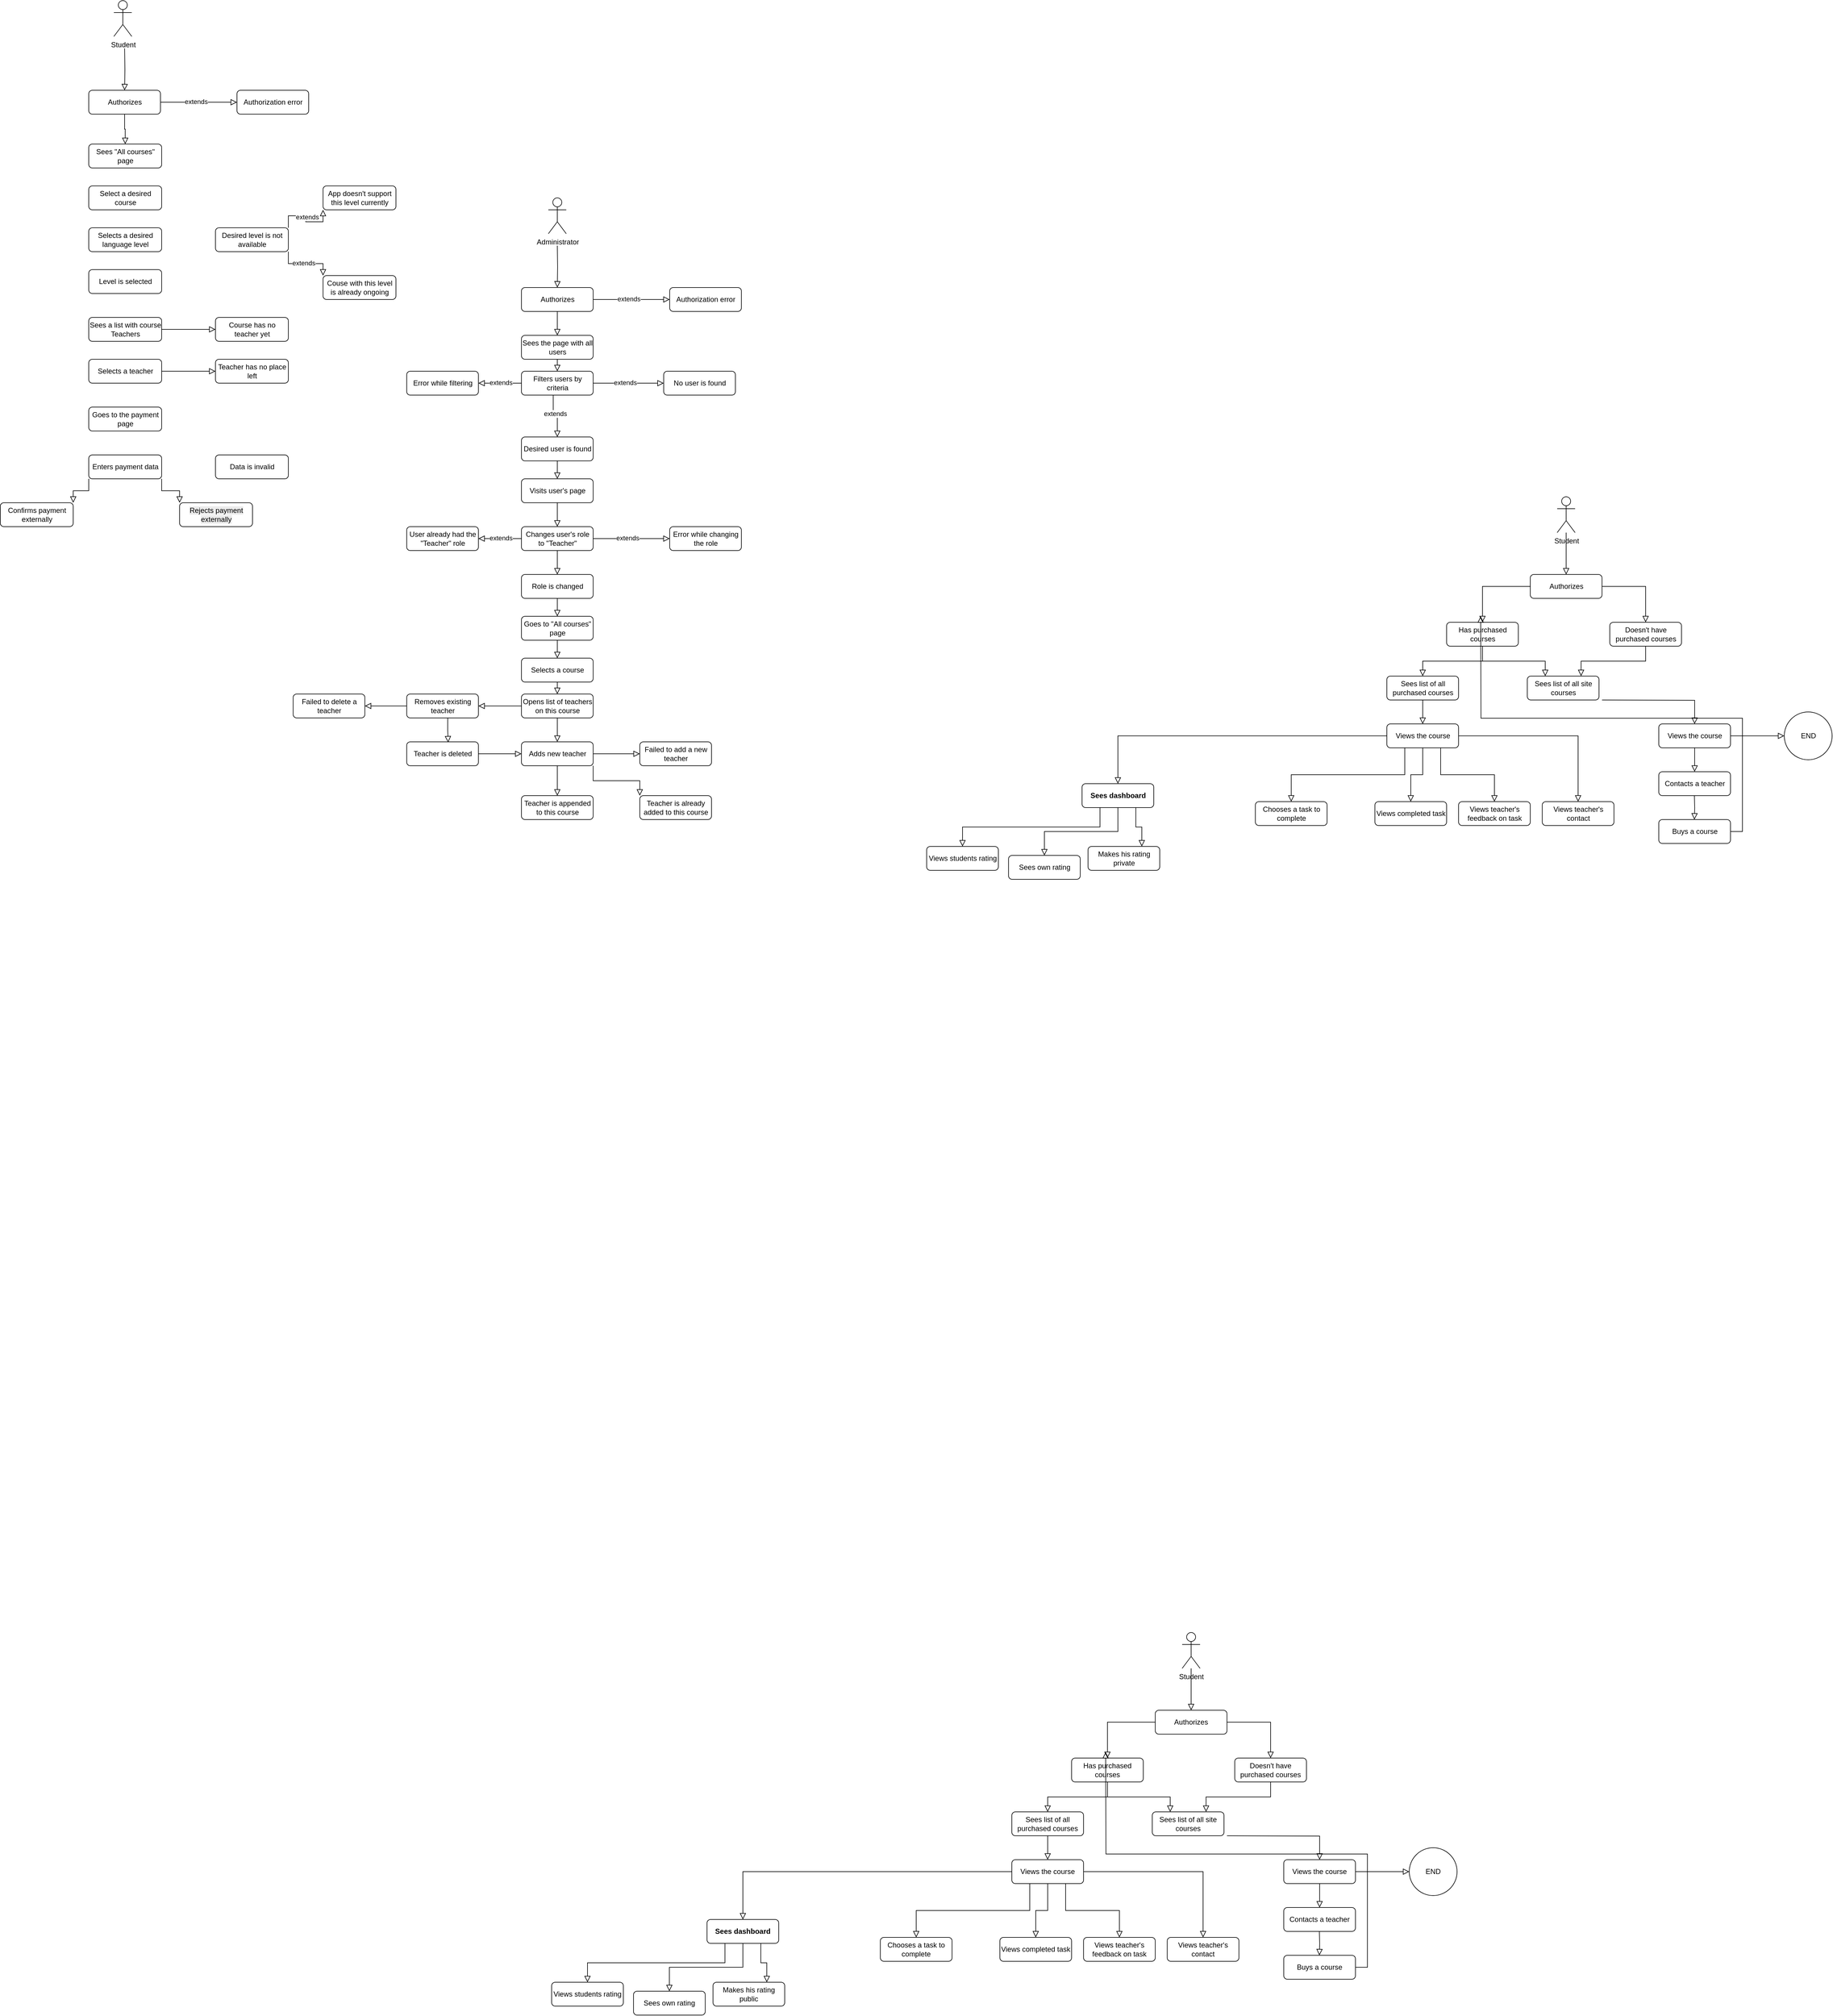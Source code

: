 <mxfile version="26.2.8" pages="9">
  <diagram id="C5RBs43oDa-KdzZeNtuy" name="Page-1">
    <mxGraphModel dx="4148" dy="4338" grid="1" gridSize="10" guides="1" tooltips="1" connect="1" arrows="1" fold="1" page="1" pageScale="1" pageWidth="827" pageHeight="1169" math="0" shadow="0">
      <root>
        <mxCell id="WIyWlLk6GJQsqaUBKTNV-0" />
        <mxCell id="WIyWlLk6GJQsqaUBKTNV-1" parent="WIyWlLk6GJQsqaUBKTNV-0" />
        <mxCell id="WIyWlLk6GJQsqaUBKTNV-2" value="" style="rounded=0;html=1;jettySize=auto;orthogonalLoop=1;fontSize=11;endArrow=block;endFill=0;endSize=8;strokeWidth=1;shadow=0;labelBackgroundColor=none;edgeStyle=orthogonalEdgeStyle;entryX=0.5;entryY=0;entryDx=0;entryDy=0;" parent="WIyWlLk6GJQsqaUBKTNV-1" source="WIyWlLk6GJQsqaUBKTNV-3" target="WIyWlLk6GJQsqaUBKTNV-7" edge="1">
          <mxGeometry relative="1" as="geometry">
            <mxPoint x="220.0" y="190.0" as="targetPoint" />
          </mxGeometry>
        </mxCell>
        <mxCell id="WIyWlLk6GJQsqaUBKTNV-3" value="Authorizes" style="rounded=1;whiteSpace=wrap;html=1;fontSize=12;glass=0;strokeWidth=1;shadow=0;" parent="WIyWlLk6GJQsqaUBKTNV-1" vertex="1">
          <mxGeometry x="160" y="80" width="120" height="40" as="geometry" />
        </mxCell>
        <mxCell id="WIyWlLk6GJQsqaUBKTNV-7" value="Has purchased courses" style="rounded=1;whiteSpace=wrap;html=1;fontSize=12;glass=0;strokeWidth=1;shadow=0;" parent="WIyWlLk6GJQsqaUBKTNV-1" vertex="1">
          <mxGeometry x="20" y="160" width="120" height="40" as="geometry" />
        </mxCell>
        <mxCell id="aii7P_upLvtXVx5_LpTJ-0" value="Student" style="shape=umlActor;verticalLabelPosition=bottom;verticalAlign=top;html=1;outlineConnect=0;" parent="WIyWlLk6GJQsqaUBKTNV-1" vertex="1">
          <mxGeometry x="205" y="-50" width="30" height="60" as="geometry" />
        </mxCell>
        <mxCell id="aii7P_upLvtXVx5_LpTJ-9" value="Doesn&#39;t have purchased courses" style="rounded=1;whiteSpace=wrap;html=1;fontSize=12;glass=0;strokeWidth=1;shadow=0;" parent="WIyWlLk6GJQsqaUBKTNV-1" vertex="1">
          <mxGeometry x="293" y="160" width="120" height="40" as="geometry" />
        </mxCell>
        <mxCell id="aii7P_upLvtXVx5_LpTJ-10" value="" style="rounded=0;html=1;jettySize=auto;orthogonalLoop=1;fontSize=11;endArrow=block;endFill=0;endSize=8;strokeWidth=1;shadow=0;labelBackgroundColor=none;edgeStyle=orthogonalEdgeStyle;exitX=1;exitY=0.5;exitDx=0;exitDy=0;" parent="WIyWlLk6GJQsqaUBKTNV-1" source="WIyWlLk6GJQsqaUBKTNV-3" target="aii7P_upLvtXVx5_LpTJ-9" edge="1">
          <mxGeometry relative="1" as="geometry">
            <mxPoint x="255" y="170" as="sourcePoint" />
            <mxPoint x="175" y="230" as="targetPoint" />
          </mxGeometry>
        </mxCell>
        <mxCell id="aii7P_upLvtXVx5_LpTJ-11" value="Sees list of all site courses " style="rounded=1;whiteSpace=wrap;html=1;fontSize=12;glass=0;strokeWidth=1;shadow=0;" parent="WIyWlLk6GJQsqaUBKTNV-1" vertex="1">
          <mxGeometry x="155" y="250" width="120" height="40" as="geometry" />
        </mxCell>
        <mxCell id="aii7P_upLvtXVx5_LpTJ-14" value="" style="rounded=0;html=1;jettySize=auto;orthogonalLoop=1;fontSize=11;endArrow=block;endFill=0;endSize=8;strokeWidth=1;shadow=0;labelBackgroundColor=none;edgeStyle=orthogonalEdgeStyle;entryX=0.25;entryY=0;entryDx=0;entryDy=0;exitX=0.5;exitY=1;exitDx=0;exitDy=0;" parent="WIyWlLk6GJQsqaUBKTNV-1" source="WIyWlLk6GJQsqaUBKTNV-7" target="aii7P_upLvtXVx5_LpTJ-11" edge="1">
          <mxGeometry relative="1" as="geometry">
            <mxPoint x="170" y="110" as="sourcePoint" />
            <mxPoint x="90" y="170" as="targetPoint" />
          </mxGeometry>
        </mxCell>
        <mxCell id="aii7P_upLvtXVx5_LpTJ-15" value="" style="rounded=0;html=1;jettySize=auto;orthogonalLoop=1;fontSize=11;endArrow=block;endFill=0;endSize=8;strokeWidth=1;shadow=0;labelBackgroundColor=none;edgeStyle=orthogonalEdgeStyle;exitX=0.5;exitY=1;exitDx=0;exitDy=0;entryX=0.75;entryY=0;entryDx=0;entryDy=0;" parent="WIyWlLk6GJQsqaUBKTNV-1" source="aii7P_upLvtXVx5_LpTJ-9" target="aii7P_upLvtXVx5_LpTJ-11" edge="1">
          <mxGeometry relative="1" as="geometry">
            <mxPoint x="310" y="250" as="sourcePoint" />
            <mxPoint x="230" y="240" as="targetPoint" />
          </mxGeometry>
        </mxCell>
        <mxCell id="aii7P_upLvtXVx5_LpTJ-16" style="edgeStyle=none;curved=1;rounded=0;orthogonalLoop=1;jettySize=auto;html=1;entryX=0.25;entryY=0;entryDx=0;entryDy=0;fontSize=12;startSize=8;endSize=8;" parent="WIyWlLk6GJQsqaUBKTNV-1" edge="1">
          <mxGeometry relative="1" as="geometry">
            <mxPoint x="250" y="250" as="sourcePoint" />
            <mxPoint x="250" y="250" as="targetPoint" />
          </mxGeometry>
        </mxCell>
        <mxCell id="aii7P_upLvtXVx5_LpTJ-17" value="&lt;div&gt;Sees list of all purchased courses &lt;/div&gt;" style="rounded=1;whiteSpace=wrap;html=1;fontSize=12;glass=0;strokeWidth=1;shadow=0;" parent="WIyWlLk6GJQsqaUBKTNV-1" vertex="1">
          <mxGeometry x="-80" y="250" width="120" height="40" as="geometry" />
        </mxCell>
        <mxCell id="aii7P_upLvtXVx5_LpTJ-18" value="" style="rounded=0;html=1;jettySize=auto;orthogonalLoop=1;fontSize=11;endArrow=block;endFill=0;endSize=8;strokeWidth=1;shadow=0;labelBackgroundColor=none;edgeStyle=orthogonalEdgeStyle;entryX=0.5;entryY=0;entryDx=0;entryDy=0;exitX=0.5;exitY=1;exitDx=0;exitDy=0;" parent="WIyWlLk6GJQsqaUBKTNV-1" source="WIyWlLk6GJQsqaUBKTNV-7" target="aii7P_upLvtXVx5_LpTJ-17" edge="1">
          <mxGeometry relative="1" as="geometry">
            <mxPoint x="74.48" y="260" as="sourcePoint" />
            <mxPoint x="179.48" y="310" as="targetPoint" />
          </mxGeometry>
        </mxCell>
        <mxCell id="aii7P_upLvtXVx5_LpTJ-19" value="" style="rounded=0;html=1;jettySize=auto;orthogonalLoop=1;fontSize=11;endArrow=block;endFill=0;endSize=8;strokeWidth=1;shadow=0;labelBackgroundColor=none;edgeStyle=orthogonalEdgeStyle;entryX=0.5;entryY=0;entryDx=0;entryDy=0;" parent="WIyWlLk6GJQsqaUBKTNV-1" source="aii7P_upLvtXVx5_LpTJ-0" target="WIyWlLk6GJQsqaUBKTNV-3" edge="1">
          <mxGeometry relative="1" as="geometry">
            <mxPoint x="300" y="20" as="sourcePoint" />
            <mxPoint x="373" y="80" as="targetPoint" />
          </mxGeometry>
        </mxCell>
        <mxCell id="aii7P_upLvtXVx5_LpTJ-20" value="Views the course" style="rounded=1;whiteSpace=wrap;html=1;fontSize=12;glass=0;strokeWidth=1;shadow=0;" parent="WIyWlLk6GJQsqaUBKTNV-1" vertex="1">
          <mxGeometry x="375" y="330" width="120" height="40" as="geometry" />
        </mxCell>
        <mxCell id="aii7P_upLvtXVx5_LpTJ-22" value="" style="rounded=0;html=1;jettySize=auto;orthogonalLoop=1;fontSize=11;endArrow=block;endFill=0;endSize=8;strokeWidth=1;shadow=0;labelBackgroundColor=none;edgeStyle=orthogonalEdgeStyle;exitX=0.5;exitY=1;exitDx=0;exitDy=0;" parent="WIyWlLk6GJQsqaUBKTNV-1" target="aii7P_upLvtXVx5_LpTJ-20" edge="1">
          <mxGeometry relative="1" as="geometry">
            <mxPoint x="280" y="290" as="sourcePoint" />
            <mxPoint x="215" y="410" as="targetPoint" />
          </mxGeometry>
        </mxCell>
        <mxCell id="aii7P_upLvtXVx5_LpTJ-25" value="Contacts a teacher" style="rounded=1;whiteSpace=wrap;html=1;fontSize=12;glass=0;strokeWidth=1;shadow=0;" parent="WIyWlLk6GJQsqaUBKTNV-1" vertex="1">
          <mxGeometry x="375" y="410" width="120" height="40" as="geometry" />
        </mxCell>
        <mxCell id="aii7P_upLvtXVx5_LpTJ-26" value="" style="rounded=0;html=1;jettySize=auto;orthogonalLoop=1;fontSize=11;endArrow=block;endFill=0;endSize=8;strokeWidth=1;shadow=0;labelBackgroundColor=none;edgeStyle=orthogonalEdgeStyle;exitX=0.5;exitY=1;exitDx=0;exitDy=0;entryX=0.5;entryY=0;entryDx=0;entryDy=0;" parent="WIyWlLk6GJQsqaUBKTNV-1" source="aii7P_upLvtXVx5_LpTJ-20" target="aii7P_upLvtXVx5_LpTJ-25" edge="1">
          <mxGeometry relative="1" as="geometry">
            <mxPoint x="525" y="350" as="sourcePoint" />
            <mxPoint x="680" y="390" as="targetPoint" />
          </mxGeometry>
        </mxCell>
        <mxCell id="aii7P_upLvtXVx5_LpTJ-28" value="END" style="ellipse;whiteSpace=wrap;html=1;aspect=fixed;" parent="WIyWlLk6GJQsqaUBKTNV-1" vertex="1">
          <mxGeometry x="585" y="310" width="80" height="80" as="geometry" />
        </mxCell>
        <mxCell id="aii7P_upLvtXVx5_LpTJ-29" value="" style="rounded=0;html=1;jettySize=auto;orthogonalLoop=1;fontSize=11;endArrow=block;endFill=0;endSize=8;strokeWidth=1;shadow=0;labelBackgroundColor=none;edgeStyle=orthogonalEdgeStyle;exitX=1;exitY=0.5;exitDx=0;exitDy=0;entryX=0;entryY=0.5;entryDx=0;entryDy=0;" parent="WIyWlLk6GJQsqaUBKTNV-1" source="aii7P_upLvtXVx5_LpTJ-20" target="aii7P_upLvtXVx5_LpTJ-28" edge="1">
          <mxGeometry relative="1" as="geometry">
            <mxPoint x="445" y="380" as="sourcePoint" />
            <mxPoint x="445" y="440" as="targetPoint" />
          </mxGeometry>
        </mxCell>
        <mxCell id="aii7P_upLvtXVx5_LpTJ-30" value="Buys a course" style="rounded=1;whiteSpace=wrap;html=1;fontSize=12;glass=0;strokeWidth=1;shadow=0;" parent="WIyWlLk6GJQsqaUBKTNV-1" vertex="1">
          <mxGeometry x="375" y="490" width="120" height="40" as="geometry" />
        </mxCell>
        <mxCell id="aii7P_upLvtXVx5_LpTJ-33" value="" style="rounded=0;html=1;jettySize=auto;orthogonalLoop=1;fontSize=11;endArrow=block;endFill=0;endSize=8;strokeWidth=1;shadow=0;labelBackgroundColor=none;edgeStyle=orthogonalEdgeStyle;exitX=0.5;exitY=1;exitDx=0;exitDy=0;entryX=0.5;entryY=0;entryDx=0;entryDy=0;" parent="WIyWlLk6GJQsqaUBKTNV-1" edge="1">
          <mxGeometry relative="1" as="geometry">
            <mxPoint x="434.58" y="450" as="sourcePoint" />
            <mxPoint x="434.58" y="490" as="targetPoint" />
          </mxGeometry>
        </mxCell>
        <mxCell id="aii7P_upLvtXVx5_LpTJ-39" value="" style="rounded=0;html=1;jettySize=auto;orthogonalLoop=1;fontSize=11;endArrow=block;endFill=0;endSize=8;strokeWidth=1;shadow=0;labelBackgroundColor=none;edgeStyle=orthogonalEdgeStyle;exitX=1;exitY=0.5;exitDx=0;exitDy=0;" parent="WIyWlLk6GJQsqaUBKTNV-1" source="aii7P_upLvtXVx5_LpTJ-30" edge="1">
          <mxGeometry relative="1" as="geometry">
            <mxPoint x="530" y="540" as="sourcePoint" />
            <mxPoint x="77" y="150" as="targetPoint" />
          </mxGeometry>
        </mxCell>
        <mxCell id="aii7P_upLvtXVx5_LpTJ-41" value="Views the course" style="rounded=1;whiteSpace=wrap;html=1;fontSize=12;glass=0;strokeWidth=1;shadow=0;" parent="WIyWlLk6GJQsqaUBKTNV-1" vertex="1">
          <mxGeometry x="-80" y="330" width="120" height="40" as="geometry" />
        </mxCell>
        <mxCell id="aii7P_upLvtXVx5_LpTJ-42" value="" style="rounded=0;html=1;jettySize=auto;orthogonalLoop=1;fontSize=11;endArrow=block;endFill=0;endSize=8;strokeWidth=1;shadow=0;labelBackgroundColor=none;edgeStyle=orthogonalEdgeStyle;entryX=0.5;entryY=0;entryDx=0;entryDy=0;exitX=0.5;exitY=1;exitDx=0;exitDy=0;" parent="WIyWlLk6GJQsqaUBKTNV-1" source="aii7P_upLvtXVx5_LpTJ-17" target="aii7P_upLvtXVx5_LpTJ-41" edge="1">
          <mxGeometry relative="1" as="geometry">
            <mxPoint x="90" y="210" as="sourcePoint" />
            <mxPoint x="195" y="260" as="targetPoint" />
          </mxGeometry>
        </mxCell>
        <mxCell id="aii7P_upLvtXVx5_LpTJ-43" value="&lt;div&gt;Sees dashboard&lt;/div&gt;" style="rounded=1;whiteSpace=wrap;html=1;fontSize=12;glass=0;strokeWidth=1;shadow=0;fontStyle=1" parent="WIyWlLk6GJQsqaUBKTNV-1" vertex="1">
          <mxGeometry x="-590" y="430" width="120" height="40" as="geometry" />
        </mxCell>
        <mxCell id="aii7P_upLvtXVx5_LpTJ-44" value="Chooses a task to complete" style="rounded=1;whiteSpace=wrap;html=1;fontSize=12;glass=0;strokeWidth=1;shadow=0;" parent="WIyWlLk6GJQsqaUBKTNV-1" vertex="1">
          <mxGeometry x="-300" y="460" width="120" height="40" as="geometry" />
        </mxCell>
        <mxCell id="aii7P_upLvtXVx5_LpTJ-45" value="Views completed task" style="rounded=1;whiteSpace=wrap;html=1;fontSize=12;glass=0;strokeWidth=1;shadow=0;" parent="WIyWlLk6GJQsqaUBKTNV-1" vertex="1">
          <mxGeometry x="-100" y="460" width="120" height="40" as="geometry" />
        </mxCell>
        <mxCell id="aii7P_upLvtXVx5_LpTJ-46" value="Views teacher&#39;s feedback on task" style="rounded=1;whiteSpace=wrap;html=1;fontSize=12;glass=0;strokeWidth=1;shadow=0;" parent="WIyWlLk6GJQsqaUBKTNV-1" vertex="1">
          <mxGeometry x="40" y="460" width="120" height="40" as="geometry" />
        </mxCell>
        <mxCell id="aii7P_upLvtXVx5_LpTJ-47" value="Views teacher&#39;s contact" style="rounded=1;whiteSpace=wrap;html=1;fontSize=12;glass=0;strokeWidth=1;shadow=0;" parent="WIyWlLk6GJQsqaUBKTNV-1" vertex="1">
          <mxGeometry x="180" y="460" width="120" height="40" as="geometry" />
        </mxCell>
        <mxCell id="aii7P_upLvtXVx5_LpTJ-48" value="" style="rounded=0;html=1;jettySize=auto;orthogonalLoop=1;fontSize=11;endArrow=block;endFill=0;endSize=8;strokeWidth=1;shadow=0;labelBackgroundColor=none;edgeStyle=orthogonalEdgeStyle;entryX=0.5;entryY=0;entryDx=0;entryDy=0;exitX=1;exitY=0.5;exitDx=0;exitDy=0;" parent="WIyWlLk6GJQsqaUBKTNV-1" source="aii7P_upLvtXVx5_LpTJ-41" target="aii7P_upLvtXVx5_LpTJ-47" edge="1">
          <mxGeometry relative="1" as="geometry">
            <mxPoint x="10" y="370" as="sourcePoint" />
            <mxPoint x="40" y="440" as="targetPoint" />
          </mxGeometry>
        </mxCell>
        <mxCell id="aii7P_upLvtXVx5_LpTJ-49" value="" style="rounded=0;html=1;jettySize=auto;orthogonalLoop=1;fontSize=11;endArrow=block;endFill=0;endSize=8;strokeWidth=1;shadow=0;labelBackgroundColor=none;edgeStyle=orthogonalEdgeStyle;entryX=0.5;entryY=0;entryDx=0;entryDy=0;exitX=0.75;exitY=1;exitDx=0;exitDy=0;" parent="WIyWlLk6GJQsqaUBKTNV-1" source="aii7P_upLvtXVx5_LpTJ-41" target="aii7P_upLvtXVx5_LpTJ-46" edge="1">
          <mxGeometry relative="1" as="geometry">
            <mxPoint x="20" y="380" as="sourcePoint" />
            <mxPoint x="240" y="470" as="targetPoint" />
          </mxGeometry>
        </mxCell>
        <mxCell id="aii7P_upLvtXVx5_LpTJ-50" value="" style="rounded=0;html=1;jettySize=auto;orthogonalLoop=1;fontSize=11;endArrow=block;endFill=0;endSize=8;strokeWidth=1;shadow=0;labelBackgroundColor=none;edgeStyle=orthogonalEdgeStyle;entryX=0.5;entryY=0;entryDx=0;entryDy=0;exitX=0.5;exitY=1;exitDx=0;exitDy=0;" parent="WIyWlLk6GJQsqaUBKTNV-1" source="aii7P_upLvtXVx5_LpTJ-41" target="aii7P_upLvtXVx5_LpTJ-45" edge="1">
          <mxGeometry relative="1" as="geometry">
            <mxPoint x="30" y="390" as="sourcePoint" />
            <mxPoint x="250" y="480" as="targetPoint" />
          </mxGeometry>
        </mxCell>
        <mxCell id="aii7P_upLvtXVx5_LpTJ-52" value="" style="rounded=0;html=1;jettySize=auto;orthogonalLoop=1;fontSize=11;endArrow=block;endFill=0;endSize=8;strokeWidth=1;shadow=0;labelBackgroundColor=none;edgeStyle=orthogonalEdgeStyle;entryX=0.5;entryY=0;entryDx=0;entryDy=0;exitX=0.25;exitY=1;exitDx=0;exitDy=0;" parent="WIyWlLk6GJQsqaUBKTNV-1" source="aii7P_upLvtXVx5_LpTJ-41" target="aii7P_upLvtXVx5_LpTJ-44" edge="1">
          <mxGeometry relative="1" as="geometry">
            <mxPoint x="40" y="400" as="sourcePoint" />
            <mxPoint x="260" y="490" as="targetPoint" />
          </mxGeometry>
        </mxCell>
        <mxCell id="aii7P_upLvtXVx5_LpTJ-53" value="" style="rounded=0;html=1;jettySize=auto;orthogonalLoop=1;fontSize=11;endArrow=block;endFill=0;endSize=8;strokeWidth=1;shadow=0;labelBackgroundColor=none;edgeStyle=orthogonalEdgeStyle;entryX=0.5;entryY=0;entryDx=0;entryDy=0;exitX=0;exitY=0.5;exitDx=0;exitDy=0;" parent="WIyWlLk6GJQsqaUBKTNV-1" source="aii7P_upLvtXVx5_LpTJ-41" target="aii7P_upLvtXVx5_LpTJ-43" edge="1">
          <mxGeometry relative="1" as="geometry">
            <mxPoint x="-260" y="340" as="sourcePoint" />
            <mxPoint x="90" y="490" as="targetPoint" />
          </mxGeometry>
        </mxCell>
        <mxCell id="aii7P_upLvtXVx5_LpTJ-54" value="Views students rating" style="rounded=1;whiteSpace=wrap;html=1;fontSize=12;glass=0;strokeWidth=1;shadow=0;" parent="WIyWlLk6GJQsqaUBKTNV-1" vertex="1">
          <mxGeometry x="-850" y="535" width="120" height="40" as="geometry" />
        </mxCell>
        <mxCell id="aii7P_upLvtXVx5_LpTJ-55" value="Sees own rating" style="rounded=1;whiteSpace=wrap;html=1;fontSize=12;glass=0;strokeWidth=1;shadow=0;" parent="WIyWlLk6GJQsqaUBKTNV-1" vertex="1">
          <mxGeometry x="-713" y="550" width="120" height="40" as="geometry" />
        </mxCell>
        <mxCell id="aii7P_upLvtXVx5_LpTJ-56" value="Makes his rating public" style="rounded=1;whiteSpace=wrap;html=1;fontSize=12;glass=0;strokeWidth=1;shadow=0;" parent="WIyWlLk6GJQsqaUBKTNV-1" vertex="1">
          <mxGeometry x="-580" y="535" width="120" height="40" as="geometry" />
        </mxCell>
        <mxCell id="aii7P_upLvtXVx5_LpTJ-57" value="" style="rounded=0;html=1;jettySize=auto;orthogonalLoop=1;fontSize=11;endArrow=block;endFill=0;endSize=8;strokeWidth=1;shadow=0;labelBackgroundColor=none;edgeStyle=orthogonalEdgeStyle;entryX=0.75;entryY=0;entryDx=0;entryDy=0;exitX=0.75;exitY=1;exitDx=0;exitDy=0;" parent="WIyWlLk6GJQsqaUBKTNV-1" source="aii7P_upLvtXVx5_LpTJ-43" target="aii7P_upLvtXVx5_LpTJ-56" edge="1">
          <mxGeometry relative="1" as="geometry">
            <mxPoint x="-410" y="610" as="sourcePoint" />
            <mxPoint x="-550" y="700" as="targetPoint" />
          </mxGeometry>
        </mxCell>
        <mxCell id="aii7P_upLvtXVx5_LpTJ-58" value="" style="rounded=0;html=1;jettySize=auto;orthogonalLoop=1;fontSize=11;endArrow=block;endFill=0;endSize=8;strokeWidth=1;shadow=0;labelBackgroundColor=none;edgeStyle=orthogonalEdgeStyle;entryX=0.5;entryY=0;entryDx=0;entryDy=0;exitX=0.5;exitY=1;exitDx=0;exitDy=0;" parent="WIyWlLk6GJQsqaUBKTNV-1" source="aii7P_upLvtXVx5_LpTJ-43" target="aii7P_upLvtXVx5_LpTJ-55" edge="1">
          <mxGeometry relative="1" as="geometry">
            <mxPoint x="-520" y="680" as="sourcePoint" />
            <mxPoint x="-660" y="770" as="targetPoint" />
          </mxGeometry>
        </mxCell>
        <mxCell id="aii7P_upLvtXVx5_LpTJ-59" value="" style="rounded=0;html=1;jettySize=auto;orthogonalLoop=1;fontSize=11;endArrow=block;endFill=0;endSize=8;strokeWidth=1;shadow=0;labelBackgroundColor=none;edgeStyle=orthogonalEdgeStyle;entryX=0.5;entryY=0;entryDx=0;entryDy=0;exitX=0.25;exitY=1;exitDx=0;exitDy=0;" parent="WIyWlLk6GJQsqaUBKTNV-1" source="aii7P_upLvtXVx5_LpTJ-43" target="aii7P_upLvtXVx5_LpTJ-54" edge="1">
          <mxGeometry relative="1" as="geometry">
            <mxPoint x="-440" y="600" as="sourcePoint" />
            <mxPoint x="-580" y="690" as="targetPoint" />
          </mxGeometry>
        </mxCell>
        <mxCell id="jd-7LWggLAfwUOgZ0-cq-0" value="" style="rounded=0;html=1;jettySize=auto;orthogonalLoop=1;fontSize=11;endArrow=block;endFill=0;endSize=8;strokeWidth=1;shadow=0;labelBackgroundColor=none;edgeStyle=orthogonalEdgeStyle;entryX=0.5;entryY=0;entryDx=0;entryDy=0;" parent="WIyWlLk6GJQsqaUBKTNV-1" source="jd-7LWggLAfwUOgZ0-cq-1" target="jd-7LWggLAfwUOgZ0-cq-2" edge="1">
          <mxGeometry relative="1" as="geometry">
            <mxPoint x="847.5" y="-1710.0" as="targetPoint" />
          </mxGeometry>
        </mxCell>
        <mxCell id="jd-7LWggLAfwUOgZ0-cq-1" value="Authorizes" style="rounded=1;whiteSpace=wrap;html=1;fontSize=12;glass=0;strokeWidth=1;shadow=0;" parent="WIyWlLk6GJQsqaUBKTNV-1" vertex="1">
          <mxGeometry x="787.5" y="-1820" width="120" height="40" as="geometry" />
        </mxCell>
        <mxCell id="jd-7LWggLAfwUOgZ0-cq-2" value="Has purchased courses" style="rounded=1;whiteSpace=wrap;html=1;fontSize=12;glass=0;strokeWidth=1;shadow=0;" parent="WIyWlLk6GJQsqaUBKTNV-1" vertex="1">
          <mxGeometry x="647.5" y="-1740" width="120" height="40" as="geometry" />
        </mxCell>
        <mxCell id="jd-7LWggLAfwUOgZ0-cq-3" value="Student" style="shape=umlActor;verticalLabelPosition=bottom;verticalAlign=top;html=1;outlineConnect=0;" parent="WIyWlLk6GJQsqaUBKTNV-1" vertex="1">
          <mxGeometry x="832.5" y="-1950" width="30" height="60" as="geometry" />
        </mxCell>
        <mxCell id="jd-7LWggLAfwUOgZ0-cq-4" value="Doesn&#39;t have purchased courses" style="rounded=1;whiteSpace=wrap;html=1;fontSize=12;glass=0;strokeWidth=1;shadow=0;" parent="WIyWlLk6GJQsqaUBKTNV-1" vertex="1">
          <mxGeometry x="920.5" y="-1740" width="120" height="40" as="geometry" />
        </mxCell>
        <mxCell id="jd-7LWggLAfwUOgZ0-cq-5" value="" style="rounded=0;html=1;jettySize=auto;orthogonalLoop=1;fontSize=11;endArrow=block;endFill=0;endSize=8;strokeWidth=1;shadow=0;labelBackgroundColor=none;edgeStyle=orthogonalEdgeStyle;exitX=1;exitY=0.5;exitDx=0;exitDy=0;" parent="WIyWlLk6GJQsqaUBKTNV-1" source="jd-7LWggLAfwUOgZ0-cq-1" target="jd-7LWggLAfwUOgZ0-cq-4" edge="1">
          <mxGeometry relative="1" as="geometry">
            <mxPoint x="882.5" y="-1730" as="sourcePoint" />
            <mxPoint x="802.5" y="-1670" as="targetPoint" />
          </mxGeometry>
        </mxCell>
        <mxCell id="jd-7LWggLAfwUOgZ0-cq-6" value="Sees list of all site courses " style="rounded=1;whiteSpace=wrap;html=1;fontSize=12;glass=0;strokeWidth=1;shadow=0;" parent="WIyWlLk6GJQsqaUBKTNV-1" vertex="1">
          <mxGeometry x="782.5" y="-1650" width="120" height="40" as="geometry" />
        </mxCell>
        <mxCell id="jd-7LWggLAfwUOgZ0-cq-7" value="" style="rounded=0;html=1;jettySize=auto;orthogonalLoop=1;fontSize=11;endArrow=block;endFill=0;endSize=8;strokeWidth=1;shadow=0;labelBackgroundColor=none;edgeStyle=orthogonalEdgeStyle;entryX=0.25;entryY=0;entryDx=0;entryDy=0;exitX=0.5;exitY=1;exitDx=0;exitDy=0;" parent="WIyWlLk6GJQsqaUBKTNV-1" source="jd-7LWggLAfwUOgZ0-cq-2" target="jd-7LWggLAfwUOgZ0-cq-6" edge="1">
          <mxGeometry relative="1" as="geometry">
            <mxPoint x="797.5" y="-1790" as="sourcePoint" />
            <mxPoint x="717.5" y="-1730" as="targetPoint" />
          </mxGeometry>
        </mxCell>
        <mxCell id="jd-7LWggLAfwUOgZ0-cq-8" value="" style="rounded=0;html=1;jettySize=auto;orthogonalLoop=1;fontSize=11;endArrow=block;endFill=0;endSize=8;strokeWidth=1;shadow=0;labelBackgroundColor=none;edgeStyle=orthogonalEdgeStyle;exitX=0.5;exitY=1;exitDx=0;exitDy=0;entryX=0.75;entryY=0;entryDx=0;entryDy=0;" parent="WIyWlLk6GJQsqaUBKTNV-1" source="jd-7LWggLAfwUOgZ0-cq-4" target="jd-7LWggLAfwUOgZ0-cq-6" edge="1">
          <mxGeometry relative="1" as="geometry">
            <mxPoint x="937.5" y="-1650" as="sourcePoint" />
            <mxPoint x="857.5" y="-1660" as="targetPoint" />
          </mxGeometry>
        </mxCell>
        <mxCell id="jd-7LWggLAfwUOgZ0-cq-9" style="edgeStyle=none;curved=1;rounded=0;orthogonalLoop=1;jettySize=auto;html=1;entryX=0.25;entryY=0;entryDx=0;entryDy=0;fontSize=12;startSize=8;endSize=8;" parent="WIyWlLk6GJQsqaUBKTNV-1" edge="1">
          <mxGeometry relative="1" as="geometry">
            <mxPoint x="877.5" y="-1650" as="sourcePoint" />
            <mxPoint x="877.5" y="-1650" as="targetPoint" />
          </mxGeometry>
        </mxCell>
        <mxCell id="jd-7LWggLAfwUOgZ0-cq-10" value="&lt;div&gt;Sees list of all purchased courses &lt;/div&gt;" style="rounded=1;whiteSpace=wrap;html=1;fontSize=12;glass=0;strokeWidth=1;shadow=0;" parent="WIyWlLk6GJQsqaUBKTNV-1" vertex="1">
          <mxGeometry x="547.5" y="-1650" width="120" height="40" as="geometry" />
        </mxCell>
        <mxCell id="jd-7LWggLAfwUOgZ0-cq-11" value="" style="rounded=0;html=1;jettySize=auto;orthogonalLoop=1;fontSize=11;endArrow=block;endFill=0;endSize=8;strokeWidth=1;shadow=0;labelBackgroundColor=none;edgeStyle=orthogonalEdgeStyle;entryX=0.5;entryY=0;entryDx=0;entryDy=0;exitX=0.5;exitY=1;exitDx=0;exitDy=0;" parent="WIyWlLk6GJQsqaUBKTNV-1" source="jd-7LWggLAfwUOgZ0-cq-2" target="jd-7LWggLAfwUOgZ0-cq-10" edge="1">
          <mxGeometry relative="1" as="geometry">
            <mxPoint x="701.98" y="-1640" as="sourcePoint" />
            <mxPoint x="806.98" y="-1590" as="targetPoint" />
          </mxGeometry>
        </mxCell>
        <mxCell id="jd-7LWggLAfwUOgZ0-cq-12" value="" style="rounded=0;html=1;jettySize=auto;orthogonalLoop=1;fontSize=11;endArrow=block;endFill=0;endSize=8;strokeWidth=1;shadow=0;labelBackgroundColor=none;edgeStyle=orthogonalEdgeStyle;entryX=0.5;entryY=0;entryDx=0;entryDy=0;" parent="WIyWlLk6GJQsqaUBKTNV-1" source="jd-7LWggLAfwUOgZ0-cq-3" target="jd-7LWggLAfwUOgZ0-cq-1" edge="1">
          <mxGeometry relative="1" as="geometry">
            <mxPoint x="927.5" y="-1880" as="sourcePoint" />
            <mxPoint x="1000.5" y="-1820" as="targetPoint" />
          </mxGeometry>
        </mxCell>
        <mxCell id="jd-7LWggLAfwUOgZ0-cq-13" value="Views the course" style="rounded=1;whiteSpace=wrap;html=1;fontSize=12;glass=0;strokeWidth=1;shadow=0;" parent="WIyWlLk6GJQsqaUBKTNV-1" vertex="1">
          <mxGeometry x="1002.5" y="-1570" width="120" height="40" as="geometry" />
        </mxCell>
        <mxCell id="jd-7LWggLAfwUOgZ0-cq-14" value="" style="rounded=0;html=1;jettySize=auto;orthogonalLoop=1;fontSize=11;endArrow=block;endFill=0;endSize=8;strokeWidth=1;shadow=0;labelBackgroundColor=none;edgeStyle=orthogonalEdgeStyle;exitX=0.5;exitY=1;exitDx=0;exitDy=0;" parent="WIyWlLk6GJQsqaUBKTNV-1" target="jd-7LWggLAfwUOgZ0-cq-13" edge="1">
          <mxGeometry relative="1" as="geometry">
            <mxPoint x="907.5" y="-1610" as="sourcePoint" />
            <mxPoint x="842.5" y="-1490" as="targetPoint" />
          </mxGeometry>
        </mxCell>
        <mxCell id="jd-7LWggLAfwUOgZ0-cq-15" value="Contacts a teacher" style="rounded=1;whiteSpace=wrap;html=1;fontSize=12;glass=0;strokeWidth=1;shadow=0;" parent="WIyWlLk6GJQsqaUBKTNV-1" vertex="1">
          <mxGeometry x="1002.5" y="-1490" width="120" height="40" as="geometry" />
        </mxCell>
        <mxCell id="jd-7LWggLAfwUOgZ0-cq-16" value="" style="rounded=0;html=1;jettySize=auto;orthogonalLoop=1;fontSize=11;endArrow=block;endFill=0;endSize=8;strokeWidth=1;shadow=0;labelBackgroundColor=none;edgeStyle=orthogonalEdgeStyle;exitX=0.5;exitY=1;exitDx=0;exitDy=0;entryX=0.5;entryY=0;entryDx=0;entryDy=0;" parent="WIyWlLk6GJQsqaUBKTNV-1" source="jd-7LWggLAfwUOgZ0-cq-13" target="jd-7LWggLAfwUOgZ0-cq-15" edge="1">
          <mxGeometry relative="1" as="geometry">
            <mxPoint x="1152.5" y="-1550" as="sourcePoint" />
            <mxPoint x="1307.5" y="-1510" as="targetPoint" />
          </mxGeometry>
        </mxCell>
        <mxCell id="jd-7LWggLAfwUOgZ0-cq-17" value="END" style="ellipse;whiteSpace=wrap;html=1;aspect=fixed;" parent="WIyWlLk6GJQsqaUBKTNV-1" vertex="1">
          <mxGeometry x="1212.5" y="-1590" width="80" height="80" as="geometry" />
        </mxCell>
        <mxCell id="jd-7LWggLAfwUOgZ0-cq-18" value="" style="rounded=0;html=1;jettySize=auto;orthogonalLoop=1;fontSize=11;endArrow=block;endFill=0;endSize=8;strokeWidth=1;shadow=0;labelBackgroundColor=none;edgeStyle=orthogonalEdgeStyle;exitX=1;exitY=0.5;exitDx=0;exitDy=0;entryX=0;entryY=0.5;entryDx=0;entryDy=0;" parent="WIyWlLk6GJQsqaUBKTNV-1" source="jd-7LWggLAfwUOgZ0-cq-13" target="jd-7LWggLAfwUOgZ0-cq-17" edge="1">
          <mxGeometry relative="1" as="geometry">
            <mxPoint x="1072.5" y="-1520" as="sourcePoint" />
            <mxPoint x="1072.5" y="-1460" as="targetPoint" />
          </mxGeometry>
        </mxCell>
        <mxCell id="jd-7LWggLAfwUOgZ0-cq-19" value="Buys a course" style="rounded=1;whiteSpace=wrap;html=1;fontSize=12;glass=0;strokeWidth=1;shadow=0;" parent="WIyWlLk6GJQsqaUBKTNV-1" vertex="1">
          <mxGeometry x="1002.5" y="-1410" width="120" height="40" as="geometry" />
        </mxCell>
        <mxCell id="jd-7LWggLAfwUOgZ0-cq-20" value="" style="rounded=0;html=1;jettySize=auto;orthogonalLoop=1;fontSize=11;endArrow=block;endFill=0;endSize=8;strokeWidth=1;shadow=0;labelBackgroundColor=none;edgeStyle=orthogonalEdgeStyle;exitX=0.5;exitY=1;exitDx=0;exitDy=0;entryX=0.5;entryY=0;entryDx=0;entryDy=0;" parent="WIyWlLk6GJQsqaUBKTNV-1" edge="1">
          <mxGeometry relative="1" as="geometry">
            <mxPoint x="1062.08" y="-1450" as="sourcePoint" />
            <mxPoint x="1062.08" y="-1410" as="targetPoint" />
          </mxGeometry>
        </mxCell>
        <mxCell id="jd-7LWggLAfwUOgZ0-cq-21" value="" style="rounded=0;html=1;jettySize=auto;orthogonalLoop=1;fontSize=11;endArrow=block;endFill=0;endSize=8;strokeWidth=1;shadow=0;labelBackgroundColor=none;edgeStyle=orthogonalEdgeStyle;exitX=1;exitY=0.5;exitDx=0;exitDy=0;" parent="WIyWlLk6GJQsqaUBKTNV-1" source="jd-7LWggLAfwUOgZ0-cq-19" edge="1">
          <mxGeometry relative="1" as="geometry">
            <mxPoint x="1157.5" y="-1360" as="sourcePoint" />
            <mxPoint x="704.5" y="-1750" as="targetPoint" />
          </mxGeometry>
        </mxCell>
        <mxCell id="jd-7LWggLAfwUOgZ0-cq-22" value="Views the course" style="rounded=1;whiteSpace=wrap;html=1;fontSize=12;glass=0;strokeWidth=1;shadow=0;" parent="WIyWlLk6GJQsqaUBKTNV-1" vertex="1">
          <mxGeometry x="547.5" y="-1570" width="120" height="40" as="geometry" />
        </mxCell>
        <mxCell id="jd-7LWggLAfwUOgZ0-cq-23" value="" style="rounded=0;html=1;jettySize=auto;orthogonalLoop=1;fontSize=11;endArrow=block;endFill=0;endSize=8;strokeWidth=1;shadow=0;labelBackgroundColor=none;edgeStyle=orthogonalEdgeStyle;entryX=0.5;entryY=0;entryDx=0;entryDy=0;exitX=0.5;exitY=1;exitDx=0;exitDy=0;" parent="WIyWlLk6GJQsqaUBKTNV-1" source="jd-7LWggLAfwUOgZ0-cq-10" target="jd-7LWggLAfwUOgZ0-cq-22" edge="1">
          <mxGeometry relative="1" as="geometry">
            <mxPoint x="717.5" y="-1690" as="sourcePoint" />
            <mxPoint x="822.5" y="-1640" as="targetPoint" />
          </mxGeometry>
        </mxCell>
        <mxCell id="jd-7LWggLAfwUOgZ0-cq-24" value="&lt;div&gt;Sees dashboard&lt;/div&gt;" style="rounded=1;whiteSpace=wrap;html=1;fontSize=12;glass=0;strokeWidth=1;shadow=0;fontStyle=1" parent="WIyWlLk6GJQsqaUBKTNV-1" vertex="1">
          <mxGeometry x="37.5" y="-1470" width="120" height="40" as="geometry" />
        </mxCell>
        <mxCell id="jd-7LWggLAfwUOgZ0-cq-25" value="Chooses a task to complete" style="rounded=1;whiteSpace=wrap;html=1;fontSize=12;glass=0;strokeWidth=1;shadow=0;" parent="WIyWlLk6GJQsqaUBKTNV-1" vertex="1">
          <mxGeometry x="327.5" y="-1440" width="120" height="40" as="geometry" />
        </mxCell>
        <mxCell id="jd-7LWggLAfwUOgZ0-cq-26" value="Views completed task" style="rounded=1;whiteSpace=wrap;html=1;fontSize=12;glass=0;strokeWidth=1;shadow=0;" parent="WIyWlLk6GJQsqaUBKTNV-1" vertex="1">
          <mxGeometry x="527.5" y="-1440" width="120" height="40" as="geometry" />
        </mxCell>
        <mxCell id="jd-7LWggLAfwUOgZ0-cq-27" value="Views teacher&#39;s feedback on task" style="rounded=1;whiteSpace=wrap;html=1;fontSize=12;glass=0;strokeWidth=1;shadow=0;" parent="WIyWlLk6GJQsqaUBKTNV-1" vertex="1">
          <mxGeometry x="667.5" y="-1440" width="120" height="40" as="geometry" />
        </mxCell>
        <mxCell id="jd-7LWggLAfwUOgZ0-cq-28" value="Views teacher&#39;s contact" style="rounded=1;whiteSpace=wrap;html=1;fontSize=12;glass=0;strokeWidth=1;shadow=0;" parent="WIyWlLk6GJQsqaUBKTNV-1" vertex="1">
          <mxGeometry x="807.5" y="-1440" width="120" height="40" as="geometry" />
        </mxCell>
        <mxCell id="jd-7LWggLAfwUOgZ0-cq-29" value="" style="rounded=0;html=1;jettySize=auto;orthogonalLoop=1;fontSize=11;endArrow=block;endFill=0;endSize=8;strokeWidth=1;shadow=0;labelBackgroundColor=none;edgeStyle=orthogonalEdgeStyle;entryX=0.5;entryY=0;entryDx=0;entryDy=0;exitX=1;exitY=0.5;exitDx=0;exitDy=0;" parent="WIyWlLk6GJQsqaUBKTNV-1" source="jd-7LWggLAfwUOgZ0-cq-22" target="jd-7LWggLAfwUOgZ0-cq-28" edge="1">
          <mxGeometry relative="1" as="geometry">
            <mxPoint x="637.5" y="-1530" as="sourcePoint" />
            <mxPoint x="667.5" y="-1460" as="targetPoint" />
          </mxGeometry>
        </mxCell>
        <mxCell id="jd-7LWggLAfwUOgZ0-cq-30" value="" style="rounded=0;html=1;jettySize=auto;orthogonalLoop=1;fontSize=11;endArrow=block;endFill=0;endSize=8;strokeWidth=1;shadow=0;labelBackgroundColor=none;edgeStyle=orthogonalEdgeStyle;entryX=0.5;entryY=0;entryDx=0;entryDy=0;exitX=0.75;exitY=1;exitDx=0;exitDy=0;" parent="WIyWlLk6GJQsqaUBKTNV-1" source="jd-7LWggLAfwUOgZ0-cq-22" target="jd-7LWggLAfwUOgZ0-cq-27" edge="1">
          <mxGeometry relative="1" as="geometry">
            <mxPoint x="647.5" y="-1520" as="sourcePoint" />
            <mxPoint x="867.5" y="-1430" as="targetPoint" />
          </mxGeometry>
        </mxCell>
        <mxCell id="jd-7LWggLAfwUOgZ0-cq-31" value="" style="rounded=0;html=1;jettySize=auto;orthogonalLoop=1;fontSize=11;endArrow=block;endFill=0;endSize=8;strokeWidth=1;shadow=0;labelBackgroundColor=none;edgeStyle=orthogonalEdgeStyle;entryX=0.5;entryY=0;entryDx=0;entryDy=0;exitX=0.5;exitY=1;exitDx=0;exitDy=0;" parent="WIyWlLk6GJQsqaUBKTNV-1" source="jd-7LWggLAfwUOgZ0-cq-22" target="jd-7LWggLAfwUOgZ0-cq-26" edge="1">
          <mxGeometry relative="1" as="geometry">
            <mxPoint x="657.5" y="-1510" as="sourcePoint" />
            <mxPoint x="877.5" y="-1420" as="targetPoint" />
          </mxGeometry>
        </mxCell>
        <mxCell id="jd-7LWggLAfwUOgZ0-cq-32" value="" style="rounded=0;html=1;jettySize=auto;orthogonalLoop=1;fontSize=11;endArrow=block;endFill=0;endSize=8;strokeWidth=1;shadow=0;labelBackgroundColor=none;edgeStyle=orthogonalEdgeStyle;entryX=0.5;entryY=0;entryDx=0;entryDy=0;exitX=0.25;exitY=1;exitDx=0;exitDy=0;" parent="WIyWlLk6GJQsqaUBKTNV-1" source="jd-7LWggLAfwUOgZ0-cq-22" target="jd-7LWggLAfwUOgZ0-cq-25" edge="1">
          <mxGeometry relative="1" as="geometry">
            <mxPoint x="667.5" y="-1500" as="sourcePoint" />
            <mxPoint x="887.5" y="-1410" as="targetPoint" />
          </mxGeometry>
        </mxCell>
        <mxCell id="jd-7LWggLAfwUOgZ0-cq-33" value="" style="rounded=0;html=1;jettySize=auto;orthogonalLoop=1;fontSize=11;endArrow=block;endFill=0;endSize=8;strokeWidth=1;shadow=0;labelBackgroundColor=none;edgeStyle=orthogonalEdgeStyle;entryX=0.5;entryY=0;entryDx=0;entryDy=0;exitX=0;exitY=0.5;exitDx=0;exitDy=0;" parent="WIyWlLk6GJQsqaUBKTNV-1" source="jd-7LWggLAfwUOgZ0-cq-22" target="jd-7LWggLAfwUOgZ0-cq-24" edge="1">
          <mxGeometry relative="1" as="geometry">
            <mxPoint x="367.5" y="-1560" as="sourcePoint" />
            <mxPoint x="717.5" y="-1410" as="targetPoint" />
          </mxGeometry>
        </mxCell>
        <mxCell id="jd-7LWggLAfwUOgZ0-cq-34" value="Views students rating" style="rounded=1;whiteSpace=wrap;html=1;fontSize=12;glass=0;strokeWidth=1;shadow=0;" parent="WIyWlLk6GJQsqaUBKTNV-1" vertex="1">
          <mxGeometry x="-222.5" y="-1365" width="120" height="40" as="geometry" />
        </mxCell>
        <mxCell id="jd-7LWggLAfwUOgZ0-cq-35" value="Sees own rating" style="rounded=1;whiteSpace=wrap;html=1;fontSize=12;glass=0;strokeWidth=1;shadow=0;" parent="WIyWlLk6GJQsqaUBKTNV-1" vertex="1">
          <mxGeometry x="-85.5" y="-1350" width="120" height="40" as="geometry" />
        </mxCell>
        <mxCell id="jd-7LWggLAfwUOgZ0-cq-36" value="Makes his rating private" style="rounded=1;whiteSpace=wrap;html=1;fontSize=12;glass=0;strokeWidth=1;shadow=0;" parent="WIyWlLk6GJQsqaUBKTNV-1" vertex="1">
          <mxGeometry x="47.5" y="-1365" width="120" height="40" as="geometry" />
        </mxCell>
        <mxCell id="jd-7LWggLAfwUOgZ0-cq-37" value="" style="rounded=0;html=1;jettySize=auto;orthogonalLoop=1;fontSize=11;endArrow=block;endFill=0;endSize=8;strokeWidth=1;shadow=0;labelBackgroundColor=none;edgeStyle=orthogonalEdgeStyle;entryX=0.75;entryY=0;entryDx=0;entryDy=0;exitX=0.75;exitY=1;exitDx=0;exitDy=0;" parent="WIyWlLk6GJQsqaUBKTNV-1" source="jd-7LWggLAfwUOgZ0-cq-24" target="jd-7LWggLAfwUOgZ0-cq-36" edge="1">
          <mxGeometry relative="1" as="geometry">
            <mxPoint x="217.5" y="-1290" as="sourcePoint" />
            <mxPoint x="77.5" y="-1200" as="targetPoint" />
          </mxGeometry>
        </mxCell>
        <mxCell id="jd-7LWggLAfwUOgZ0-cq-38" value="" style="rounded=0;html=1;jettySize=auto;orthogonalLoop=1;fontSize=11;endArrow=block;endFill=0;endSize=8;strokeWidth=1;shadow=0;labelBackgroundColor=none;edgeStyle=orthogonalEdgeStyle;entryX=0.5;entryY=0;entryDx=0;entryDy=0;exitX=0.5;exitY=1;exitDx=0;exitDy=0;" parent="WIyWlLk6GJQsqaUBKTNV-1" source="jd-7LWggLAfwUOgZ0-cq-24" target="jd-7LWggLAfwUOgZ0-cq-35" edge="1">
          <mxGeometry relative="1" as="geometry">
            <mxPoint x="107.5" y="-1220" as="sourcePoint" />
            <mxPoint x="-32.5" y="-1130" as="targetPoint" />
          </mxGeometry>
        </mxCell>
        <mxCell id="jd-7LWggLAfwUOgZ0-cq-39" value="" style="rounded=0;html=1;jettySize=auto;orthogonalLoop=1;fontSize=11;endArrow=block;endFill=0;endSize=8;strokeWidth=1;shadow=0;labelBackgroundColor=none;edgeStyle=orthogonalEdgeStyle;entryX=0.5;entryY=0;entryDx=0;entryDy=0;exitX=0.25;exitY=1;exitDx=0;exitDy=0;" parent="WIyWlLk6GJQsqaUBKTNV-1" source="jd-7LWggLAfwUOgZ0-cq-24" target="jd-7LWggLAfwUOgZ0-cq-34" edge="1">
          <mxGeometry relative="1" as="geometry">
            <mxPoint x="187.5" y="-1300" as="sourcePoint" />
            <mxPoint x="47.5" y="-1210" as="targetPoint" />
          </mxGeometry>
        </mxCell>
        <mxCell id="jd-7LWggLAfwUOgZ0-cq-40" value="Administrator" style="shape=umlActor;verticalLabelPosition=bottom;verticalAlign=top;html=1;outlineConnect=0;" parent="WIyWlLk6GJQsqaUBKTNV-1" vertex="1">
          <mxGeometry x="-855.5" y="-2450" width="30" height="60" as="geometry" />
        </mxCell>
        <mxCell id="jd-7LWggLAfwUOgZ0-cq-41" value="Authorizes" style="rounded=1;whiteSpace=wrap;html=1;fontSize=12;glass=0;strokeWidth=1;shadow=0;" parent="WIyWlLk6GJQsqaUBKTNV-1" vertex="1">
          <mxGeometry x="-900.5" y="-2300" width="120" height="40" as="geometry" />
        </mxCell>
        <mxCell id="jd-7LWggLAfwUOgZ0-cq-42" value="" style="rounded=0;html=1;jettySize=auto;orthogonalLoop=1;fontSize=11;endArrow=block;endFill=0;endSize=8;strokeWidth=1;shadow=0;labelBackgroundColor=none;edgeStyle=orthogonalEdgeStyle;entryX=0.5;entryY=0;entryDx=0;entryDy=0;" parent="WIyWlLk6GJQsqaUBKTNV-1" target="jd-7LWggLAfwUOgZ0-cq-41" edge="1">
          <mxGeometry relative="1" as="geometry">
            <mxPoint x="-840.5" y="-2370" as="sourcePoint" />
            <mxPoint x="-687.5" y="-2300" as="targetPoint" />
          </mxGeometry>
        </mxCell>
        <mxCell id="jd-7LWggLAfwUOgZ0-cq-43" value="" style="rounded=0;html=1;jettySize=auto;orthogonalLoop=1;fontSize=11;endArrow=block;endFill=0;endSize=8;strokeWidth=1;shadow=0;labelBackgroundColor=none;edgeStyle=orthogonalEdgeStyle;exitX=1;exitY=0.5;exitDx=0;exitDy=0;entryX=0;entryY=0.5;entryDx=0;entryDy=0;" parent="WIyWlLk6GJQsqaUBKTNV-1" source="jd-7LWggLAfwUOgZ0-cq-41" target="jd-7LWggLAfwUOgZ0-cq-45" edge="1">
          <mxGeometry relative="1" as="geometry">
            <mxPoint x="-672.5" y="-2320" as="sourcePoint" />
            <mxPoint x="-672.5" y="-2270" as="targetPoint" />
          </mxGeometry>
        </mxCell>
        <mxCell id="jd-7LWggLAfwUOgZ0-cq-44" value="extends" style="edgeLabel;html=1;align=center;verticalAlign=middle;resizable=0;points=[];" parent="jd-7LWggLAfwUOgZ0-cq-43" vertex="1" connectable="0">
          <mxGeometry x="-0.078" y="2" relative="1" as="geometry">
            <mxPoint y="1" as="offset" />
          </mxGeometry>
        </mxCell>
        <mxCell id="jd-7LWggLAfwUOgZ0-cq-45" value="Authorization error" style="rounded=1;whiteSpace=wrap;html=1;fontSize=12;glass=0;strokeWidth=1;shadow=0;" parent="WIyWlLk6GJQsqaUBKTNV-1" vertex="1">
          <mxGeometry x="-652.5" y="-2300" width="120" height="40" as="geometry" />
        </mxCell>
        <mxCell id="jd-7LWggLAfwUOgZ0-cq-46" value="Sees the page with all users" style="rounded=1;whiteSpace=wrap;html=1;fontSize=12;glass=0;strokeWidth=1;shadow=0;" parent="WIyWlLk6GJQsqaUBKTNV-1" vertex="1">
          <mxGeometry x="-900.5" y="-2220" width="120" height="40" as="geometry" />
        </mxCell>
        <mxCell id="jd-7LWggLAfwUOgZ0-cq-47" value="Filters users by criteria" style="rounded=1;whiteSpace=wrap;html=1;fontSize=12;glass=0;strokeWidth=1;shadow=0;" parent="WIyWlLk6GJQsqaUBKTNV-1" vertex="1">
          <mxGeometry x="-900.5" y="-2160" width="120" height="40" as="geometry" />
        </mxCell>
        <mxCell id="jd-7LWggLAfwUOgZ0-cq-48" value="" style="rounded=0;html=1;jettySize=auto;orthogonalLoop=1;fontSize=11;endArrow=block;endFill=0;endSize=8;strokeWidth=1;shadow=0;labelBackgroundColor=none;edgeStyle=orthogonalEdgeStyle;exitX=1;exitY=0.5;exitDx=0;exitDy=0;entryX=0;entryY=0.5;entryDx=0;entryDy=0;" parent="WIyWlLk6GJQsqaUBKTNV-1" source="jd-7LWggLAfwUOgZ0-cq-47" target="jd-7LWggLAfwUOgZ0-cq-50" edge="1">
          <mxGeometry relative="1" as="geometry">
            <mxPoint x="-772.5" y="-2140" as="sourcePoint" />
            <mxPoint x="-672.5" y="-2140" as="targetPoint" />
          </mxGeometry>
        </mxCell>
        <mxCell id="jd-7LWggLAfwUOgZ0-cq-49" value="extends" style="edgeLabel;html=1;align=center;verticalAlign=middle;resizable=0;points=[];" parent="jd-7LWggLAfwUOgZ0-cq-48" vertex="1" connectable="0">
          <mxGeometry x="-0.099" y="1" relative="1" as="geometry">
            <mxPoint as="offset" />
          </mxGeometry>
        </mxCell>
        <mxCell id="jd-7LWggLAfwUOgZ0-cq-50" value="No user is found" style="rounded=1;whiteSpace=wrap;html=1;fontSize=12;glass=0;strokeWidth=1;shadow=0;" parent="WIyWlLk6GJQsqaUBKTNV-1" vertex="1">
          <mxGeometry x="-662.5" y="-2160" width="120" height="40" as="geometry" />
        </mxCell>
        <mxCell id="jd-7LWggLAfwUOgZ0-cq-51" value="Desired user is found" style="rounded=1;whiteSpace=wrap;html=1;fontSize=12;glass=0;strokeWidth=1;shadow=0;" parent="WIyWlLk6GJQsqaUBKTNV-1" vertex="1">
          <mxGeometry x="-900.5" y="-2050" width="120" height="40" as="geometry" />
        </mxCell>
        <mxCell id="jd-7LWggLAfwUOgZ0-cq-52" value="" style="rounded=0;html=1;jettySize=auto;orthogonalLoop=1;fontSize=11;endArrow=block;endFill=0;endSize=8;strokeWidth=1;shadow=0;labelBackgroundColor=none;edgeStyle=orthogonalEdgeStyle;exitX=0.443;exitY=1.011;exitDx=0;exitDy=0;entryX=0.5;entryY=0;entryDx=0;entryDy=0;exitPerimeter=0;" parent="WIyWlLk6GJQsqaUBKTNV-1" source="jd-7LWggLAfwUOgZ0-cq-47" target="jd-7LWggLAfwUOgZ0-cq-51" edge="1">
          <mxGeometry relative="1" as="geometry">
            <mxPoint x="-842.5" y="-2110" as="sourcePoint" />
            <mxPoint x="-724.5" y="-2110" as="targetPoint" />
          </mxGeometry>
        </mxCell>
        <mxCell id="jd-7LWggLAfwUOgZ0-cq-53" value="extends" style="edgeLabel;html=1;align=center;verticalAlign=middle;resizable=0;points=[];" parent="jd-7LWggLAfwUOgZ0-cq-52" vertex="1" connectable="0">
          <mxGeometry x="-0.2" y="3" relative="1" as="geometry">
            <mxPoint as="offset" />
          </mxGeometry>
        </mxCell>
        <mxCell id="jd-7LWggLAfwUOgZ0-cq-54" value="" style="rounded=0;html=1;jettySize=auto;orthogonalLoop=1;fontSize=11;endArrow=block;endFill=0;endSize=8;strokeWidth=1;shadow=0;labelBackgroundColor=none;edgeStyle=orthogonalEdgeStyle;exitX=0;exitY=0.5;exitDx=0;exitDy=0;entryX=1;entryY=0.5;entryDx=0;entryDy=0;" parent="WIyWlLk6GJQsqaUBKTNV-1" source="jd-7LWggLAfwUOgZ0-cq-47" target="jd-7LWggLAfwUOgZ0-cq-56" edge="1">
          <mxGeometry relative="1" as="geometry">
            <mxPoint x="-770.5" y="-2130" as="sourcePoint" />
            <mxPoint x="-972.5" y="-2130" as="targetPoint" />
          </mxGeometry>
        </mxCell>
        <mxCell id="jd-7LWggLAfwUOgZ0-cq-55" value="extends" style="edgeLabel;html=1;align=center;verticalAlign=middle;resizable=0;points=[];" parent="jd-7LWggLAfwUOgZ0-cq-54" vertex="1" connectable="0">
          <mxGeometry x="-0.046" y="-1" relative="1" as="geometry">
            <mxPoint as="offset" />
          </mxGeometry>
        </mxCell>
        <mxCell id="jd-7LWggLAfwUOgZ0-cq-56" value="Error while filtering" style="rounded=1;whiteSpace=wrap;html=1;fontSize=12;glass=0;strokeWidth=1;shadow=0;" parent="WIyWlLk6GJQsqaUBKTNV-1" vertex="1">
          <mxGeometry x="-1092.5" y="-2160" width="120" height="40" as="geometry" />
        </mxCell>
        <mxCell id="jd-7LWggLAfwUOgZ0-cq-57" value="Visits user&#39;s page" style="rounded=1;whiteSpace=wrap;html=1;fontSize=12;glass=0;strokeWidth=1;shadow=0;" parent="WIyWlLk6GJQsqaUBKTNV-1" vertex="1">
          <mxGeometry x="-900.5" y="-1980" width="120" height="40" as="geometry" />
        </mxCell>
        <mxCell id="jd-7LWggLAfwUOgZ0-cq-58" value="" style="rounded=0;html=1;jettySize=auto;orthogonalLoop=1;fontSize=11;endArrow=block;endFill=0;endSize=8;strokeWidth=1;shadow=0;labelBackgroundColor=none;edgeStyle=orthogonalEdgeStyle;exitX=0.5;exitY=1;exitDx=0;exitDy=0;entryX=0.5;entryY=0;entryDx=0;entryDy=0;" parent="WIyWlLk6GJQsqaUBKTNV-1" source="jd-7LWggLAfwUOgZ0-cq-51" target="jd-7LWggLAfwUOgZ0-cq-57" edge="1">
          <mxGeometry relative="1" as="geometry">
            <mxPoint x="-770.5" y="-2130" as="sourcePoint" />
            <mxPoint x="-652.5" y="-2130" as="targetPoint" />
          </mxGeometry>
        </mxCell>
        <mxCell id="jd-7LWggLAfwUOgZ0-cq-59" value="Changes user&#39;s role to &quot;Teacher&quot;" style="rounded=1;whiteSpace=wrap;html=1;fontSize=12;glass=0;strokeWidth=1;shadow=0;" parent="WIyWlLk6GJQsqaUBKTNV-1" vertex="1">
          <mxGeometry x="-900.5" y="-1900" width="120" height="40" as="geometry" />
        </mxCell>
        <mxCell id="jd-7LWggLAfwUOgZ0-cq-60" value="Role is changed" style="rounded=1;whiteSpace=wrap;html=1;fontSize=12;glass=0;strokeWidth=1;shadow=0;" parent="WIyWlLk6GJQsqaUBKTNV-1" vertex="1">
          <mxGeometry x="-900.5" y="-1820" width="120" height="40" as="geometry" />
        </mxCell>
        <mxCell id="jd-7LWggLAfwUOgZ0-cq-61" value="User already had the &quot;Teacher&quot; role" style="rounded=1;whiteSpace=wrap;html=1;fontSize=12;glass=0;strokeWidth=1;shadow=0;" parent="WIyWlLk6GJQsqaUBKTNV-1" vertex="1">
          <mxGeometry x="-1092.5" y="-1900" width="120" height="40" as="geometry" />
        </mxCell>
        <mxCell id="jd-7LWggLAfwUOgZ0-cq-62" value="Error while changing the role" style="rounded=1;whiteSpace=wrap;html=1;fontSize=12;glass=0;strokeWidth=1;shadow=0;" parent="WIyWlLk6GJQsqaUBKTNV-1" vertex="1">
          <mxGeometry x="-652.5" y="-1900" width="120" height="40" as="geometry" />
        </mxCell>
        <mxCell id="jd-7LWggLAfwUOgZ0-cq-63" value="" style="rounded=0;html=1;jettySize=auto;orthogonalLoop=1;fontSize=11;endArrow=block;endFill=0;endSize=8;strokeWidth=1;shadow=0;labelBackgroundColor=none;edgeStyle=orthogonalEdgeStyle;exitX=1;exitY=0.5;exitDx=0;exitDy=0;entryX=0;entryY=0.5;entryDx=0;entryDy=0;" parent="WIyWlLk6GJQsqaUBKTNV-1" source="jd-7LWggLAfwUOgZ0-cq-59" target="jd-7LWggLAfwUOgZ0-cq-62" edge="1">
          <mxGeometry relative="1" as="geometry">
            <mxPoint x="-770.5" y="-2130" as="sourcePoint" />
            <mxPoint x="-652.5" y="-2130" as="targetPoint" />
          </mxGeometry>
        </mxCell>
        <mxCell id="jd-7LWggLAfwUOgZ0-cq-64" value="extends" style="edgeLabel;html=1;align=center;verticalAlign=middle;resizable=0;points=[];" parent="jd-7LWggLAfwUOgZ0-cq-63" vertex="1" connectable="0">
          <mxGeometry x="-0.099" y="1" relative="1" as="geometry">
            <mxPoint as="offset" />
          </mxGeometry>
        </mxCell>
        <mxCell id="jd-7LWggLAfwUOgZ0-cq-65" value="" style="rounded=0;html=1;jettySize=auto;orthogonalLoop=1;fontSize=11;endArrow=block;endFill=0;endSize=8;strokeWidth=1;shadow=0;labelBackgroundColor=none;edgeStyle=orthogonalEdgeStyle;exitX=0;exitY=0.5;exitDx=0;exitDy=0;entryX=1;entryY=0.5;entryDx=0;entryDy=0;" parent="WIyWlLk6GJQsqaUBKTNV-1" source="jd-7LWggLAfwUOgZ0-cq-59" target="jd-7LWggLAfwUOgZ0-cq-61" edge="1">
          <mxGeometry relative="1" as="geometry">
            <mxPoint x="-890.5" y="-2130" as="sourcePoint" />
            <mxPoint x="-962.5" y="-2130" as="targetPoint" />
          </mxGeometry>
        </mxCell>
        <mxCell id="jd-7LWggLAfwUOgZ0-cq-66" value="extends" style="edgeLabel;html=1;align=center;verticalAlign=middle;resizable=0;points=[];" parent="jd-7LWggLAfwUOgZ0-cq-65" vertex="1" connectable="0">
          <mxGeometry x="-0.046" y="-1" relative="1" as="geometry">
            <mxPoint as="offset" />
          </mxGeometry>
        </mxCell>
        <mxCell id="jd-7LWggLAfwUOgZ0-cq-67" value="" style="rounded=0;html=1;jettySize=auto;orthogonalLoop=1;fontSize=11;endArrow=block;endFill=0;endSize=8;strokeWidth=1;shadow=0;labelBackgroundColor=none;edgeStyle=orthogonalEdgeStyle;exitX=0.5;exitY=1;exitDx=0;exitDy=0;entryX=0.5;entryY=0;entryDx=0;entryDy=0;" parent="WIyWlLk6GJQsqaUBKTNV-1" source="jd-7LWggLAfwUOgZ0-cq-57" target="jd-7LWggLAfwUOgZ0-cq-59" edge="1">
          <mxGeometry relative="1" as="geometry">
            <mxPoint x="-830.5" y="-2000" as="sourcePoint" />
            <mxPoint x="-830.5" y="-1970" as="targetPoint" />
          </mxGeometry>
        </mxCell>
        <mxCell id="jd-7LWggLAfwUOgZ0-cq-68" value="" style="rounded=0;html=1;jettySize=auto;orthogonalLoop=1;fontSize=11;endArrow=block;endFill=0;endSize=8;strokeWidth=1;shadow=0;labelBackgroundColor=none;edgeStyle=orthogonalEdgeStyle;exitX=0.5;exitY=1;exitDx=0;exitDy=0;entryX=0.5;entryY=0;entryDx=0;entryDy=0;" parent="WIyWlLk6GJQsqaUBKTNV-1" source="jd-7LWggLAfwUOgZ0-cq-41" target="jd-7LWggLAfwUOgZ0-cq-46" edge="1">
          <mxGeometry relative="1" as="geometry">
            <mxPoint x="-820.5" y="-1990" as="sourcePoint" />
            <mxPoint x="-820.5" y="-1960" as="targetPoint" />
          </mxGeometry>
        </mxCell>
        <mxCell id="jd-7LWggLAfwUOgZ0-cq-69" value="" style="rounded=0;html=1;jettySize=auto;orthogonalLoop=1;fontSize=11;endArrow=block;endFill=0;endSize=8;strokeWidth=1;shadow=0;labelBackgroundColor=none;edgeStyle=orthogonalEdgeStyle;exitX=0.5;exitY=1;exitDx=0;exitDy=0;entryX=0.5;entryY=0;entryDx=0;entryDy=0;" parent="WIyWlLk6GJQsqaUBKTNV-1" source="jd-7LWggLAfwUOgZ0-cq-46" target="jd-7LWggLAfwUOgZ0-cq-47" edge="1">
          <mxGeometry relative="1" as="geometry">
            <mxPoint x="-810.5" y="-1980" as="sourcePoint" />
            <mxPoint x="-810.5" y="-1950" as="targetPoint" />
          </mxGeometry>
        </mxCell>
        <mxCell id="jd-7LWggLAfwUOgZ0-cq-70" value="" style="rounded=0;html=1;jettySize=auto;orthogonalLoop=1;fontSize=11;endArrow=block;endFill=0;endSize=8;strokeWidth=1;shadow=0;labelBackgroundColor=none;edgeStyle=orthogonalEdgeStyle;exitX=0.5;exitY=1;exitDx=0;exitDy=0;entryX=0.5;entryY=0;entryDx=0;entryDy=0;" parent="WIyWlLk6GJQsqaUBKTNV-1" source="jd-7LWggLAfwUOgZ0-cq-59" target="jd-7LWggLAfwUOgZ0-cq-60" edge="1">
          <mxGeometry relative="1" as="geometry">
            <mxPoint x="-830.5" y="-1930" as="sourcePoint" />
            <mxPoint x="-830.5" y="-1890" as="targetPoint" />
          </mxGeometry>
        </mxCell>
        <mxCell id="jd-7LWggLAfwUOgZ0-cq-71" value="Goes to &quot;All courses&quot; page" style="rounded=1;whiteSpace=wrap;html=1;fontSize=12;glass=0;strokeWidth=1;shadow=0;" parent="WIyWlLk6GJQsqaUBKTNV-1" vertex="1">
          <mxGeometry x="-900.5" y="-1750" width="120" height="40" as="geometry" />
        </mxCell>
        <mxCell id="jd-7LWggLAfwUOgZ0-cq-72" value="Selects a course" style="rounded=1;whiteSpace=wrap;html=1;fontSize=12;glass=0;strokeWidth=1;shadow=0;" parent="WIyWlLk6GJQsqaUBKTNV-1" vertex="1">
          <mxGeometry x="-900.5" y="-1680" width="120" height="40" as="geometry" />
        </mxCell>
        <mxCell id="jd-7LWggLAfwUOgZ0-cq-73" value="Opens list of teachers on this course" style="rounded=1;whiteSpace=wrap;html=1;fontSize=12;glass=0;strokeWidth=1;shadow=0;" parent="WIyWlLk6GJQsqaUBKTNV-1" vertex="1">
          <mxGeometry x="-900.5" y="-1620" width="120" height="40" as="geometry" />
        </mxCell>
        <mxCell id="jd-7LWggLAfwUOgZ0-cq-74" value="Removes existing teacher" style="rounded=1;whiteSpace=wrap;html=1;fontSize=12;glass=0;strokeWidth=1;shadow=0;" parent="WIyWlLk6GJQsqaUBKTNV-1" vertex="1">
          <mxGeometry x="-1092.5" y="-1620" width="120" height="40" as="geometry" />
        </mxCell>
        <mxCell id="jd-7LWggLAfwUOgZ0-cq-75" value="Adds new teacher" style="rounded=1;whiteSpace=wrap;html=1;fontSize=12;glass=0;strokeWidth=1;shadow=0;" parent="WIyWlLk6GJQsqaUBKTNV-1" vertex="1">
          <mxGeometry x="-900.5" y="-1540" width="120" height="40" as="geometry" />
        </mxCell>
        <mxCell id="jd-7LWggLAfwUOgZ0-cq-76" value="" style="rounded=0;html=1;jettySize=auto;orthogonalLoop=1;fontSize=11;endArrow=block;endFill=0;endSize=8;strokeWidth=1;shadow=0;labelBackgroundColor=none;edgeStyle=orthogonalEdgeStyle;exitX=0;exitY=0.5;exitDx=0;exitDy=0;entryX=1;entryY=0.5;entryDx=0;entryDy=0;" parent="WIyWlLk6GJQsqaUBKTNV-1" source="jd-7LWggLAfwUOgZ0-cq-73" target="jd-7LWggLAfwUOgZ0-cq-74" edge="1">
          <mxGeometry relative="1" as="geometry">
            <mxPoint x="-830.5" y="-1850" as="sourcePoint" />
            <mxPoint x="-830.5" y="-1810" as="targetPoint" />
          </mxGeometry>
        </mxCell>
        <mxCell id="jd-7LWggLAfwUOgZ0-cq-77" value="" style="rounded=0;html=1;jettySize=auto;orthogonalLoop=1;fontSize=11;endArrow=block;endFill=0;endSize=8;strokeWidth=1;shadow=0;labelBackgroundColor=none;edgeStyle=orthogonalEdgeStyle;exitX=0.5;exitY=1;exitDx=0;exitDy=0;entryX=0.5;entryY=0;entryDx=0;entryDy=0;" parent="WIyWlLk6GJQsqaUBKTNV-1" source="jd-7LWggLAfwUOgZ0-cq-73" target="jd-7LWggLAfwUOgZ0-cq-75" edge="1">
          <mxGeometry relative="1" as="geometry">
            <mxPoint x="-810.5" y="-1830" as="sourcePoint" />
            <mxPoint x="-810.5" y="-1790" as="targetPoint" />
          </mxGeometry>
        </mxCell>
        <mxCell id="jd-7LWggLAfwUOgZ0-cq-78" value="" style="rounded=0;html=1;jettySize=auto;orthogonalLoop=1;fontSize=11;endArrow=block;endFill=0;endSize=8;strokeWidth=1;shadow=0;labelBackgroundColor=none;edgeStyle=orthogonalEdgeStyle;exitX=0.5;exitY=1;exitDx=0;exitDy=0;entryX=0.5;entryY=0;entryDx=0;entryDy=0;" parent="WIyWlLk6GJQsqaUBKTNV-1" source="jd-7LWggLAfwUOgZ0-cq-60" target="jd-7LWggLAfwUOgZ0-cq-71" edge="1">
          <mxGeometry relative="1" as="geometry">
            <mxPoint x="-800.5" y="-1820" as="sourcePoint" />
            <mxPoint x="-800.5" y="-1780" as="targetPoint" />
          </mxGeometry>
        </mxCell>
        <mxCell id="jd-7LWggLAfwUOgZ0-cq-79" value="" style="rounded=0;html=1;jettySize=auto;orthogonalLoop=1;fontSize=11;endArrow=block;endFill=0;endSize=8;strokeWidth=1;shadow=0;labelBackgroundColor=none;edgeStyle=orthogonalEdgeStyle;exitX=0.5;exitY=1;exitDx=0;exitDy=0;entryX=0.5;entryY=0;entryDx=0;entryDy=0;" parent="WIyWlLk6GJQsqaUBKTNV-1" source="jd-7LWggLAfwUOgZ0-cq-71" target="jd-7LWggLAfwUOgZ0-cq-72" edge="1">
          <mxGeometry relative="1" as="geometry">
            <mxPoint x="-790.5" y="-1810" as="sourcePoint" />
            <mxPoint x="-790.5" y="-1770" as="targetPoint" />
          </mxGeometry>
        </mxCell>
        <mxCell id="jd-7LWggLAfwUOgZ0-cq-80" value="" style="rounded=0;html=1;jettySize=auto;orthogonalLoop=1;fontSize=11;endArrow=block;endFill=0;endSize=8;strokeWidth=1;shadow=0;labelBackgroundColor=none;edgeStyle=orthogonalEdgeStyle;exitX=0.5;exitY=1;exitDx=0;exitDy=0;entryX=0.5;entryY=0;entryDx=0;entryDy=0;" parent="WIyWlLk6GJQsqaUBKTNV-1" source="jd-7LWggLAfwUOgZ0-cq-72" target="jd-7LWggLAfwUOgZ0-cq-73" edge="1">
          <mxGeometry relative="1" as="geometry">
            <mxPoint x="-780.5" y="-1800" as="sourcePoint" />
            <mxPoint x="-780.5" y="-1760" as="targetPoint" />
          </mxGeometry>
        </mxCell>
        <mxCell id="jd-7LWggLAfwUOgZ0-cq-81" value="Teacher is deleted" style="rounded=1;whiteSpace=wrap;html=1;fontSize=12;glass=0;strokeWidth=1;shadow=0;" parent="WIyWlLk6GJQsqaUBKTNV-1" vertex="1">
          <mxGeometry x="-1092.5" y="-1540" width="120" height="40" as="geometry" />
        </mxCell>
        <mxCell id="jd-7LWggLAfwUOgZ0-cq-82" value="Failed to delete a teacher" style="rounded=1;whiteSpace=wrap;html=1;fontSize=12;glass=0;strokeWidth=1;shadow=0;" parent="WIyWlLk6GJQsqaUBKTNV-1" vertex="1">
          <mxGeometry x="-1282.5" y="-1620" width="120" height="40" as="geometry" />
        </mxCell>
        <mxCell id="jd-7LWggLAfwUOgZ0-cq-83" value="" style="rounded=0;html=1;jettySize=auto;orthogonalLoop=1;fontSize=11;endArrow=block;endFill=0;endSize=8;strokeWidth=1;shadow=0;labelBackgroundColor=none;edgeStyle=orthogonalEdgeStyle;exitX=0;exitY=0.5;exitDx=0;exitDy=0;entryX=1;entryY=0.5;entryDx=0;entryDy=0;" parent="WIyWlLk6GJQsqaUBKTNV-1" source="jd-7LWggLAfwUOgZ0-cq-74" target="jd-7LWggLAfwUOgZ0-cq-82" edge="1">
          <mxGeometry relative="1" as="geometry">
            <mxPoint x="-1100.5" y="-1540.95" as="sourcePoint" />
            <mxPoint x="-1152.5" y="-1600" as="targetPoint" />
          </mxGeometry>
        </mxCell>
        <mxCell id="jd-7LWggLAfwUOgZ0-cq-84" value="" style="rounded=0;html=1;jettySize=auto;orthogonalLoop=1;fontSize=11;endArrow=block;endFill=0;endSize=8;strokeWidth=1;shadow=0;labelBackgroundColor=none;edgeStyle=orthogonalEdgeStyle;exitX=0.572;exitY=1.014;exitDx=0;exitDy=0;entryX=0.578;entryY=0.024;entryDx=0;entryDy=0;exitPerimeter=0;entryPerimeter=0;" parent="WIyWlLk6GJQsqaUBKTNV-1" source="jd-7LWggLAfwUOgZ0-cq-74" target="jd-7LWggLAfwUOgZ0-cq-81" edge="1">
          <mxGeometry relative="1" as="geometry">
            <mxPoint x="-880.5" y="-1580" as="sourcePoint" />
            <mxPoint x="-952.5" y="-1580" as="targetPoint" />
          </mxGeometry>
        </mxCell>
        <mxCell id="jd-7LWggLAfwUOgZ0-cq-85" value="" style="rounded=0;html=1;jettySize=auto;orthogonalLoop=1;fontSize=11;endArrow=block;endFill=0;endSize=8;strokeWidth=1;shadow=0;labelBackgroundColor=none;edgeStyle=orthogonalEdgeStyle;exitX=1;exitY=0.5;exitDx=0;exitDy=0;entryX=0;entryY=0.5;entryDx=0;entryDy=0;" parent="WIyWlLk6GJQsqaUBKTNV-1" source="jd-7LWggLAfwUOgZ0-cq-81" target="jd-7LWggLAfwUOgZ0-cq-75" edge="1">
          <mxGeometry relative="1" as="geometry">
            <mxPoint x="-870.5" y="-1570" as="sourcePoint" />
            <mxPoint x="-942.5" y="-1570" as="targetPoint" />
          </mxGeometry>
        </mxCell>
        <mxCell id="jd-7LWggLAfwUOgZ0-cq-86" value="Teacher is appended to this course" style="rounded=1;whiteSpace=wrap;html=1;fontSize=12;glass=0;strokeWidth=1;shadow=0;" parent="WIyWlLk6GJQsqaUBKTNV-1" vertex="1">
          <mxGeometry x="-900.5" y="-1450" width="120" height="40" as="geometry" />
        </mxCell>
        <mxCell id="jd-7LWggLAfwUOgZ0-cq-87" value="Failed to add a new teacher" style="rounded=1;whiteSpace=wrap;html=1;fontSize=12;glass=0;strokeWidth=1;shadow=0;" parent="WIyWlLk6GJQsqaUBKTNV-1" vertex="1">
          <mxGeometry x="-702.5" y="-1540" width="120" height="40" as="geometry" />
        </mxCell>
        <mxCell id="jd-7LWggLAfwUOgZ0-cq-88" value="" style="rounded=0;html=1;jettySize=auto;orthogonalLoop=1;fontSize=11;endArrow=block;endFill=0;endSize=8;strokeWidth=1;shadow=0;labelBackgroundColor=none;edgeStyle=orthogonalEdgeStyle;exitX=1;exitY=0.5;exitDx=0;exitDy=0;entryX=0;entryY=0.5;entryDx=0;entryDy=0;" parent="WIyWlLk6GJQsqaUBKTNV-1" source="jd-7LWggLAfwUOgZ0-cq-75" target="jd-7LWggLAfwUOgZ0-cq-87" edge="1">
          <mxGeometry relative="1" as="geometry">
            <mxPoint x="-952.5" y="-1500" as="sourcePoint" />
            <mxPoint x="-880.5" y="-1500" as="targetPoint" />
          </mxGeometry>
        </mxCell>
        <mxCell id="jd-7LWggLAfwUOgZ0-cq-89" value="" style="rounded=0;html=1;jettySize=auto;orthogonalLoop=1;fontSize=11;endArrow=block;endFill=0;endSize=8;strokeWidth=1;shadow=0;labelBackgroundColor=none;edgeStyle=orthogonalEdgeStyle;exitX=0.5;exitY=1;exitDx=0;exitDy=0;entryX=0.5;entryY=0;entryDx=0;entryDy=0;" parent="WIyWlLk6GJQsqaUBKTNV-1" source="jd-7LWggLAfwUOgZ0-cq-75" target="jd-7LWggLAfwUOgZ0-cq-86" edge="1">
          <mxGeometry relative="1" as="geometry">
            <mxPoint x="-942.5" y="-1490" as="sourcePoint" />
            <mxPoint x="-870.5" y="-1490" as="targetPoint" />
          </mxGeometry>
        </mxCell>
        <mxCell id="jd-7LWggLAfwUOgZ0-cq-90" value="Teacher is already added to this course" style="rounded=1;whiteSpace=wrap;html=1;fontSize=12;glass=0;strokeWidth=1;shadow=0;" parent="WIyWlLk6GJQsqaUBKTNV-1" vertex="1">
          <mxGeometry x="-702.5" y="-1450" width="120" height="40" as="geometry" />
        </mxCell>
        <mxCell id="jd-7LWggLAfwUOgZ0-cq-91" value="" style="rounded=0;html=1;jettySize=auto;orthogonalLoop=1;fontSize=11;endArrow=block;endFill=0;endSize=8;strokeWidth=1;shadow=0;labelBackgroundColor=none;edgeStyle=orthogonalEdgeStyle;exitX=1;exitY=1;exitDx=0;exitDy=0;entryX=0;entryY=0;entryDx=0;entryDy=0;" parent="WIyWlLk6GJQsqaUBKTNV-1" source="jd-7LWggLAfwUOgZ0-cq-75" target="jd-7LWggLAfwUOgZ0-cq-90" edge="1">
          <mxGeometry relative="1" as="geometry">
            <mxPoint x="-770.5" y="-1510" as="sourcePoint" />
            <mxPoint x="-692.5" y="-1510" as="targetPoint" />
          </mxGeometry>
        </mxCell>
        <mxCell id="jd-7LWggLAfwUOgZ0-cq-92" value="Student" style="shape=umlActor;verticalLabelPosition=bottom;verticalAlign=top;html=1;outlineConnect=0;" parent="WIyWlLk6GJQsqaUBKTNV-1" vertex="1">
          <mxGeometry x="-1582.5" y="-2780" width="30" height="60" as="geometry" />
        </mxCell>
        <mxCell id="jd-7LWggLAfwUOgZ0-cq-93" value="Authorizes" style="rounded=1;whiteSpace=wrap;html=1;fontSize=12;glass=0;strokeWidth=1;shadow=0;" parent="WIyWlLk6GJQsqaUBKTNV-1" vertex="1">
          <mxGeometry x="-1624.5" y="-2630" width="120" height="40" as="geometry" />
        </mxCell>
        <mxCell id="jd-7LWggLAfwUOgZ0-cq-94" value="" style="rounded=0;html=1;jettySize=auto;orthogonalLoop=1;fontSize=11;endArrow=block;endFill=0;endSize=8;strokeWidth=1;shadow=0;labelBackgroundColor=none;edgeStyle=orthogonalEdgeStyle;entryX=0.5;entryY=0;entryDx=0;entryDy=0;" parent="WIyWlLk6GJQsqaUBKTNV-1" target="jd-7LWggLAfwUOgZ0-cq-93" edge="1">
          <mxGeometry relative="1" as="geometry">
            <mxPoint x="-1564.5" y="-2700" as="sourcePoint" />
            <mxPoint x="-1411.5" y="-2630" as="targetPoint" />
          </mxGeometry>
        </mxCell>
        <mxCell id="jd-7LWggLAfwUOgZ0-cq-95" value="" style="rounded=0;html=1;jettySize=auto;orthogonalLoop=1;fontSize=11;endArrow=block;endFill=0;endSize=8;strokeWidth=1;shadow=0;labelBackgroundColor=none;edgeStyle=orthogonalEdgeStyle;exitX=1;exitY=0.5;exitDx=0;exitDy=0;entryX=0;entryY=0.5;entryDx=0;entryDy=0;" parent="WIyWlLk6GJQsqaUBKTNV-1" source="jd-7LWggLAfwUOgZ0-cq-93" target="jd-7LWggLAfwUOgZ0-cq-97" edge="1">
          <mxGeometry relative="1" as="geometry">
            <mxPoint x="-1396.5" y="-2650" as="sourcePoint" />
            <mxPoint x="-1396.5" y="-2600" as="targetPoint" />
          </mxGeometry>
        </mxCell>
        <mxCell id="jd-7LWggLAfwUOgZ0-cq-96" value="extends" style="edgeLabel;html=1;align=center;verticalAlign=middle;resizable=0;points=[];" parent="jd-7LWggLAfwUOgZ0-cq-95" vertex="1" connectable="0">
          <mxGeometry x="-0.078" y="2" relative="1" as="geometry">
            <mxPoint y="1" as="offset" />
          </mxGeometry>
        </mxCell>
        <mxCell id="jd-7LWggLAfwUOgZ0-cq-97" value="Authorization error" style="rounded=1;whiteSpace=wrap;html=1;fontSize=12;glass=0;strokeWidth=1;shadow=0;" parent="WIyWlLk6GJQsqaUBKTNV-1" vertex="1">
          <mxGeometry x="-1376.5" y="-2630" width="120" height="40" as="geometry" />
        </mxCell>
        <mxCell id="jd-7LWggLAfwUOgZ0-cq-98" value="" style="rounded=0;html=1;jettySize=auto;orthogonalLoop=1;fontSize=11;endArrow=block;endFill=0;endSize=8;strokeWidth=1;shadow=0;labelBackgroundColor=none;edgeStyle=orthogonalEdgeStyle;exitX=0.5;exitY=1;exitDx=0;exitDy=0;entryX=0.5;entryY=0;entryDx=0;entryDy=0;" parent="WIyWlLk6GJQsqaUBKTNV-1" source="jd-7LWggLAfwUOgZ0-cq-93" target="jd-7LWggLAfwUOgZ0-cq-99" edge="1">
          <mxGeometry relative="1" as="geometry">
            <mxPoint x="-1544.5" y="-2320" as="sourcePoint" />
            <mxPoint x="-1564.5" y="-2550" as="targetPoint" />
          </mxGeometry>
        </mxCell>
        <mxCell id="jd-7LWggLAfwUOgZ0-cq-99" value="Sees &quot;All courses&quot; page" style="rounded=1;whiteSpace=wrap;html=1;fontSize=12;glass=0;strokeWidth=1;shadow=0;" parent="WIyWlLk6GJQsqaUBKTNV-1" vertex="1">
          <mxGeometry x="-1624.5" y="-2540" width="122" height="40" as="geometry" />
        </mxCell>
        <mxCell id="jd-7LWggLAfwUOgZ0-cq-100" value="Select a desired course" style="rounded=1;whiteSpace=wrap;html=1;fontSize=12;glass=0;strokeWidth=1;shadow=0;" parent="WIyWlLk6GJQsqaUBKTNV-1" vertex="1">
          <mxGeometry x="-1624.5" y="-2470" width="122" height="40" as="geometry" />
        </mxCell>
        <mxCell id="jd-7LWggLAfwUOgZ0-cq-101" value="Selects a desired language level" style="rounded=1;whiteSpace=wrap;html=1;fontSize=12;glass=0;strokeWidth=1;shadow=0;" parent="WIyWlLk6GJQsqaUBKTNV-1" vertex="1">
          <mxGeometry x="-1624.5" y="-2400" width="122" height="40" as="geometry" />
        </mxCell>
        <mxCell id="jd-7LWggLAfwUOgZ0-cq-102" value="Level is selected" style="rounded=1;whiteSpace=wrap;html=1;fontSize=12;glass=0;strokeWidth=1;shadow=0;" parent="WIyWlLk6GJQsqaUBKTNV-1" vertex="1">
          <mxGeometry x="-1624.5" y="-2330" width="122" height="40" as="geometry" />
        </mxCell>
        <mxCell id="jd-7LWggLAfwUOgZ0-cq-103" value="Desired level is not available" style="rounded=1;whiteSpace=wrap;html=1;fontSize=12;glass=0;strokeWidth=1;shadow=0;" parent="WIyWlLk6GJQsqaUBKTNV-1" vertex="1">
          <mxGeometry x="-1412.5" y="-2400" width="122" height="40" as="geometry" />
        </mxCell>
        <mxCell id="jd-7LWggLAfwUOgZ0-cq-104" value="App doesn&#39;t support this level currently" style="rounded=1;whiteSpace=wrap;html=1;fontSize=12;glass=0;strokeWidth=1;shadow=0;" parent="WIyWlLk6GJQsqaUBKTNV-1" vertex="1">
          <mxGeometry x="-1232.5" y="-2470" width="122" height="40" as="geometry" />
        </mxCell>
        <mxCell id="jd-7LWggLAfwUOgZ0-cq-105" value="Couse with this level is already ongoing" style="rounded=1;whiteSpace=wrap;html=1;fontSize=12;glass=0;strokeWidth=1;shadow=0;" parent="WIyWlLk6GJQsqaUBKTNV-1" vertex="1">
          <mxGeometry x="-1232.5" y="-2320" width="122" height="40" as="geometry" />
        </mxCell>
        <mxCell id="jd-7LWggLAfwUOgZ0-cq-106" value="" style="rounded=0;html=1;jettySize=auto;orthogonalLoop=1;fontSize=11;endArrow=block;endFill=0;endSize=8;strokeWidth=1;shadow=0;labelBackgroundColor=none;edgeStyle=orthogonalEdgeStyle;exitX=1;exitY=0;exitDx=0;exitDy=0;entryX=0;entryY=1;entryDx=0;entryDy=0;" parent="WIyWlLk6GJQsqaUBKTNV-1" source="jd-7LWggLAfwUOgZ0-cq-103" target="jd-7LWggLAfwUOgZ0-cq-104" edge="1">
          <mxGeometry relative="1" as="geometry">
            <mxPoint x="-1444.5" y="-2600" as="sourcePoint" />
            <mxPoint x="-1316.5" y="-2600" as="targetPoint" />
          </mxGeometry>
        </mxCell>
        <mxCell id="jd-7LWggLAfwUOgZ0-cq-107" value="extends" style="edgeLabel;html=1;align=center;verticalAlign=middle;resizable=0;points=[];" parent="jd-7LWggLAfwUOgZ0-cq-106" vertex="1" connectable="0">
          <mxGeometry x="-0.078" y="2" relative="1" as="geometry">
            <mxPoint y="1" as="offset" />
          </mxGeometry>
        </mxCell>
        <mxCell id="jd-7LWggLAfwUOgZ0-cq-108" value="" style="rounded=0;html=1;jettySize=auto;orthogonalLoop=1;fontSize=11;endArrow=block;endFill=0;endSize=8;strokeWidth=1;shadow=0;labelBackgroundColor=none;edgeStyle=orthogonalEdgeStyle;exitX=1;exitY=1;exitDx=0;exitDy=0;entryX=0;entryY=0;entryDx=0;entryDy=0;" parent="WIyWlLk6GJQsqaUBKTNV-1" source="jd-7LWggLAfwUOgZ0-cq-103" target="jd-7LWggLAfwUOgZ0-cq-105" edge="1">
          <mxGeometry relative="1" as="geometry">
            <mxPoint x="-1434.5" y="-2590" as="sourcePoint" />
            <mxPoint x="-1306.5" y="-2590" as="targetPoint" />
          </mxGeometry>
        </mxCell>
        <mxCell id="jd-7LWggLAfwUOgZ0-cq-109" value="extends" style="edgeLabel;html=1;align=center;verticalAlign=middle;resizable=0;points=[];" parent="jd-7LWggLAfwUOgZ0-cq-108" vertex="1" connectable="0">
          <mxGeometry x="-0.078" y="2" relative="1" as="geometry">
            <mxPoint y="1" as="offset" />
          </mxGeometry>
        </mxCell>
        <mxCell id="jd-7LWggLAfwUOgZ0-cq-110" value="Sees a list with course Teachers" style="rounded=1;whiteSpace=wrap;html=1;fontSize=12;glass=0;strokeWidth=1;shadow=0;" parent="WIyWlLk6GJQsqaUBKTNV-1" vertex="1">
          <mxGeometry x="-1624.5" y="-2250" width="122" height="40" as="geometry" />
        </mxCell>
        <mxCell id="jd-7LWggLAfwUOgZ0-cq-111" value="Selects a teacher" style="rounded=1;whiteSpace=wrap;html=1;fontSize=12;glass=0;strokeWidth=1;shadow=0;" parent="WIyWlLk6GJQsqaUBKTNV-1" vertex="1">
          <mxGeometry x="-1624.5" y="-2180" width="122" height="40" as="geometry" />
        </mxCell>
        <mxCell id="jd-7LWggLAfwUOgZ0-cq-112" value="Teacher has no place left" style="rounded=1;whiteSpace=wrap;html=1;fontSize=12;glass=0;strokeWidth=1;shadow=0;" parent="WIyWlLk6GJQsqaUBKTNV-1" vertex="1">
          <mxGeometry x="-1412.5" y="-2180" width="122" height="40" as="geometry" />
        </mxCell>
        <mxCell id="jd-7LWggLAfwUOgZ0-cq-113" value="" style="rounded=0;html=1;jettySize=auto;orthogonalLoop=1;fontSize=11;endArrow=block;endFill=0;endSize=8;strokeWidth=1;shadow=0;labelBackgroundColor=none;edgeStyle=orthogonalEdgeStyle;exitX=1;exitY=0.5;exitDx=0;exitDy=0;entryX=0;entryY=0.5;entryDx=0;entryDy=0;" parent="WIyWlLk6GJQsqaUBKTNV-1" source="jd-7LWggLAfwUOgZ0-cq-111" target="jd-7LWggLAfwUOgZ0-cq-112" edge="1">
          <mxGeometry relative="1" as="geometry">
            <mxPoint x="-1554.5" y="-2580" as="sourcePoint" />
            <mxPoint x="-1553.5" y="-2530" as="targetPoint" />
          </mxGeometry>
        </mxCell>
        <mxCell id="jd-7LWggLAfwUOgZ0-cq-114" value="Goes to the payment page" style="rounded=1;whiteSpace=wrap;html=1;fontSize=12;glass=0;strokeWidth=1;shadow=0;" parent="WIyWlLk6GJQsqaUBKTNV-1" vertex="1">
          <mxGeometry x="-1624.5" y="-2100" width="122" height="40" as="geometry" />
        </mxCell>
        <mxCell id="jd-7LWggLAfwUOgZ0-cq-115" value="Enters payment data" style="rounded=1;whiteSpace=wrap;html=1;fontSize=12;glass=0;strokeWidth=1;shadow=0;" parent="WIyWlLk6GJQsqaUBKTNV-1" vertex="1">
          <mxGeometry x="-1624.5" y="-2020" width="122" height="40" as="geometry" />
        </mxCell>
        <mxCell id="jd-7LWggLAfwUOgZ0-cq-116" value="Data is invalid" style="rounded=1;whiteSpace=wrap;html=1;fontSize=12;glass=0;strokeWidth=1;shadow=0;" parent="WIyWlLk6GJQsqaUBKTNV-1" vertex="1">
          <mxGeometry x="-1412.5" y="-2020" width="122" height="40" as="geometry" />
        </mxCell>
        <mxCell id="jd-7LWggLAfwUOgZ0-cq-117" value="" style="rounded=0;html=1;jettySize=auto;orthogonalLoop=1;fontSize=11;endArrow=block;endFill=0;endSize=8;strokeWidth=1;shadow=0;labelBackgroundColor=none;edgeStyle=orthogonalEdgeStyle;exitX=1;exitY=0.5;exitDx=0;exitDy=0;entryX=0;entryY=0.5;entryDx=0;entryDy=0;" parent="WIyWlLk6GJQsqaUBKTNV-1" source="jd-7LWggLAfwUOgZ0-cq-110" target="jd-7LWggLAfwUOgZ0-cq-118" edge="1">
          <mxGeometry relative="1" as="geometry">
            <mxPoint x="-1492.5" y="-2150" as="sourcePoint" />
            <mxPoint x="-1422.5" y="-2230" as="targetPoint" />
          </mxGeometry>
        </mxCell>
        <mxCell id="jd-7LWggLAfwUOgZ0-cq-118" value="Course has no teacher yet" style="rounded=1;whiteSpace=wrap;html=1;fontSize=12;glass=0;strokeWidth=1;shadow=0;" parent="WIyWlLk6GJQsqaUBKTNV-1" vertex="1">
          <mxGeometry x="-1412.5" y="-2250" width="122" height="40" as="geometry" />
        </mxCell>
        <mxCell id="jd-7LWggLAfwUOgZ0-cq-119" value="Confirms payment externally" style="rounded=1;whiteSpace=wrap;html=1;fontSize=12;glass=0;strokeWidth=1;shadow=0;" parent="WIyWlLk6GJQsqaUBKTNV-1" vertex="1">
          <mxGeometry x="-1772.5" y="-1940" width="122" height="40" as="geometry" />
        </mxCell>
        <mxCell id="jd-7LWggLAfwUOgZ0-cq-120" value="&lt;br&gt;&lt;span style=&quot;color: rgb(0, 0, 0); font-family: Helvetica; font-size: 12px; font-style: normal; font-variant-ligatures: normal; font-variant-caps: normal; font-weight: 400; letter-spacing: normal; orphans: 2; text-align: center; text-indent: 0px; text-transform: none; widows: 2; word-spacing: 0px; -webkit-text-stroke-width: 0px; white-space: normal; background-color: rgb(236, 236, 236); text-decoration-thickness: initial; text-decoration-style: initial; text-decoration-color: initial; float: none; display: inline !important;&quot;&gt;Rejects payment externally&lt;/span&gt;&lt;div&gt;&lt;br&gt;&lt;/div&gt;" style="rounded=1;whiteSpace=wrap;html=1;fontSize=12;glass=0;strokeWidth=1;shadow=0;" parent="WIyWlLk6GJQsqaUBKTNV-1" vertex="1">
          <mxGeometry x="-1472.5" y="-1940" width="122" height="40" as="geometry" />
        </mxCell>
        <mxCell id="jd-7LWggLAfwUOgZ0-cq-121" value="" style="rounded=0;html=1;jettySize=auto;orthogonalLoop=1;fontSize=11;endArrow=block;endFill=0;endSize=8;strokeWidth=1;shadow=0;labelBackgroundColor=none;edgeStyle=orthogonalEdgeStyle;exitX=1;exitY=1;exitDx=0;exitDy=0;entryX=0;entryY=0;entryDx=0;entryDy=0;" parent="WIyWlLk6GJQsqaUBKTNV-1" source="jd-7LWggLAfwUOgZ0-cq-115" target="jd-7LWggLAfwUOgZ0-cq-120" edge="1">
          <mxGeometry relative="1" as="geometry">
            <mxPoint x="-1492.5" y="-2150" as="sourcePoint" />
            <mxPoint x="-1402.5" y="-2150" as="targetPoint" />
          </mxGeometry>
        </mxCell>
        <mxCell id="jd-7LWggLAfwUOgZ0-cq-122" value="" style="rounded=0;html=1;jettySize=auto;orthogonalLoop=1;fontSize=11;endArrow=block;endFill=0;endSize=8;strokeWidth=1;shadow=0;labelBackgroundColor=none;edgeStyle=orthogonalEdgeStyle;exitX=0;exitY=1;exitDx=0;exitDy=0;entryX=1;entryY=0;entryDx=0;entryDy=0;" parent="WIyWlLk6GJQsqaUBKTNV-1" source="jd-7LWggLAfwUOgZ0-cq-115" target="jd-7LWggLAfwUOgZ0-cq-119" edge="1">
          <mxGeometry relative="1" as="geometry">
            <mxPoint x="-1482.5" y="-2140" as="sourcePoint" />
            <mxPoint x="-1392.5" y="-2140" as="targetPoint" />
          </mxGeometry>
        </mxCell>
      </root>
    </mxGraphModel>
  </diagram>
  <diagram name="Діаграма класів" id="JAQufLjwhtuWqG0jrOIK">
    <mxGraphModel dx="3481" dy="2037" grid="1" gridSize="10" guides="1" tooltips="1" connect="1" arrows="1" fold="1" page="1" pageScale="1" pageWidth="1100" pageHeight="850" math="0" shadow="0">
      <root>
        <mxCell id="0" />
        <mxCell id="1" parent="0" />
        <mxCell id="CKSVQlp2XlAotr6gRPFY-1" value="Student" style="swimlane;fontStyle=1;align=center;verticalAlign=top;childLayout=stackLayout;horizontal=1;startSize=26;horizontalStack=0;resizeParent=1;resizeParentMax=0;resizeLast=0;collapsible=1;marginBottom=0;whiteSpace=wrap;html=1;" parent="1" vertex="1">
          <mxGeometry x="110" y="178" width="220" height="200" as="geometry">
            <mxRectangle x="120" y="50" width="100" height="30" as="alternateBounds" />
          </mxGeometry>
        </mxCell>
        <mxCell id="CKSVQlp2XlAotr6gRPFY-2" value="&lt;div&gt;- totalPoints: float&lt;/div&gt;&lt;div&gt;- isScoreHidden: bool&lt;/div&gt;&lt;div&gt;- couses: course[]&lt;/div&gt;" style="text;strokeColor=none;fillColor=none;align=left;verticalAlign=top;spacingLeft=4;spacingRight=4;overflow=hidden;rotatable=0;points=[[0,0.5],[1,0.5]];portConstraint=eastwest;whiteSpace=wrap;html=1;" parent="CKSVQlp2XlAotr6gRPFY-1" vertex="1">
          <mxGeometry y="26" width="220" height="54" as="geometry" />
        </mxCell>
        <mxCell id="CKSVQlp2XlAotr6gRPFY-3" value="" style="line;strokeWidth=1;fillColor=none;align=left;verticalAlign=middle;spacingTop=-1;spacingLeft=3;spacingRight=3;rotatable=0;labelPosition=right;points=[];portConstraint=eastwest;strokeColor=inherit;" parent="CKSVQlp2XlAotr6gRPFY-1" vertex="1">
          <mxGeometry y="80" width="220" height="8" as="geometry" />
        </mxCell>
        <mxCell id="CKSVQlp2XlAotr6gRPFY-4" value="&lt;div&gt;- enrollToCourse(courseId: int): void&lt;/div&gt;&lt;div&gt;- submitAssignment(): void&lt;/div&gt;&lt;div&gt;- viewTeacherCertificate(): void&lt;/div&gt;&lt;div&gt;- toggleScoreVisibility(): void&lt;/div&gt;&lt;div&gt;- addFeedbackToTeacher(): void&lt;/div&gt;&lt;div&gt;&lt;div&gt;- selectTeacher(): void&lt;/div&gt;&lt;div&gt;- viewTotalPoints(): float&lt;/div&gt;&lt;br&gt;&lt;/div&gt;" style="text;strokeColor=none;fillColor=none;align=left;verticalAlign=top;spacingLeft=4;spacingRight=4;overflow=hidden;rotatable=0;points=[[0,0.5],[1,0.5]];portConstraint=eastwest;whiteSpace=wrap;html=1;" parent="CKSVQlp2XlAotr6gRPFY-1" vertex="1">
          <mxGeometry y="88" width="220" height="112" as="geometry" />
        </mxCell>
        <mxCell id="CKSVQlp2XlAotr6gRPFY-5" value="Administator" style="swimlane;fontStyle=1;align=center;verticalAlign=top;childLayout=stackLayout;horizontal=1;startSize=26;horizontalStack=0;resizeParent=1;resizeParentMax=0;resizeLast=0;collapsible=1;marginBottom=0;whiteSpace=wrap;html=1;" parent="1" vertex="1">
          <mxGeometry x="860" y="178" width="200" height="130" as="geometry" />
        </mxCell>
        <mxCell id="CKSVQlp2XlAotr6gRPFY-7" value="" style="line;strokeWidth=1;fillColor=none;align=left;verticalAlign=middle;spacingTop=-1;spacingLeft=3;spacingRight=3;rotatable=0;labelPosition=right;points=[];portConstraint=eastwest;strokeColor=inherit;" parent="CKSVQlp2XlAotr6gRPFY-5" vertex="1">
          <mxGeometry y="26" width="200" height="8" as="geometry" />
        </mxCell>
        <mxCell id="CKSVQlp2XlAotr6gRPFY-8" value="&lt;div&gt;- createCourse(): void&lt;/div&gt;&lt;div&gt;- editCourse(): void&lt;/div&gt;&lt;div&gt;- deleteCourse(): void&lt;/div&gt;&lt;div&gt;- changeRole(): void&lt;/div&gt;&lt;div&gt;- manageFaq(): void&lt;/div&gt;&lt;div&gt;- assignToCourse(): void&lt;/div&gt;&lt;div&gt;&lt;br&gt;&lt;/div&gt;" style="text;strokeColor=none;fillColor=none;align=left;verticalAlign=top;spacingLeft=4;spacingRight=4;overflow=hidden;rotatable=0;points=[[0,0.5],[1,0.5]];portConstraint=eastwest;whiteSpace=wrap;html=1;" parent="CKSVQlp2XlAotr6gRPFY-5" vertex="1">
          <mxGeometry y="34" width="200" height="96" as="geometry" />
        </mxCell>
        <mxCell id="CKSVQlp2XlAotr6gRPFY-9" value="Authorization" style="swimlane;fontStyle=1;align=center;verticalAlign=top;childLayout=stackLayout;horizontal=1;startSize=26;horizontalStack=0;resizeParent=1;resizeParentMax=0;resizeLast=0;collapsible=1;marginBottom=0;whiteSpace=wrap;html=1;" parent="1" vertex="1">
          <mxGeometry x="440" y="-360" width="220" height="208" as="geometry" />
        </mxCell>
        <mxCell id="CKSVQlp2XlAotr6gRPFY-10" value="- id: int&lt;div&gt;- token: string&amp;nbsp;&lt;/div&gt;&lt;div&gt;- state: bool&lt;/div&gt;&lt;div&gt;-&amp;nbsp;maxAttempts: int&lt;/div&gt;&lt;div&gt;-&amp;nbsp;expirationTime: datetime&lt;/div&gt;&lt;div&gt;&lt;br&gt;&lt;/div&gt;" style="text;strokeColor=none;fillColor=none;align=left;verticalAlign=top;spacingLeft=4;spacingRight=4;overflow=hidden;rotatable=0;points=[[0,0.5],[1,0.5]];portConstraint=eastwest;whiteSpace=wrap;html=1;" parent="CKSVQlp2XlAotr6gRPFY-9" vertex="1">
          <mxGeometry y="26" width="220" height="84" as="geometry" />
        </mxCell>
        <mxCell id="CKSVQlp2XlAotr6gRPFY-11" value="" style="line;strokeWidth=1;fillColor=none;align=left;verticalAlign=middle;spacingTop=-1;spacingLeft=3;spacingRight=3;rotatable=0;labelPosition=right;points=[];portConstraint=eastwest;strokeColor=inherit;" parent="CKSVQlp2XlAotr6gRPFY-9" vertex="1">
          <mxGeometry y="110" width="220" height="8" as="geometry" />
        </mxCell>
        <mxCell id="CKSVQlp2XlAotr6gRPFY-12" value="-&amp;nbsp;processAuthorizationRequest(): void&lt;div&gt;-&amp;nbsp;validateToken(): bool&lt;/div&gt;&lt;div&gt;-&amp;nbsp;updateStatus(): void&lt;/div&gt;&lt;div&gt;-&amp;nbsp;resetAttempts(): void&lt;/div&gt;&lt;div&gt;-&amp;nbsp;sendAuthorizationResponse(): void&lt;/div&gt;&lt;div&gt;&lt;br&gt;&lt;/div&gt;" style="text;strokeColor=none;fillColor=none;align=left;verticalAlign=top;spacingLeft=4;spacingRight=4;overflow=hidden;rotatable=0;points=[[0,0.5],[1,0.5]];portConstraint=eastwest;whiteSpace=wrap;html=1;" parent="CKSVQlp2XlAotr6gRPFY-9" vertex="1">
          <mxGeometry y="118" width="220" height="90" as="geometry" />
        </mxCell>
        <mxCell id="CKSVQlp2XlAotr6gRPFY-13" value="User" style="swimlane;fontStyle=1;align=center;verticalAlign=top;childLayout=stackLayout;horizontal=1;startSize=26;horizontalStack=0;resizeParent=1;resizeParentMax=0;resizeLast=0;collapsible=1;marginBottom=0;whiteSpace=wrap;html=1;" parent="1" vertex="1">
          <mxGeometry x="450" y="-20" width="180" height="230" as="geometry" />
        </mxCell>
        <mxCell id="CKSVQlp2XlAotr6gRPFY-14" value="- id: int&lt;div&gt;-&amp;nbsp;username: string&lt;/div&gt;&lt;div&gt;-&amp;nbsp;password: string&lt;/div&gt;&lt;div&gt;-&amp;nbsp;email: string&lt;/div&gt;&lt;div&gt;- registrationDate: DateTime&lt;/div&gt;" style="text;strokeColor=none;fillColor=none;align=left;verticalAlign=top;spacingLeft=4;spacingRight=4;overflow=hidden;rotatable=0;points=[[0,0.5],[1,0.5]];portConstraint=eastwest;whiteSpace=wrap;html=1;" parent="CKSVQlp2XlAotr6gRPFY-13" vertex="1">
          <mxGeometry y="26" width="180" height="74" as="geometry" />
        </mxCell>
        <mxCell id="CKSVQlp2XlAotr6gRPFY-15" value="" style="line;strokeWidth=1;fillColor=none;align=left;verticalAlign=middle;spacingTop=-1;spacingLeft=3;spacingRight=3;rotatable=0;labelPosition=right;points=[];portConstraint=eastwest;strokeColor=inherit;" parent="CKSVQlp2XlAotr6gRPFY-13" vertex="1">
          <mxGeometry y="100" width="180" height="8" as="geometry" />
        </mxCell>
        <mxCell id="CKSVQlp2XlAotr6gRPFY-16" value="- login(): void&lt;div&gt;- logout(): void&lt;/div&gt;&lt;div&gt;- viewCourses(): course[]&lt;/div&gt;&lt;div&gt;&lt;div&gt;- filterCourses(): course[]&lt;/div&gt;- resetPassword(): void&lt;/div&gt;&lt;div&gt;- updateProfile(): void&lt;/div&gt;&lt;div&gt;&lt;div&gt;&lt;span style=&quot;background-color: transparent; color: light-dark(rgb(0, 0, 0), rgb(255, 255, 255));&quot;&gt;- deleteAccount(): void&lt;/span&gt;&lt;/div&gt;&lt;br&gt;&lt;/div&gt;" style="text;strokeColor=none;fillColor=none;align=left;verticalAlign=top;spacingLeft=4;spacingRight=4;overflow=hidden;rotatable=0;points=[[0,0.5],[1,0.5]];portConstraint=eastwest;whiteSpace=wrap;html=1;" parent="CKSVQlp2XlAotr6gRPFY-13" vertex="1">
          <mxGeometry y="108" width="180" height="122" as="geometry" />
        </mxCell>
        <mxCell id="CKSVQlp2XlAotr6gRPFY-17" value="Teacher" style="swimlane;fontStyle=1;align=center;verticalAlign=top;childLayout=stackLayout;horizontal=1;startSize=26;horizontalStack=0;resizeParent=1;resizeParentMax=0;resizeLast=0;collapsible=1;marginBottom=0;whiteSpace=wrap;html=1;" parent="1" vertex="1">
          <mxGeometry x="630" y="520" width="210" height="200" as="geometry">
            <mxRectangle x="120" y="50" width="100" height="30" as="alternateBounds" />
          </mxGeometry>
        </mxCell>
        <mxCell id="CKSVQlp2XlAotr6gRPFY-18" value="&lt;div&gt;- description: string&lt;/div&gt;&lt;div&gt;- certificates: certificate[]&lt;/div&gt;&lt;div&gt;- rating: float&lt;/div&gt;" style="text;strokeColor=none;fillColor=none;align=left;verticalAlign=top;spacingLeft=4;spacingRight=4;overflow=hidden;rotatable=0;points=[[0,0.5],[1,0.5]];portConstraint=eastwest;whiteSpace=wrap;html=1;" parent="CKSVQlp2XlAotr6gRPFY-17" vertex="1">
          <mxGeometry y="26" width="210" height="54" as="geometry" />
        </mxCell>
        <mxCell id="CKSVQlp2XlAotr6gRPFY-19" value="" style="line;strokeWidth=1;fillColor=none;align=left;verticalAlign=middle;spacingTop=-1;spacingLeft=3;spacingRight=3;rotatable=0;labelPosition=right;points=[];portConstraint=eastwest;strokeColor=inherit;" parent="CKSVQlp2XlAotr6gRPFY-17" vertex="1">
          <mxGeometry y="80" width="210" height="8" as="geometry" />
        </mxCell>
        <mxCell id="CKSVQlp2XlAotr6gRPFY-20" value="&lt;div&gt;- createAssignment(): void&lt;/div&gt;&lt;div&gt;- editAssignment(): void&lt;/div&gt;&lt;div&gt;- gradeAssignment(): void&lt;/div&gt;&lt;div&gt;- selectStudent(): void&lt;/div&gt;&lt;div&gt;- addFeedbackToAssignment(): void&lt;/div&gt;&lt;div&gt;- editDescription(): void&lt;/div&gt;&lt;div&gt;- uploadCertificate(): void&lt;/div&gt;&lt;div&gt;&lt;br&gt;&lt;/div&gt;" style="text;strokeColor=none;fillColor=none;align=left;verticalAlign=top;spacingLeft=4;spacingRight=4;overflow=hidden;rotatable=0;points=[[0,0.5],[1,0.5]];portConstraint=eastwest;whiteSpace=wrap;html=1;" parent="CKSVQlp2XlAotr6gRPFY-17" vertex="1">
          <mxGeometry y="88" width="210" height="112" as="geometry" />
        </mxCell>
        <mxCell id="CKSVQlp2XlAotr6gRPFY-22" value="Course" style="swimlane;fontStyle=1;align=center;verticalAlign=top;childLayout=stackLayout;horizontal=1;startSize=26;horizontalStack=0;resizeParent=1;resizeParentMax=0;resizeLast=0;collapsible=1;marginBottom=0;whiteSpace=wrap;html=1;" parent="1" vertex="1">
          <mxGeometry x="-210" y="-50" width="180" height="240" as="geometry">
            <mxRectangle x="120" y="50" width="100" height="30" as="alternateBounds" />
          </mxGeometry>
        </mxCell>
        <mxCell id="CKSVQlp2XlAotr6gRPFY-23" value="&lt;div&gt;- id: int&lt;/div&gt;&lt;div&gt;- title: string&lt;/div&gt;&lt;div&gt;- language: string&lt;/div&gt;&lt;div&gt;- level: LevelEnum&lt;/div&gt;&lt;div&gt;- price: decimal&lt;/div&gt;&lt;div&gt;- startDate: DateTime&lt;/div&gt;&lt;div&gt;- weeksDuration: int&lt;/div&gt;&lt;div&gt;- discountPercentage: short&lt;/div&gt;&lt;div&gt;- modificationDate: DateTime&lt;/div&gt;" style="text;strokeColor=none;fillColor=none;align=left;verticalAlign=top;spacingLeft=4;spacingRight=4;overflow=hidden;rotatable=0;points=[[0,0.5],[1,0.5]];portConstraint=eastwest;whiteSpace=wrap;html=1;" parent="CKSVQlp2XlAotr6gRPFY-22" vertex="1">
          <mxGeometry y="26" width="180" height="134" as="geometry" />
        </mxCell>
        <mxCell id="CKSVQlp2XlAotr6gRPFY-24" value="" style="line;strokeWidth=1;fillColor=none;align=left;verticalAlign=middle;spacingTop=-1;spacingLeft=3;spacingRight=3;rotatable=0;labelPosition=right;points=[];portConstraint=eastwest;strokeColor=inherit;" parent="CKSVQlp2XlAotr6gRPFY-22" vertex="1">
          <mxGeometry y="160" width="180" height="8" as="geometry" />
        </mxCell>
        <mxCell id="CKSVQlp2XlAotr6gRPFY-25" value="&lt;div&gt;- addAssignment(): void&lt;/div&gt;&lt;div&gt;- removeAssignment(): void&lt;/div&gt;&lt;div&gt;- enrollStudent(): void&lt;/div&gt;&lt;div&gt;- getProgressReport(): Report&lt;/div&gt;" style="text;strokeColor=none;fillColor=none;align=left;verticalAlign=top;spacingLeft=4;spacingRight=4;overflow=hidden;rotatable=0;points=[[0,0.5],[1,0.5]];portConstraint=eastwest;whiteSpace=wrap;html=1;" parent="CKSVQlp2XlAotr6gRPFY-22" vertex="1">
          <mxGeometry y="168" width="180" height="72" as="geometry" />
        </mxCell>
        <mxCell id="CKSVQlp2XlAotr6gRPFY-26" value="Database" style="swimlane;fontStyle=1;align=center;verticalAlign=top;childLayout=stackLayout;horizontal=1;startSize=26;horizontalStack=0;resizeParent=1;resizeParentMax=0;resizeLast=0;collapsible=1;marginBottom=0;whiteSpace=wrap;html=1;" parent="1" vertex="1">
          <mxGeometry x="100" y="-300" width="170" height="200" as="geometry" />
        </mxCell>
        <mxCell id="CKSVQlp2XlAotr6gRPFY-27" value="-&amp;nbsp;dataCapacity: int&lt;div&gt;-&amp;nbsp;queryTime: datetime&lt;/div&gt;&lt;div&gt;-&amp;nbsp;backupFrequency: int&lt;/div&gt;&lt;div&gt;-&amp;nbsp;connectionStatus: bool&lt;/div&gt;" style="text;strokeColor=none;fillColor=none;align=left;verticalAlign=top;spacingLeft=4;spacingRight=4;overflow=hidden;rotatable=0;points=[[0,0.5],[1,0.5]];portConstraint=eastwest;whiteSpace=wrap;html=1;" parent="CKSVQlp2XlAotr6gRPFY-26" vertex="1">
          <mxGeometry y="26" width="170" height="74" as="geometry" />
        </mxCell>
        <mxCell id="CKSVQlp2XlAotr6gRPFY-28" value="" style="line;strokeWidth=1;fillColor=none;align=left;verticalAlign=middle;spacingTop=-1;spacingLeft=3;spacingRight=3;rotatable=0;labelPosition=right;points=[];portConstraint=eastwest;strokeColor=inherit;" parent="CKSVQlp2XlAotr6gRPFY-26" vertex="1">
          <mxGeometry y="100" width="170" height="8" as="geometry" />
        </mxCell>
        <mxCell id="CKSVQlp2XlAotr6gRPFY-29" value="-&amp;nbsp;storeData(): void&lt;div&gt;-&amp;nbsp;executeQuery(): void&lt;/div&gt;&lt;div&gt;-&amp;nbsp;retrieveData(): void&lt;/div&gt;&lt;div&gt;-&amp;nbsp;backupData(): void&lt;/div&gt;&lt;div&gt;-&amp;nbsp;closeConnection(): void&lt;/div&gt;" style="text;strokeColor=none;fillColor=none;align=left;verticalAlign=top;spacingLeft=4;spacingRight=4;overflow=hidden;rotatable=0;points=[[0,0.5],[1,0.5]];portConstraint=eastwest;whiteSpace=wrap;html=1;" parent="CKSVQlp2XlAotr6gRPFY-26" vertex="1">
          <mxGeometry y="108" width="170" height="92" as="geometry" />
        </mxCell>
        <mxCell id="CKSVQlp2XlAotr6gRPFY-43" value="Assignment" style="swimlane;fontStyle=1;align=center;verticalAlign=top;childLayout=stackLayout;horizontal=1;startSize=26;horizontalStack=0;resizeParent=1;resizeParentMax=0;resizeLast=0;collapsible=1;marginBottom=0;whiteSpace=wrap;html=1;" parent="1" vertex="1">
          <mxGeometry x="-530" y="360" width="250" height="240" as="geometry">
            <mxRectangle x="120" y="50" width="100" height="30" as="alternateBounds" />
          </mxGeometry>
        </mxCell>
        <mxCell id="CKSVQlp2XlAotr6gRPFY-44" value="&lt;div&gt;- id: int&lt;/div&gt;&lt;div&gt;- title: string&lt;/div&gt;&lt;div&gt;- description: string&lt;/div&gt;&lt;div&gt;- endDate: DateTime&lt;/div&gt;&lt;div&gt;- maxScore: int&lt;/div&gt;&lt;div&gt;- type: AssignmentTypeEnum&lt;/div&gt;&lt;div&gt;- questions: question[]?&lt;/div&gt;&lt;div&gt;&lt;br&gt;&lt;/div&gt;" style="text;strokeColor=none;fillColor=none;align=left;verticalAlign=top;spacingLeft=4;spacingRight=4;overflow=hidden;rotatable=0;points=[[0,0.5],[1,0.5]];portConstraint=eastwest;whiteSpace=wrap;html=1;" parent="CKSVQlp2XlAotr6gRPFY-43" vertex="1">
          <mxGeometry y="26" width="250" height="114" as="geometry" />
        </mxCell>
        <mxCell id="CKSVQlp2XlAotr6gRPFY-45" value="" style="line;strokeWidth=1;fillColor=none;align=left;verticalAlign=middle;spacingTop=-1;spacingLeft=3;spacingRight=3;rotatable=0;labelPosition=right;points=[];portConstraint=eastwest;strokeColor=inherit;" parent="CKSVQlp2XlAotr6gRPFY-43" vertex="1">
          <mxGeometry y="140" width="250" height="8" as="geometry" />
        </mxCell>
        <mxCell id="CKSVQlp2XlAotr6gRPFY-46" value="&lt;div&gt;- validateAnswer(): bool&lt;/div&gt;&lt;div&gt;- gradeAnswers(): int&lt;/div&gt;&lt;div&gt;- extendDeadline(newDate: DateTime): void&lt;/div&gt;&lt;div&gt;- attachAttachment(file: File): void&lt;/div&gt;&lt;div&gt;- notifyAboutDeadline(): void&lt;/div&gt;" style="text;strokeColor=none;fillColor=none;align=left;verticalAlign=top;spacingLeft=4;spacingRight=4;overflow=hidden;rotatable=0;points=[[0,0.5],[1,0.5]];portConstraint=eastwest;whiteSpace=wrap;html=1;" parent="CKSVQlp2XlAotr6gRPFY-43" vertex="1">
          <mxGeometry y="148" width="250" height="92" as="geometry" />
        </mxCell>
        <mxCell id="CKSVQlp2XlAotr6gRPFY-47" value="Certificate" style="swimlane;fontStyle=1;align=center;verticalAlign=top;childLayout=stackLayout;horizontal=1;startSize=26;horizontalStack=0;resizeParent=1;resizeParentMax=0;resizeLast=0;collapsible=1;marginBottom=0;whiteSpace=wrap;html=1;" parent="1" vertex="1">
          <mxGeometry x="330" y="570" width="180" height="200" as="geometry">
            <mxRectangle x="120" y="50" width="100" height="30" as="alternateBounds" />
          </mxGeometry>
        </mxCell>
        <mxCell id="CKSVQlp2XlAotr6gRPFY-48" value="&lt;div&gt;- id: int&lt;/div&gt;&lt;div&gt;- issueDate: DateTime&lt;/div&gt;&lt;div&gt;- score: float&lt;/div&gt;&lt;div&gt;- courseId: int&lt;/div&gt;&lt;div&gt;- studentId: int&lt;/div&gt;" style="text;strokeColor=none;fillColor=none;align=left;verticalAlign=top;spacingLeft=4;spacingRight=4;overflow=hidden;rotatable=0;points=[[0,0.5],[1,0.5]];portConstraint=eastwest;whiteSpace=wrap;html=1;" parent="CKSVQlp2XlAotr6gRPFY-47" vertex="1">
          <mxGeometry y="26" width="180" height="84" as="geometry" />
        </mxCell>
        <mxCell id="CKSVQlp2XlAotr6gRPFY-49" value="" style="line;strokeWidth=1;fillColor=none;align=left;verticalAlign=middle;spacingTop=-1;spacingLeft=3;spacingRight=3;rotatable=0;labelPosition=right;points=[];portConstraint=eastwest;strokeColor=inherit;" parent="CKSVQlp2XlAotr6gRPFY-47" vertex="1">
          <mxGeometry y="110" width="180" height="8" as="geometry" />
        </mxCell>
        <mxCell id="CKSVQlp2XlAotr6gRPFY-50" value="&lt;div&gt;- addCertificate(): void&lt;/div&gt;&lt;div&gt;- validate(): bool&lt;/div&gt;&lt;div&gt;- downalod(): File&lt;/div&gt;&lt;div&gt;- revoke(): void&lt;/div&gt;&lt;div&gt;- updateCertificate(): void&lt;/div&gt;" style="text;strokeColor=none;fillColor=none;align=left;verticalAlign=top;spacingLeft=4;spacingRight=4;overflow=hidden;rotatable=0;points=[[0,0.5],[1,0.5]];portConstraint=eastwest;whiteSpace=wrap;html=1;" parent="CKSVQlp2XlAotr6gRPFY-47" vertex="1">
          <mxGeometry y="118" width="180" height="82" as="geometry" />
        </mxCell>
        <mxCell id="CKSVQlp2XlAotr6gRPFY-51" value="FAQ" style="swimlane;fontStyle=1;align=center;verticalAlign=top;childLayout=stackLayout;horizontal=1;startSize=26;horizontalStack=0;resizeParent=1;resizeParentMax=0;resizeLast=0;collapsible=1;marginBottom=0;whiteSpace=wrap;html=1;" parent="1" vertex="1">
          <mxGeometry x="40" y="590" width="180" height="180" as="geometry">
            <mxRectangle x="120" y="50" width="100" height="30" as="alternateBounds" />
          </mxGeometry>
        </mxCell>
        <mxCell id="CKSVQlp2XlAotr6gRPFY-52" value="&lt;div&gt;- id: int&lt;/div&gt;&lt;div&gt;- question: string&lt;/div&gt;&lt;div&gt;- answer: string&lt;/div&gt;&lt;div&gt;- modificationDate: DateTime&lt;/div&gt;" style="text;strokeColor=none;fillColor=none;align=left;verticalAlign=top;spacingLeft=4;spacingRight=4;overflow=hidden;rotatable=0;points=[[0,0.5],[1,0.5]];portConstraint=eastwest;whiteSpace=wrap;html=1;" parent="CKSVQlp2XlAotr6gRPFY-51" vertex="1">
          <mxGeometry y="26" width="180" height="74" as="geometry" />
        </mxCell>
        <mxCell id="CKSVQlp2XlAotr6gRPFY-53" value="" style="line;strokeWidth=1;fillColor=none;align=left;verticalAlign=middle;spacingTop=-1;spacingLeft=3;spacingRight=3;rotatable=0;labelPosition=right;points=[];portConstraint=eastwest;strokeColor=inherit;" parent="CKSVQlp2XlAotr6gRPFY-51" vertex="1">
          <mxGeometry y="100" width="180" height="8" as="geometry" />
        </mxCell>
        <mxCell id="CKSVQlp2XlAotr6gRPFY-54" value="&lt;div&gt;- addFaq(): void&lt;/div&gt;&lt;div&gt;- editFaq(): void&lt;/div&gt;&lt;div&gt;- deleteFaq(): void&lt;/div&gt;&lt;div&gt;- searchByKeyword(): void&lt;/div&gt;" style="text;strokeColor=none;fillColor=none;align=left;verticalAlign=top;spacingLeft=4;spacingRight=4;overflow=hidden;rotatable=0;points=[[0,0.5],[1,0.5]];portConstraint=eastwest;whiteSpace=wrap;html=1;" parent="CKSVQlp2XlAotr6gRPFY-51" vertex="1">
          <mxGeometry y="108" width="180" height="72" as="geometry" />
        </mxCell>
        <mxCell id="CKSVQlp2XlAotr6gRPFY-55" value="Payment" style="swimlane;fontStyle=1;align=center;verticalAlign=top;childLayout=stackLayout;horizontal=1;startSize=26;horizontalStack=0;resizeParent=1;resizeParentMax=0;resizeLast=0;collapsible=1;marginBottom=0;whiteSpace=wrap;html=1;" parent="1" vertex="1">
          <mxGeometry x="-310" y="630" width="230" height="190" as="geometry">
            <mxRectangle x="120" y="50" width="100" height="30" as="alternateBounds" />
          </mxGeometry>
        </mxCell>
        <mxCell id="CKSVQlp2XlAotr6gRPFY-56" value="&lt;div&gt;- id: int&lt;/div&gt;&lt;div&gt;- amound: decimal&lt;/div&gt;&lt;div&gt;- status: PaymentStatusEnum&lt;/div&gt;&lt;div&gt;- date: DateTime&lt;/div&gt;&lt;div&gt;- userId: int&lt;/div&gt;" style="text;strokeColor=none;fillColor=none;align=left;verticalAlign=top;spacingLeft=4;spacingRight=4;overflow=hidden;rotatable=0;points=[[0,0.5],[1,0.5]];portConstraint=eastwest;whiteSpace=wrap;html=1;" parent="CKSVQlp2XlAotr6gRPFY-55" vertex="1">
          <mxGeometry y="26" width="230" height="84" as="geometry" />
        </mxCell>
        <mxCell id="CKSVQlp2XlAotr6gRPFY-57" value="" style="line;strokeWidth=1;fillColor=none;align=left;verticalAlign=middle;spacingTop=-1;spacingLeft=3;spacingRight=3;rotatable=0;labelPosition=right;points=[];portConstraint=eastwest;strokeColor=inherit;" parent="CKSVQlp2XlAotr6gRPFY-55" vertex="1">
          <mxGeometry y="110" width="230" height="8" as="geometry" />
        </mxCell>
        <mxCell id="CKSVQlp2XlAotr6gRPFY-58" value="&lt;div&gt;- processPayment(amount: float): void&lt;/div&gt;&lt;div&gt;- refundPayment(): bool&lt;/div&gt;&lt;div&gt;- generateInvoice(): File&lt;/div&gt;&lt;div&gt;- validateCard(cardNumber: string): bool&lt;/div&gt;&lt;div&gt;&amp;nbsp;&lt;br&gt;&lt;/div&gt;" style="text;strokeColor=none;fillColor=none;align=left;verticalAlign=top;spacingLeft=4;spacingRight=4;overflow=hidden;rotatable=0;points=[[0,0.5],[1,0.5]];portConstraint=eastwest;whiteSpace=wrap;html=1;" parent="CKSVQlp2XlAotr6gRPFY-55" vertex="1">
          <mxGeometry y="118" width="230" height="72" as="geometry" />
        </mxCell>
        <mxCell id="CKSVQlp2XlAotr6gRPFY-59" value="IPayment" style="swimlane;fontStyle=1;align=center;verticalAlign=top;childLayout=stackLayout;horizontal=1;startSize=26;horizontalStack=0;resizeParent=1;resizeParentMax=0;resizeLast=0;collapsible=1;marginBottom=0;whiteSpace=wrap;html=1;" parent="1" vertex="1">
          <mxGeometry x="-330" y="890" width="230" height="80" as="geometry">
            <mxRectangle x="120" y="50" width="100" height="30" as="alternateBounds" />
          </mxGeometry>
        </mxCell>
        <mxCell id="CKSVQlp2XlAotr6gRPFY-61" value="" style="line;strokeWidth=1;fillColor=none;align=left;verticalAlign=middle;spacingTop=-1;spacingLeft=3;spacingRight=3;rotatable=0;labelPosition=right;points=[];portConstraint=eastwest;strokeColor=inherit;" parent="CKSVQlp2XlAotr6gRPFY-59" vertex="1">
          <mxGeometry y="26" width="230" height="8" as="geometry" />
        </mxCell>
        <mxCell id="CKSVQlp2XlAotr6gRPFY-62" value="&lt;div&gt;- processPayment(amount: float): void&lt;/div&gt;&lt;div&gt;- refundPayment(): bool&lt;/div&gt;&lt;div&gt;&amp;nbsp;&lt;br&gt;&lt;/div&gt;" style="text;strokeColor=none;fillColor=none;align=left;verticalAlign=top;spacingLeft=4;spacingRight=4;overflow=hidden;rotatable=0;points=[[0,0.5],[1,0.5]];portConstraint=eastwest;whiteSpace=wrap;html=1;" parent="CKSVQlp2XlAotr6gRPFY-59" vertex="1">
          <mxGeometry y="34" width="230" height="46" as="geometry" />
        </mxCell>
        <mxCell id="CKSVQlp2XlAotr6gRPFY-67" value="успадкування" style="endArrow=block;endSize=16;endFill=0;html=1;rounded=0;exitX=0;exitY=0.016;exitDx=0;exitDy=0;entryX=0.5;entryY=0;entryDx=0;entryDy=0;exitPerimeter=0;" parent="1" source="CKSVQlp2XlAotr6gRPFY-16" target="CKSVQlp2XlAotr6gRPFY-1" edge="1">
          <mxGeometry width="160" relative="1" as="geometry">
            <mxPoint x="360" y="354.5" as="sourcePoint" />
            <mxPoint x="220" y="193.5" as="targetPoint" />
          </mxGeometry>
        </mxCell>
        <mxCell id="CKSVQlp2XlAotr6gRPFY-68" value="успадкування" style="endArrow=block;endSize=16;endFill=0;html=1;rounded=0;exitX=0.51;exitY=1;exitDx=0;exitDy=0;entryX=0.5;entryY=0;entryDx=0;entryDy=0;exitPerimeter=0;" parent="1" source="CKSVQlp2XlAotr6gRPFY-16" target="CKSVQlp2XlAotr6gRPFY-17" edge="1">
          <mxGeometry width="160" relative="1" as="geometry">
            <mxPoint x="520" y="240" as="sourcePoint" />
            <mxPoint x="310" y="334" as="targetPoint" />
          </mxGeometry>
        </mxCell>
        <mxCell id="CKSVQlp2XlAotr6gRPFY-69" value="успадкування" style="endArrow=block;endSize=16;endFill=0;html=1;rounded=0;exitX=1.012;exitY=-0.019;exitDx=0;exitDy=0;entryX=0.5;entryY=0;entryDx=0;entryDy=0;exitPerimeter=0;" parent="1" source="CKSVQlp2XlAotr6gRPFY-16" target="CKSVQlp2XlAotr6gRPFY-5" edge="1">
          <mxGeometry width="160" relative="1" as="geometry">
            <mxPoint x="470" y="110" as="sourcePoint" />
            <mxPoint x="260" y="204" as="targetPoint" />
          </mxGeometry>
        </mxCell>
        <mxCell id="gWsofnC6I-SH_rjVmC1M-2" value="" style="endArrow=block;dashed=1;endFill=0;endSize=12;html=1;rounded=0;entryX=0.488;entryY=1;entryDx=0;entryDy=0;entryPerimeter=0;exitX=0.5;exitY=0;exitDx=0;exitDy=0;" edge="1" parent="1" source="CKSVQlp2XlAotr6gRPFY-59" target="CKSVQlp2XlAotr6gRPFY-58">
          <mxGeometry width="160" relative="1" as="geometry">
            <mxPoint x="-320" y="1060" as="sourcePoint" />
            <mxPoint x="-160" y="1060" as="targetPoint" />
          </mxGeometry>
        </mxCell>
        <mxCell id="gWsofnC6I-SH_rjVmC1M-3" value="" style="endArrow=block;startArrow=block;endFill=1;startFill=1;html=1;rounded=0;exitX=0.995;exitY=0.024;exitDx=0;exitDy=0;exitPerimeter=0;entryX=0.011;entryY=0;entryDx=0;entryDy=0;entryPerimeter=0;" edge="1" parent="1" source="CKSVQlp2XlAotr6gRPFY-4" target="CKSVQlp2XlAotr6gRPFY-20">
          <mxGeometry width="160" relative="1" as="geometry">
            <mxPoint x="260" y="450" as="sourcePoint" />
            <mxPoint x="420" y="450" as="targetPoint" />
          </mxGeometry>
        </mxCell>
        <mxCell id="gWsofnC6I-SH_rjVmC1M-14" value="1" style="endArrow=open;html=1;endSize=12;startArrow=diamondThin;startSize=14;startFill=1;edgeStyle=orthogonalEdgeStyle;align=left;verticalAlign=bottom;rounded=0;exitX=0.463;exitY=0.989;exitDx=0;exitDy=0;exitPerimeter=0;entryX=0.5;entryY=0;entryDx=0;entryDy=0;" edge="1" parent="1" source="CKSVQlp2XlAotr6gRPFY-29" target="CKSVQlp2XlAotr6gRPFY-13">
          <mxGeometry x="-1" y="3" relative="1" as="geometry">
            <mxPoint x="70" y="-10" as="sourcePoint" />
            <mxPoint x="220" y="180" as="targetPoint" />
          </mxGeometry>
        </mxCell>
        <mxCell id="gWsofnC6I-SH_rjVmC1M-15" value="1" style="endArrow=open;html=1;endSize=12;startArrow=diamondThin;startSize=14;startFill=0;edgeStyle=orthogonalEdgeStyle;align=left;verticalAlign=bottom;rounded=0;entryX=0.5;entryY=0;entryDx=0;entryDy=0;" edge="1" parent="1" target="CKSVQlp2XlAotr6gRPFY-22">
          <mxGeometry x="-1" y="3" relative="1" as="geometry">
            <mxPoint x="180" y="-100" as="sourcePoint" />
            <mxPoint x="320" y="100" as="targetPoint" />
          </mxGeometry>
        </mxCell>
        <mxCell id="gWsofnC6I-SH_rjVmC1M-16" value="1" style="endArrow=open;html=1;endSize=12;startArrow=diamondThin;startSize=14;startFill=1;edgeStyle=orthogonalEdgeStyle;align=left;verticalAlign=bottom;rounded=0;exitX=0.5;exitY=0;exitDx=0;exitDy=0;entryX=0.444;entryY=0.993;entryDx=0;entryDy=0;entryPerimeter=0;" edge="1" parent="1" source="CKSVQlp2XlAotr6gRPFY-47" target="CKSVQlp2XlAotr6gRPFY-4">
          <mxGeometry x="-1" y="3" relative="1" as="geometry">
            <mxPoint x="240" y="550" as="sourcePoint" />
            <mxPoint x="400" y="550" as="targetPoint" />
          </mxGeometry>
        </mxCell>
        <mxCell id="gWsofnC6I-SH_rjVmC1M-17" value="" style="endArrow=open;html=1;endSize=12;startArrow=diamondThin;startSize=14;startFill=0;edgeStyle=orthogonalEdgeStyle;align=left;verticalAlign=bottom;rounded=0;exitX=0.5;exitY=0;exitDx=0;exitDy=0;entryX=0.165;entryY=1.014;entryDx=0;entryDy=0;entryPerimeter=0;" edge="1" parent="1" source="CKSVQlp2XlAotr6gRPFY-51" target="CKSVQlp2XlAotr6gRPFY-25">
          <mxGeometry x="-1" y="3" relative="1" as="geometry">
            <mxPoint x="-190" y="480" as="sourcePoint" />
            <mxPoint x="-30" y="480" as="targetPoint" />
          </mxGeometry>
        </mxCell>
        <mxCell id="gWsofnC6I-SH_rjVmC1M-18" value="1" style="endArrow=open;html=1;endSize=12;startArrow=diamondThin;startSize=14;startFill=0;edgeStyle=orthogonalEdgeStyle;align=left;verticalAlign=bottom;rounded=0;exitX=0.5;exitY=0;exitDx=0;exitDy=0;entryX=0.512;entryY=1.049;entryDx=0;entryDy=0;entryPerimeter=0;" edge="1" parent="1" source="CKSVQlp2XlAotr6gRPFY-43" target="CKSVQlp2XlAotr6gRPFY-25">
          <mxGeometry x="-1" y="3" relative="1" as="geometry">
            <mxPoint x="-310" y="190" as="sourcePoint" />
            <mxPoint x="-150" y="190" as="targetPoint" />
          </mxGeometry>
        </mxCell>
        <mxCell id="gWsofnC6I-SH_rjVmC1M-19" value="1" style="endArrow=open;html=1;endSize=12;startArrow=diamondThin;startSize=14;startFill=1;edgeStyle=orthogonalEdgeStyle;align=left;verticalAlign=bottom;rounded=0;exitX=0.473;exitY=1.026;exitDx=0;exitDy=0;exitPerimeter=0;entryX=0.5;entryY=0;entryDx=0;entryDy=0;" edge="1" parent="1" source="CKSVQlp2XlAotr6gRPFY-12" target="CKSVQlp2XlAotr6gRPFY-13">
          <mxGeometry x="-1" y="3" relative="1" as="geometry">
            <mxPoint x="520" y="-100" as="sourcePoint" />
            <mxPoint x="680" y="-100" as="targetPoint" />
          </mxGeometry>
        </mxCell>
        <mxCell id="gWsofnC6I-SH_rjVmC1M-20" value="1" style="endArrow=open;html=1;endSize=12;startArrow=diamondThin;startSize=14;startFill=0;edgeStyle=orthogonalEdgeStyle;align=left;verticalAlign=bottom;rounded=0;exitX=0.008;exitY=-0.011;exitDx=0;exitDy=0;exitPerimeter=0;entryX=0.5;entryY=0;entryDx=0;entryDy=0;" edge="1" parent="1" source="CKSVQlp2XlAotr6gRPFY-4" target="CKSVQlp2XlAotr6gRPFY-55">
          <mxGeometry x="-1" y="3" relative="1" as="geometry">
            <mxPoint x="20" y="300" as="sourcePoint" />
            <mxPoint x="180" y="300" as="targetPoint" />
          </mxGeometry>
        </mxCell>
        <mxCell id="gWsofnC6I-SH_rjVmC1M-21" value="" style="endArrow=block;startArrow=block;endFill=1;startFill=1;html=1;rounded=0;exitX=0.488;exitY=1.037;exitDx=0;exitDy=0;exitPerimeter=0;entryX=0.5;entryY=0;entryDx=0;entryDy=0;" edge="1" parent="1" source="CKSVQlp2XlAotr6gRPFY-8" target="CKSVQlp2XlAotr6gRPFY-51">
          <mxGeometry width="160" relative="1" as="geometry">
            <mxPoint x="980" y="520" as="sourcePoint" />
            <mxPoint x="1140" y="520" as="targetPoint" />
          </mxGeometry>
        </mxCell>
        <mxCell id="gWsofnC6I-SH_rjVmC1M-22" value="" style="endArrow=block;startArrow=block;endFill=1;startFill=1;html=1;rounded=0;exitX=0.008;exitY=0.167;exitDx=0;exitDy=0;exitPerimeter=0;entryX=1.019;entryY=0.039;entryDx=0;entryDy=0;entryPerimeter=0;" edge="1" parent="1" source="CKSVQlp2XlAotr6gRPFY-2" target="CKSVQlp2XlAotr6gRPFY-46">
          <mxGeometry width="160" relative="1" as="geometry">
            <mxPoint x="-60" y="310" as="sourcePoint" />
            <mxPoint x="100" y="310" as="targetPoint" />
          </mxGeometry>
        </mxCell>
      </root>
    </mxGraphModel>
  </diagram>
  <diagram name="Діаграма станів та переходів" id="eANR6F34C93dnMmJzNJn">
    <mxGraphModel dx="2582" dy="2044" grid="1" gridSize="10" guides="1" tooltips="1" connect="1" arrows="1" fold="1" page="1" pageScale="1" pageWidth="827" pageHeight="1169" math="0" shadow="0">
      <root>
        <mxCell id="0" />
        <mxCell id="1" parent="0" />
        <mxCell id="4vKao4wzQ_HLmAcAFVoE-1" value="" style="ellipse;html=1;shape=startState;fillColor=#000000;strokeColor=#ff0000;" parent="1" vertex="1">
          <mxGeometry x="495" y="-10" width="30" height="30" as="geometry" />
        </mxCell>
        <mxCell id="4vKao4wzQ_HLmAcAFVoE-2" style="edgeStyle=orthogonalEdgeStyle;rounded=0;orthogonalLoop=1;jettySize=auto;html=1;exitX=0.5;exitY=1;exitDx=0;exitDy=0;entryX=0.5;entryY=0;entryDx=0;entryDy=0;" parent="1" source="4vKao4wzQ_HLmAcAFVoE-3" target="4vKao4wzQ_HLmAcAFVoE-5" edge="1">
          <mxGeometry relative="1" as="geometry" />
        </mxCell>
        <mxCell id="4vKao4wzQ_HLmAcAFVoE-3" value="&lt;p style=&quot;margin:0px;margin-top:4px;text-align:center;&quot;&gt;Перегляд доступних курсів&lt;/p&gt;&lt;hr size=&quot;1&quot; style=&quot;border-style:solid;&quot;&gt;&lt;div style=&quot;height:2px;&quot;&gt;&amp;nbsp; &lt;span style=&quot;background-color: transparent; color: light-dark(rgb(0, 0, 0), rgb(255, 255, 255));&quot;&gt;entry&amp;nbsp; &amp;nbsp; /&amp;nbsp; &lt;/span&gt;&lt;span style=&quot;background-color: transparent; color: light-dark(rgb(0, 0, 0), rgb(255, 255, 255));&quot;&gt;Завантаження списку курсів&lt;/span&gt;&lt;/div&gt;&lt;div style=&quot;height: 2px;&quot;&gt;&lt;pre&gt; do    / Фільтрація та пошук курсів&lt;br&gt; exit  / Збереження вибраного курсу&lt;/pre&gt;&lt;/div&gt;&lt;div style=&quot;height:2px;&quot;&gt;&lt;br&gt;&lt;/div&gt;&lt;div style=&quot;height:2px;&quot;&gt;&lt;br&gt;&lt;/div&gt;&lt;div style=&quot;height:2px;&quot;&gt;&lt;br&gt;&lt;/div&gt;&lt;div style=&quot;height:2px;&quot;&gt;&lt;br&gt;&lt;/div&gt;&lt;div style=&quot;height:2px;&quot;&gt;&lt;br&gt;&lt;/div&gt;&lt;div style=&quot;height:2px;&quot;&gt;&lt;br&gt;&lt;/div&gt;&lt;div style=&quot;height:2px;&quot;&gt;&lt;br&gt;&lt;/div&gt;&lt;div style=&quot;height:2px;&quot;&gt;&amp;nbsp; &amp;nbsp; &amp;nbsp;&lt;/div&gt;" style="verticalAlign=top;align=left;overflow=fill;html=1;whiteSpace=wrap;" parent="1" vertex="1">
          <mxGeometry x="286.25" y="80" width="447.5" height="90" as="geometry" />
        </mxCell>
        <mxCell id="4vKao4wzQ_HLmAcAFVoE-4" style="edgeStyle=orthogonalEdgeStyle;rounded=0;orthogonalLoop=1;jettySize=auto;html=1;exitX=0.5;exitY=1;exitDx=0;exitDy=0;entryX=0.5;entryY=0;entryDx=0;entryDy=0;" parent="1" source="4vKao4wzQ_HLmAcAFVoE-5" edge="1">
          <mxGeometry relative="1" as="geometry">
            <mxPoint x="510" y="370" as="targetPoint" />
          </mxGeometry>
        </mxCell>
        <mxCell id="4vKao4wzQ_HLmAcAFVoE-5" value="&lt;p style=&quot;margin:0px;margin-top:4px;text-align:center;&quot;&gt;Процес реєстрації&lt;/p&gt;&lt;hr size=&quot;1&quot; style=&quot;border-style:solid;&quot;&gt;&lt;div style=&quot;height:2px;&quot;&gt;&lt;div style=&quot;height: 2px;&quot;&gt;&lt;span style=&quot;background-color: transparent; color: light-dark(rgb(0, 0, 0), rgb(255, 255, 255));&quot;&gt;&amp;nbsp; entry&amp;nbsp; &amp;nbsp; /&amp;nbsp; &lt;/span&gt;&lt;span style=&quot;background-color: transparent; color: light-dark(rgb(0, 0, 0), rgb(255, 255, 255));&quot;&gt;Відкриття форми реєстрації&lt;/span&gt;&lt;/div&gt;&lt;div style=&quot;height: 2px;&quot;&gt;&lt;pre&gt; do    / Введення даних користувача&lt;br&gt; exit  / Підтвердження реєстрації&lt;/pre&gt;&lt;/div&gt;&lt;/div&gt;" style="verticalAlign=top;align=left;overflow=fill;html=1;whiteSpace=wrap;" parent="1" vertex="1">
          <mxGeometry x="290" y="230" width="440" height="80" as="geometry" />
        </mxCell>
        <mxCell id="4vKao4wzQ_HLmAcAFVoE-7" value="register(userData)[course is available] / save data()" style="text;whiteSpace=wrap;html=1;" parent="1" vertex="1">
          <mxGeometry x="530" y="190" width="350" height="40" as="geometry" />
        </mxCell>
        <mxCell id="4vKao4wzQ_HLmAcAFVoE-9" style="edgeStyle=orthogonalEdgeStyle;rounded=0;orthogonalLoop=1;jettySize=auto;html=1;entryX=0.5;entryY=0;entryDx=0;entryDy=0;" parent="1" source="4vKao4wzQ_HLmAcAFVoE-1" edge="1">
          <mxGeometry relative="1" as="geometry">
            <mxPoint x="509.8" y="20" as="sourcePoint" />
            <mxPoint x="509.8" y="80" as="targetPoint" />
          </mxGeometry>
        </mxCell>
        <mxCell id="4vKao4wzQ_HLmAcAFVoE-11" style="edgeStyle=orthogonalEdgeStyle;rounded=0;orthogonalLoop=1;jettySize=auto;html=1;exitX=0;exitY=0.25;exitDx=0;exitDy=0;entryX=0;entryY=0.75;entryDx=0;entryDy=0;" parent="1" edge="1">
          <mxGeometry relative="1" as="geometry">
            <Array as="points">
              <mxPoint x="286" y="110" />
              <mxPoint x="-30" y="110" />
              <mxPoint x="-30" y="162" />
              <mxPoint x="286" y="162" />
            </Array>
            <mxPoint x="286.25" y="115" as="sourcePoint" />
            <mxPoint x="286.25" y="155" as="targetPoint" />
          </mxGeometry>
        </mxCell>
        <mxCell id="4vKao4wzQ_HLmAcAFVoE-13" value="confirm(userData)[data is valid)/add course registration()" style="text;whiteSpace=wrap;html=1;" parent="1" vertex="1">
          <mxGeometry x="530" y="320" width="360" height="40" as="geometry" />
        </mxCell>
        <mxCell id="4vKao4wzQ_HLmAcAFVoE-15" style="edgeStyle=orthogonalEdgeStyle;rounded=0;orthogonalLoop=1;jettySize=auto;html=1;exitX=0.5;exitY=1;exitDx=0;exitDy=0;entryX=0.5;entryY=0;entryDx=0;entryDy=0;" parent="1" source="4vKao4wzQ_HLmAcAFVoE-16" edge="1">
          <mxGeometry relative="1" as="geometry">
            <mxPoint x="510" y="510" as="targetPoint" />
          </mxGeometry>
        </mxCell>
        <mxCell id="4vKao4wzQ_HLmAcAFVoE-16" value="&lt;p style=&quot;margin:0px;margin-top:4px;text-align:center;&quot;&gt;Вибір ментора курсу&lt;/p&gt;&lt;hr size=&quot;1&quot; style=&quot;border-style:solid;&quot;&gt;&lt;div style=&quot;height:2px;&quot;&gt;&lt;div style=&quot;height: 2px;&quot;&gt;&lt;span style=&quot;background-color: transparent; color: light-dark(rgb(0, 0, 0), rgb(255, 255, 255));&quot;&gt;&amp;nbsp; entry&amp;nbsp; &amp;nbsp; /&amp;nbsp; &lt;/span&gt;&lt;span style=&quot;background-color: transparent; color: light-dark(rgb(0, 0, 0), rgb(255, 255, 255));&quot;&gt;завантаження списку вчителів&lt;/span&gt;&lt;/div&gt;&lt;div style=&quot;height: 2px;&quot;&gt;&lt;pre&gt; do    / Перегляд профілів вчителів&lt;br&gt; exit  / Збереження вибраного вчителя&lt;/pre&gt;&lt;/div&gt;&lt;/div&gt;" style="verticalAlign=top;align=left;overflow=fill;html=1;whiteSpace=wrap;" parent="1" vertex="1">
          <mxGeometry x="290" y="370" width="440" height="80" as="geometry" />
        </mxCell>
        <mxCell id="4vKao4wzQ_HLmAcAFVoE-17" value="select(teacher)/assign teacher()" style="text;whiteSpace=wrap;html=1;" parent="1" vertex="1">
          <mxGeometry x="530" y="460" width="360" height="40" as="geometry" />
        </mxCell>
        <mxCell id="4vKao4wzQ_HLmAcAFVoE-18" style="edgeStyle=orthogonalEdgeStyle;rounded=0;orthogonalLoop=1;jettySize=auto;html=1;exitX=0.5;exitY=1;exitDx=0;exitDy=0;entryX=0.5;entryY=0;entryDx=0;entryDy=0;" parent="1" source="4vKao4wzQ_HLmAcAFVoE-19" edge="1">
          <mxGeometry relative="1" as="geometry">
            <mxPoint x="510" y="654.5" as="targetPoint" />
          </mxGeometry>
        </mxCell>
        <mxCell id="4vKao4wzQ_HLmAcAFVoE-19" value="&lt;p style=&quot;margin:0px;margin-top:4px;text-align:center;&quot;&gt;Проходження курсу&lt;/p&gt;&lt;hr size=&quot;1&quot; style=&quot;border-style:solid;&quot;&gt;&lt;div style=&quot;height:2px;&quot;&gt;&lt;div style=&quot;height: 2px;&quot;&gt;&lt;span style=&quot;background-color: transparent; color: light-dark(rgb(0, 0, 0), rgb(255, 255, 255));&quot;&gt;&amp;nbsp; entry&amp;nbsp; &amp;nbsp; /&amp;nbsp; &lt;/span&gt;&lt;span style=&quot;background-color: transparent; color: light-dark(rgb(0, 0, 0), rgb(255, 255, 255));&quot;&gt;Завантаження матеріалів курсу&lt;/span&gt;&lt;/div&gt;&lt;div style=&quot;height: 2px;&quot;&gt;&lt;pre&gt; do    / Виконання завдань&lt;br&gt; exit  / Оновлення прогресу&lt;/pre&gt;&lt;/div&gt;&lt;/div&gt;" style="verticalAlign=top;align=left;overflow=fill;html=1;whiteSpace=wrap;" parent="1" vertex="1">
          <mxGeometry x="290" y="514.5" width="440" height="80" as="geometry" />
        </mxCell>
        <mxCell id="4vKao4wzQ_HLmAcAFVoE-20" value="finishCourse() / calculate progress" style="text;whiteSpace=wrap;html=1;" parent="1" vertex="1">
          <mxGeometry x="530" y="604.5" width="360" height="40" as="geometry" />
        </mxCell>
        <mxCell id="4vKao4wzQ_HLmAcAFVoE-21" style="edgeStyle=orthogonalEdgeStyle;rounded=0;orthogonalLoop=1;jettySize=auto;html=1;exitX=0;exitY=0.25;exitDx=0;exitDy=0;entryX=0;entryY=0.75;entryDx=0;entryDy=0;" parent="1" edge="1">
          <mxGeometry relative="1" as="geometry">
            <Array as="points">
              <mxPoint x="289.67" y="542.5" />
              <mxPoint x="-26.33" y="542.5" />
              <mxPoint x="-26.33" y="594.5" />
              <mxPoint x="289.67" y="594.5" />
            </Array>
            <mxPoint x="289.92" y="547.5" as="sourcePoint" />
            <mxPoint x="289.92" y="587.5" as="targetPoint" />
          </mxGeometry>
        </mxCell>
        <mxCell id="4vKao4wzQ_HLmAcAFVoE-23" value="completeAssignment(id)/update Progress" style="text;whiteSpace=wrap;html=1;" parent="1" vertex="1">
          <mxGeometry y="514.5" width="230" height="40" as="geometry" />
        </mxCell>
        <mxCell id="4vKao4wzQ_HLmAcAFVoE-24" value="change filters(params)/update list" style="text;whiteSpace=wrap;html=1;" parent="1" vertex="1">
          <mxGeometry x="30" y="80" width="200" height="40" as="geometry" />
        </mxCell>
        <mxCell id="4vKao4wzQ_HLmAcAFVoE-25" value="&lt;p style=&quot;margin:0px;margin-top:4px;text-align:center;&quot;&gt;Перевірка прогресу учня&lt;/p&gt;&lt;hr size=&quot;1&quot; style=&quot;border-style:solid;&quot;&gt;&lt;div style=&quot;height:2px;&quot;&gt;&lt;div style=&quot;height: 2px;&quot;&gt;&lt;span style=&quot;background-color: transparent; color: light-dark(rgb(0, 0, 0), rgb(255, 255, 255));&quot;&gt;&amp;nbsp; entry&amp;nbsp; &amp;nbsp; /&amp;nbsp; Збір даних про прогрес&lt;/span&gt;&lt;/div&gt;&lt;div style=&quot;height: 2px;&quot;&gt;&lt;pre&gt; do    / Аналіз виконаних завдань&lt;br&gt; exit  / Формування висновку про прогрес&lt;/pre&gt;&lt;/div&gt;&lt;/div&gt;" style="verticalAlign=top;align=left;overflow=fill;html=1;whiteSpace=wrap;" parent="1" vertex="1">
          <mxGeometry x="293.75" y="659.5" width="440" height="80" as="geometry" />
        </mxCell>
        <mxCell id="4vKao4wzQ_HLmAcAFVoE-29" style="edgeStyle=orthogonalEdgeStyle;rounded=0;orthogonalLoop=1;jettySize=auto;html=1;exitX=0.5;exitY=1;exitDx=0;exitDy=0;entryX=0.5;entryY=0;entryDx=0;entryDy=0;" parent="1" edge="1">
          <mxGeometry relative="1" as="geometry">
            <mxPoint x="510" y="799" as="targetPoint" />
            <mxPoint x="510" y="739.5" as="sourcePoint" />
          </mxGeometry>
        </mxCell>
        <mxCell id="4vKao4wzQ_HLmAcAFVoE-38" value="" style="edgeStyle=orthogonalEdgeStyle;rounded=0;orthogonalLoop=1;jettySize=auto;html=1;" parent="1" source="4vKao4wzQ_HLmAcAFVoE-30" target="4vKao4wzQ_HLmAcAFVoE-34" edge="1">
          <mxGeometry relative="1" as="geometry" />
        </mxCell>
        <mxCell id="4vKao4wzQ_HLmAcAFVoE-30" value="verifyMoreThan60Percent()/create certificate" style="text;whiteSpace=wrap;html=1;" parent="1" vertex="1">
          <mxGeometry x="530" y="749" width="260" height="40" as="geometry" />
        </mxCell>
        <mxCell id="4vKao4wzQ_HLmAcAFVoE-32" value="verifyLessThan60Percent() / finish without certicificate" style="text;whiteSpace=wrap;html=1;" parent="1" vertex="1">
          <mxGeometry x="750" y="690" width="230" height="40" as="geometry" />
        </mxCell>
        <mxCell id="4vKao4wzQ_HLmAcAFVoE-33" style="edgeStyle=orthogonalEdgeStyle;rounded=0;orthogonalLoop=1;jettySize=auto;html=1;exitX=0;exitY=0.25;exitDx=0;exitDy=0;" parent="1" edge="1">
          <mxGeometry relative="1" as="geometry">
            <Array as="points">
              <mxPoint x="734" y="726" />
              <mxPoint x="990" y="726" />
              <mxPoint x="990" y="120" />
              <mxPoint x="734" y="120" />
              <mxPoint x="734" y="140" />
            </Array>
            <mxPoint x="733.75" y="720.5" as="sourcePoint" />
            <mxPoint x="740" y="140" as="targetPoint" />
          </mxGeometry>
        </mxCell>
        <mxCell id="4vKao4wzQ_HLmAcAFVoE-34" value="&lt;p style=&quot;margin:0px;margin-top:4px;text-align:center;&quot;&gt;Отримання сертифікату&lt;/p&gt;&lt;hr size=&quot;1&quot; style=&quot;border-style:solid;&quot;&gt;&lt;div style=&quot;height:2px;&quot;&gt;&lt;div style=&quot;height: 2px;&quot;&gt;&lt;span style=&quot;background-color: transparent; color: light-dark(rgb(0, 0, 0), rgb(255, 255, 255));&quot;&gt;&amp;nbsp; entry&amp;nbsp; &amp;nbsp; /&amp;nbsp; Генерація сертифікату&lt;/span&gt;&lt;/div&gt;&lt;div style=&quot;height: 2px;&quot;&gt;&lt;pre&gt; do    / Відображення сертифікату&lt;br&gt; exit  / Збереження сертифікату&lt;/pre&gt;&lt;/div&gt;&lt;/div&gt;" style="verticalAlign=top;align=left;overflow=fill;html=1;whiteSpace=wrap;" parent="1" vertex="1">
          <mxGeometry x="293.75" y="800" width="440" height="80" as="geometry" />
        </mxCell>
        <mxCell id="4vKao4wzQ_HLmAcAFVoE-36" value="" style="ellipse;html=1;shape=endState;fillColor=#000000;strokeColor=#ff0000;" parent="1" vertex="1">
          <mxGeometry x="495" y="950" width="30" height="30" as="geometry" />
        </mxCell>
        <mxCell id="4vKao4wzQ_HLmAcAFVoE-37" value="receiveCertificate() / exit" style="text;whiteSpace=wrap;html=1;" parent="1" vertex="1">
          <mxGeometry x="525" y="940" width="285" height="40" as="geometry" />
        </mxCell>
        <mxCell id="4vKao4wzQ_HLmAcAFVoE-41" style="edgeStyle=orthogonalEdgeStyle;rounded=0;orthogonalLoop=1;jettySize=auto;html=1;exitX=0.5;exitY=1;exitDx=0;exitDy=0;entryX=0.5;entryY=0;entryDx=0;entryDy=0;" parent="1" target="4vKao4wzQ_HLmAcAFVoE-36" edge="1">
          <mxGeometry relative="1" as="geometry">
            <mxPoint x="509.88" y="940" as="targetPoint" />
            <mxPoint x="509.88" y="880.5" as="sourcePoint" />
          </mxGeometry>
        </mxCell>
        <mxCell id="4vKao4wzQ_HLmAcAFVoE-42" style="edgeStyle=orthogonalEdgeStyle;rounded=0;orthogonalLoop=1;jettySize=auto;html=1;exitX=0;exitY=0.25;exitDx=0;exitDy=0;" parent="1" edge="1">
          <mxGeometry relative="1" as="geometry">
            <Array as="points">
              <mxPoint x="733.75" y="857" />
              <mxPoint x="1109.75" y="857" />
              <mxPoint x="1109.75" y="120" />
              <mxPoint x="733.75" y="120" />
            </Array>
            <mxPoint x="733.75" y="852.02" as="sourcePoint" />
            <mxPoint x="733.75" y="150" as="targetPoint" />
          </mxGeometry>
        </mxCell>
        <mxCell id="4vKao4wzQ_HLmAcAFVoE-43" value="startAgain() / go to courses" style="text;whiteSpace=wrap;html=1;" parent="1" vertex="1">
          <mxGeometry x="820" y="810" width="230" height="40" as="geometry" />
        </mxCell>
      </root>
    </mxGraphModel>
  </diagram>
  <diagram name="Діаграма станів та переходів" id="QXyMY_RStPrEPFNfBOlp">
    <mxGraphModel dx="2185" dy="1884" grid="1" gridSize="10" guides="1" tooltips="1" connect="1" arrows="1" fold="1" page="1" pageScale="1" pageWidth="827" pageHeight="1169" math="0" shadow="0">
      <root>
        <mxCell id="0" />
        <mxCell id="1" parent="0" />
        <mxCell id="3SKC9gkJ1zDU_ufXYg5T-1" value="" style="ellipse;html=1;shape=startState;fillColor=#000000;strokeColor=#ff0000;" vertex="1" parent="1">
          <mxGeometry x="495" y="-10" width="30" height="30" as="geometry" />
        </mxCell>
        <mxCell id="3SKC9gkJ1zDU_ufXYg5T-4" style="edgeStyle=orthogonalEdgeStyle;rounded=0;orthogonalLoop=1;jettySize=auto;html=1;entryX=0.483;entryY=0.022;entryDx=0;entryDy=0;entryPerimeter=0;exitX=0;exitY=0.5;exitDx=0;exitDy=0;" edge="1" parent="1" source="3SKC9gkJ1zDU_ufXYg5T-2" target="3SKC9gkJ1zDU_ufXYg5T-5">
          <mxGeometry relative="1" as="geometry">
            <mxPoint x="160" y="350" as="targetPoint" />
          </mxGeometry>
        </mxCell>
        <mxCell id="bq4OgkEIoebBROgFVgD_-4" style="edgeStyle=orthogonalEdgeStyle;rounded=0;orthogonalLoop=1;jettySize=auto;html=1;entryX=0.25;entryY=0;entryDx=0;entryDy=0;" edge="1" parent="1" source="3SKC9gkJ1zDU_ufXYg5T-2" target="n9A3XWcPR3NozWA3pyK4-17">
          <mxGeometry relative="1" as="geometry" />
        </mxCell>
        <mxCell id="3SKC9gkJ1zDU_ufXYg5T-2" value="&lt;p style=&quot;margin:0px;margin-top:4px;text-align:center;&quot;&gt;Перегляд списку завдань&lt;/p&gt;&lt;hr style=&quot;border-style:solid;&quot; size=&quot;1&quot;&gt;&lt;div style=&quot;height:2px;&quot;&gt;&amp;nbsp; &lt;span style=&quot;background-color: transparent; color: light-dark(rgb(0, 0, 0), rgb(255, 255, 255));&quot;&gt;entry&amp;nbsp; &amp;nbsp; /&amp;nbsp; Завантаження завдань курсу&lt;/span&gt;&lt;/div&gt;&lt;div style=&quot;height: 2px;&quot;&gt;&lt;pre&gt; do    / Відображення активних завдань&lt;br&gt; exit  / Вибір дії з завданнями&lt;/pre&gt;&lt;/div&gt;&lt;div style=&quot;height:2px;&quot;&gt;&lt;br&gt;&lt;/div&gt;&lt;div style=&quot;height:2px;&quot;&gt;&lt;br&gt;&lt;/div&gt;&lt;div style=&quot;height:2px;&quot;&gt;&lt;br&gt;&lt;/div&gt;&lt;div style=&quot;height:2px;&quot;&gt;&lt;br&gt;&lt;/div&gt;&lt;div style=&quot;height:2px;&quot;&gt;&lt;br&gt;&lt;/div&gt;&lt;div style=&quot;height:2px;&quot;&gt;&lt;br&gt;&lt;/div&gt;&lt;div style=&quot;height:2px;&quot;&gt;&lt;br&gt;&lt;/div&gt;&lt;div style=&quot;height:2px;&quot;&gt;&amp;nbsp; &amp;nbsp; &amp;nbsp;&lt;/div&gt;" style="verticalAlign=top;align=left;overflow=fill;html=1;whiteSpace=wrap;fontStyle=1" vertex="1" parent="1">
          <mxGeometry x="286.25" y="80" width="447.5" height="90" as="geometry" />
        </mxCell>
        <mxCell id="3SKC9gkJ1zDU_ufXYg5T-3" style="edgeStyle=orthogonalEdgeStyle;rounded=0;orthogonalLoop=1;jettySize=auto;html=1;entryX=0.5;entryY=0;entryDx=0;entryDy=0;" edge="1" parent="1" source="3SKC9gkJ1zDU_ufXYg5T-1">
          <mxGeometry relative="1" as="geometry">
            <mxPoint x="509.8" y="20" as="sourcePoint" />
            <mxPoint x="509.8" y="80" as="targetPoint" />
          </mxGeometry>
        </mxCell>
        <mxCell id="n9A3XWcPR3NozWA3pyK4-5" style="edgeStyle=orthogonalEdgeStyle;rounded=0;orthogonalLoop=1;jettySize=auto;html=1;entryX=0.5;entryY=0;entryDx=0;entryDy=0;" edge="1" parent="1" source="3SKC9gkJ1zDU_ufXYg5T-5" target="n9A3XWcPR3NozWA3pyK4-4">
          <mxGeometry relative="1" as="geometry" />
        </mxCell>
        <mxCell id="3SKC9gkJ1zDU_ufXYg5T-5" value="&lt;p style=&quot;margin:0px;margin-top:4px;text-align:center;&quot;&gt;Створення нового завдання&lt;/p&gt;&lt;hr size=&quot;1&quot; style=&quot;border-style:solid;&quot;&gt;&lt;div style=&quot;height:2px;&quot;&gt;&amp;nbsp; &lt;span style=&quot;background-color: transparent; color: light-dark(rgb(0, 0, 0), rgb(255, 255, 255));&quot;&gt;entry&amp;nbsp; &amp;nbsp; /&amp;nbsp; Відкриття форми створення&lt;/span&gt;&lt;/div&gt;&lt;div style=&quot;height: 2px;&quot;&gt;&lt;pre&gt; do    / Заповнення полів завдання&lt;br&gt; exit  / Збереження даних завдання&lt;/pre&gt;&lt;/div&gt;&lt;div style=&quot;height:2px;&quot;&gt;&lt;br&gt;&lt;/div&gt;&lt;div style=&quot;height:2px;&quot;&gt;&lt;br&gt;&lt;/div&gt;&lt;div style=&quot;height:2px;&quot;&gt;&lt;br&gt;&lt;/div&gt;&lt;div style=&quot;height:2px;&quot;&gt;&lt;br&gt;&lt;/div&gt;&lt;div style=&quot;height:2px;&quot;&gt;&lt;br&gt;&lt;/div&gt;&lt;div style=&quot;height:2px;&quot;&gt;&lt;br&gt;&lt;/div&gt;&lt;div style=&quot;height:2px;&quot;&gt;&lt;br&gt;&lt;/div&gt;&lt;div style=&quot;height:2px;&quot;&gt;&amp;nbsp; &amp;nbsp; &amp;nbsp;&lt;/div&gt;" style="verticalAlign=top;align=left;overflow=fill;html=1;whiteSpace=wrap;" vertex="1" parent="1">
          <mxGeometry x="-62.5" y="310" width="447.5" height="90" as="geometry" />
        </mxCell>
        <mxCell id="n9A3XWcPR3NozWA3pyK4-1" value="click(create) / initialize forn" style="text;whiteSpace=wrap;html=1;" vertex="1" parent="1">
          <mxGeometry x="36.25" y="90" width="250" height="40" as="geometry" />
        </mxCell>
        <mxCell id="n9A3XWcPR3NozWA3pyK4-9" style="edgeStyle=orthogonalEdgeStyle;rounded=0;orthogonalLoop=1;jettySize=auto;html=1;exitX=0.25;exitY=1;exitDx=0;exitDy=0;entryX=0.5;entryY=0;entryDx=0;entryDy=0;" edge="1" parent="1" source="n9A3XWcPR3NozWA3pyK4-4" target="n9A3XWcPR3NozWA3pyK4-7">
          <mxGeometry relative="1" as="geometry" />
        </mxCell>
        <mxCell id="n9A3XWcPR3NozWA3pyK4-10" style="edgeStyle=orthogonalEdgeStyle;rounded=0;orthogonalLoop=1;jettySize=auto;html=1;exitX=0.75;exitY=1;exitDx=0;exitDy=0;entryX=0.5;entryY=0;entryDx=0;entryDy=0;" edge="1" parent="1" source="n9A3XWcPR3NozWA3pyK4-4" target="n9A3XWcPR3NozWA3pyK4-8">
          <mxGeometry relative="1" as="geometry" />
        </mxCell>
        <mxCell id="n9A3XWcPR3NozWA3pyK4-4" value="&lt;p style=&quot;margin:0px;margin-top:4px;text-align:center;&quot;&gt;Визначення типу завдання&lt;/p&gt;&lt;hr size=&quot;1&quot; style=&quot;border-style:solid;&quot;&gt;&lt;div style=&quot;height:2px;&quot;&gt;&amp;nbsp; &lt;span style=&quot;background-color: transparent; color: light-dark(rgb(0, 0, 0), rgb(255, 255, 255));&quot;&gt;entry&amp;nbsp; &amp;nbsp; /&amp;nbsp; Відображення типів завдань&lt;/span&gt;&lt;/div&gt;&lt;div style=&quot;height: 2px;&quot;&gt;&lt;pre&gt; do    / Вибір типу завдання&lt;br&gt; exit  / Налаштування форми для типу&lt;/pre&gt;&lt;/div&gt;&lt;div style=&quot;height:2px;&quot;&gt;&lt;br&gt;&lt;/div&gt;&lt;div style=&quot;height:2px;&quot;&gt;&lt;br&gt;&lt;/div&gt;&lt;div style=&quot;height:2px;&quot;&gt;&lt;br&gt;&lt;/div&gt;&lt;div style=&quot;height:2px;&quot;&gt;&lt;br&gt;&lt;/div&gt;&lt;div style=&quot;height:2px;&quot;&gt;&lt;br&gt;&lt;/div&gt;&lt;div style=&quot;height:2px;&quot;&gt;&lt;br&gt;&lt;/div&gt;&lt;div style=&quot;height:2px;&quot;&gt;&lt;br&gt;&lt;/div&gt;&lt;div style=&quot;height:2px;&quot;&gt;&amp;nbsp; &amp;nbsp; &amp;nbsp;&lt;/div&gt;" style="verticalAlign=top;align=left;overflow=fill;html=1;whiteSpace=wrap;" vertex="1" parent="1">
          <mxGeometry x="-62.5" y="510" width="447.5" height="90" as="geometry" />
        </mxCell>
        <mxCell id="n9A3XWcPR3NozWA3pyK4-6" value="select(assignmentType) / initialize form" style="text;whiteSpace=wrap;html=1;" vertex="1" parent="1">
          <mxGeometry x="164" y="450" width="250" height="40" as="geometry" />
        </mxCell>
        <mxCell id="n9A3XWcPR3NozWA3pyK4-15" style="edgeStyle=orthogonalEdgeStyle;rounded=0;orthogonalLoop=1;jettySize=auto;html=1;exitX=0.75;exitY=1;exitDx=0;exitDy=0;entryX=0;entryY=0.5;entryDx=0;entryDy=0;" edge="1" parent="1" source="n9A3XWcPR3NozWA3pyK4-7" target="n9A3XWcPR3NozWA3pyK4-14">
          <mxGeometry relative="1" as="geometry" />
        </mxCell>
        <mxCell id="n9A3XWcPR3NozWA3pyK4-7" value="&lt;p style=&quot;margin:0px;margin-top:4px;text-align:center;&quot;&gt;Створення завдання з тестами&lt;/p&gt;&lt;hr size=&quot;1&quot; style=&quot;border-style:solid;&quot;&gt;&lt;div style=&quot;height:2px;&quot;&gt;&amp;nbsp; &lt;span style=&quot;background-color: transparent; color: light-dark(rgb(0, 0, 0), rgb(255, 255, 255));&quot;&gt;entry&amp;nbsp; &amp;nbsp; /&amp;nbsp; Відкриття форми тестового завдання&lt;/span&gt;&lt;/div&gt;&lt;div style=&quot;height: 2px;&quot;&gt;&lt;pre&gt; do    / Додавання варіантів відповідей&lt;br&gt; exit  / Позначення правильних відповідей&lt;/pre&gt;&lt;/div&gt;&lt;div style=&quot;height:2px;&quot;&gt;&lt;br&gt;&lt;/div&gt;&lt;div style=&quot;height:2px;&quot;&gt;&lt;br&gt;&lt;/div&gt;&lt;div style=&quot;height:2px;&quot;&gt;&lt;br&gt;&lt;/div&gt;&lt;div style=&quot;height:2px;&quot;&gt;&lt;br&gt;&lt;/div&gt;&lt;div style=&quot;height:2px;&quot;&gt;&lt;br&gt;&lt;/div&gt;&lt;div style=&quot;height:2px;&quot;&gt;&lt;br&gt;&lt;/div&gt;&lt;div style=&quot;height:2px;&quot;&gt;&lt;br&gt;&lt;/div&gt;&lt;div style=&quot;height:2px;&quot;&gt;&amp;nbsp; &amp;nbsp; &amp;nbsp;&lt;/div&gt;" style="verticalAlign=top;align=left;overflow=fill;html=1;whiteSpace=wrap;" vertex="1" parent="1">
          <mxGeometry x="-390" y="690" width="447.5" height="90" as="geometry" />
        </mxCell>
        <mxCell id="n9A3XWcPR3NozWA3pyK4-16" style="edgeStyle=orthogonalEdgeStyle;rounded=0;orthogonalLoop=1;jettySize=auto;html=1;entryX=0;entryY=0;entryDx=0;entryDy=0;" edge="1" parent="1" source="n9A3XWcPR3NozWA3pyK4-8" target="n9A3XWcPR3NozWA3pyK4-14">
          <mxGeometry relative="1" as="geometry" />
        </mxCell>
        <mxCell id="n9A3XWcPR3NozWA3pyK4-8" value="&lt;p style=&quot;margin:0px;margin-top:4px;text-align:center;&quot;&gt;Створення завдання з розгорнутою відповіддю&lt;/p&gt;&lt;hr size=&quot;1&quot; style=&quot;border-style:solid;&quot;&gt;&lt;div style=&quot;height:2px;&quot;&gt;&amp;nbsp; &lt;span style=&quot;background-color: transparent; color: light-dark(rgb(0, 0, 0), rgb(255, 255, 255));&quot;&gt;entry&amp;nbsp; &amp;nbsp; /&amp;nbsp; Відкриття форми розгорнутого завдання&lt;/span&gt;&lt;/div&gt;&lt;div style=&quot;height: 2px;&quot;&gt;&lt;pre&gt; do    / Додавання критеріїв оцінювання&lt;br&gt; exit  / Встановлення терміну здачі&lt;/pre&gt;&lt;/div&gt;&lt;div style=&quot;height:2px;&quot;&gt;&lt;br&gt;&lt;/div&gt;&lt;div style=&quot;height:2px;&quot;&gt;&lt;br&gt;&lt;/div&gt;&lt;div style=&quot;height:2px;&quot;&gt;&lt;br&gt;&lt;/div&gt;&lt;div style=&quot;height:2px;&quot;&gt;&lt;br&gt;&lt;/div&gt;&lt;div style=&quot;height:2px;&quot;&gt;&lt;br&gt;&lt;/div&gt;&lt;div style=&quot;height:2px;&quot;&gt;&lt;br&gt;&lt;/div&gt;&lt;div style=&quot;height:2px;&quot;&gt;&lt;br&gt;&lt;/div&gt;&lt;div style=&quot;height:2px;&quot;&gt;&amp;nbsp; &amp;nbsp; &amp;nbsp;&lt;/div&gt;" style="verticalAlign=top;align=left;overflow=fill;html=1;whiteSpace=wrap;" vertex="1" parent="1">
          <mxGeometry x="220" y="690" width="447.5" height="90" as="geometry" />
        </mxCell>
        <mxCell id="n9A3XWcPR3NozWA3pyK4-12" value="select(testType) / intiialize form" style="text;whiteSpace=wrap;html=1;" vertex="1" parent="1">
          <mxGeometry x="-190" y="620" width="250" height="40" as="geometry" />
        </mxCell>
        <mxCell id="n9A3XWcPR3NozWA3pyK4-13" value="select(openType) / intiialize form" style="text;whiteSpace=wrap;html=1;" vertex="1" parent="1">
          <mxGeometry x="275" y="620" width="250" height="40" as="geometry" />
        </mxCell>
        <mxCell id="n9A3XWcPR3NozWA3pyK4-14" value="&lt;p style=&quot;margin:0px;margin-top:4px;text-align:center;&quot;&gt;Публікація завдання для студентів&lt;/p&gt;&lt;hr size=&quot;1&quot; style=&quot;border-style:solid;&quot;&gt;&lt;div style=&quot;height:2px;&quot;&gt;&amp;nbsp; &lt;span style=&quot;background-color: transparent; color: light-dark(rgb(0, 0, 0), rgb(255, 255, 255));&quot;&gt;entry&amp;nbsp; &amp;nbsp; /&amp;nbsp; Перевірка валідності даних&lt;/span&gt;&lt;/div&gt;&lt;div style=&quot;height: 2px;&quot;&gt;&lt;pre&gt; do    / Встановлення статусу &quot;Опубліковано&quot;&lt;br&gt; exit  / Відправка повідомлень студентам&lt;/pre&gt;&lt;/div&gt;&lt;div style=&quot;height:2px;&quot;&gt;&lt;br&gt;&lt;/div&gt;&lt;div style=&quot;height:2px;&quot;&gt;&lt;br&gt;&lt;/div&gt;&lt;div style=&quot;height:2px;&quot;&gt;&lt;br&gt;&lt;/div&gt;&lt;div style=&quot;height:2px;&quot;&gt;&lt;br&gt;&lt;/div&gt;&lt;div style=&quot;height:2px;&quot;&gt;&lt;br&gt;&lt;/div&gt;&lt;div style=&quot;height:2px;&quot;&gt;&lt;br&gt;&lt;/div&gt;&lt;div style=&quot;height:2px;&quot;&gt;&lt;br&gt;&lt;/div&gt;&lt;div style=&quot;height:2px;&quot;&gt;&amp;nbsp; &amp;nbsp; &amp;nbsp;&lt;/div&gt;" style="verticalAlign=top;align=left;overflow=fill;html=1;whiteSpace=wrap;" vertex="1" parent="1">
          <mxGeometry x="630" y="910" width="447.5" height="90" as="geometry" />
        </mxCell>
        <mxCell id="bq4OgkEIoebBROgFVgD_-7" style="edgeStyle=orthogonalEdgeStyle;rounded=0;orthogonalLoop=1;jettySize=auto;html=1;exitX=0.75;exitY=0;exitDx=0;exitDy=0;entryX=1;entryY=0.5;entryDx=0;entryDy=0;" edge="1" parent="1" source="n9A3XWcPR3NozWA3pyK4-17" target="3SKC9gkJ1zDU_ufXYg5T-2">
          <mxGeometry relative="1" as="geometry" />
        </mxCell>
        <mxCell id="n9A3XWcPR3NozWA3pyK4-17" value="&lt;p style=&quot;margin:0px;margin-top:4px;text-align:center;&quot;&gt;Редагування існуючого завдання&lt;/p&gt;&lt;hr size=&quot;1&quot; style=&quot;border-style:solid;&quot;&gt;&lt;div style=&quot;height:2px;&quot;&gt;&amp;nbsp; &lt;span style=&quot;background-color: transparent; color: light-dark(rgb(0, 0, 0), rgb(255, 255, 255));&quot;&gt;entry&amp;nbsp; &amp;nbsp; /&amp;nbsp; Завантаження даних завдання&lt;/span&gt;&lt;/div&gt;&lt;div style=&quot;height: 2px;&quot;&gt;&lt;pre&gt; do    / Внесення змін&lt;br&gt; exit  / Збереження змін&lt;/pre&gt;&lt;/div&gt;&lt;div style=&quot;height:2px;&quot;&gt;&lt;br&gt;&lt;/div&gt;&lt;div style=&quot;height:2px;&quot;&gt;&lt;br&gt;&lt;/div&gt;&lt;div style=&quot;height:2px;&quot;&gt;&lt;br&gt;&lt;/div&gt;&lt;div style=&quot;height:2px;&quot;&gt;&lt;br&gt;&lt;/div&gt;&lt;div style=&quot;height:2px;&quot;&gt;&lt;br&gt;&lt;/div&gt;&lt;div style=&quot;height:2px;&quot;&gt;&lt;br&gt;&lt;/div&gt;&lt;div style=&quot;height:2px;&quot;&gt;&lt;br&gt;&lt;/div&gt;&lt;div style=&quot;height:2px;&quot;&gt;&amp;nbsp; &amp;nbsp; &amp;nbsp;&lt;/div&gt;" style="verticalAlign=top;align=left;overflow=fill;html=1;whiteSpace=wrap;" vertex="1" parent="1">
          <mxGeometry x="560" y="310" width="447.5" height="90" as="geometry" />
        </mxCell>
        <mxCell id="n9A3XWcPR3NozWA3pyK4-18" value="validateData(data)[data is valid] / prepare for publication" style="text;whiteSpace=wrap;html=1;" vertex="1" parent="1">
          <mxGeometry x="25" y="920" width="315" height="40" as="geometry" />
        </mxCell>
        <mxCell id="n9A3XWcPR3NozWA3pyK4-19" value="validateData(data)[data is valid] / prepare for publication" style="text;whiteSpace=wrap;html=1;" vertex="1" parent="1">
          <mxGeometry x="460" y="810" width="315" height="40" as="geometry" />
        </mxCell>
        <mxCell id="bq4OgkEIoebBROgFVgD_-1" value="" style="ellipse;html=1;shape=endState;fillColor=#000000;strokeColor=#ff0000;" vertex="1" parent="1">
          <mxGeometry x="810" y="1069.5" width="30" height="30" as="geometry" />
        </mxCell>
        <mxCell id="bq4OgkEIoebBROgFVgD_-2" value="save() / back to teacher&#39;s panel" style="text;whiteSpace=wrap;html=1;" vertex="1" parent="1">
          <mxGeometry x="840" y="1059.5" width="285" height="40" as="geometry" />
        </mxCell>
        <mxCell id="bq4OgkEIoebBROgFVgD_-3" style="edgeStyle=orthogonalEdgeStyle;rounded=0;orthogonalLoop=1;jettySize=auto;html=1;exitX=0.5;exitY=1;exitDx=0;exitDy=0;entryX=0.5;entryY=0;entryDx=0;entryDy=0;" edge="1" parent="1" target="bq4OgkEIoebBROgFVgD_-1">
          <mxGeometry relative="1" as="geometry">
            <mxPoint x="824.88" y="1059.5" as="targetPoint" />
            <mxPoint x="824.88" y="1000" as="sourcePoint" />
          </mxGeometry>
        </mxCell>
        <mxCell id="bq4OgkEIoebBROgFVgD_-5" value="select(assignment)[it exists] / load data" style="text;whiteSpace=wrap;html=1;" vertex="1" parent="1">
          <mxGeometry x="450" y="250" width="250" height="40" as="geometry" />
        </mxCell>
        <mxCell id="bq4OgkEIoebBROgFVgD_-6" value="select(assignment)[exists] / load data" style="text;whiteSpace=wrap;html=1;" vertex="1" parent="1">
          <mxGeometry x="770" y="270" width="250" height="40" as="geometry" />
        </mxCell>
        <mxCell id="fleciYxktkInL6c5V3kj-1" style="edgeStyle=orthogonalEdgeStyle;rounded=0;orthogonalLoop=1;jettySize=auto;html=1;exitX=0;exitY=0.25;exitDx=0;exitDy=0;entryX=1;entryY=0.25;entryDx=0;entryDy=0;" edge="1" parent="1" target="3SKC9gkJ1zDU_ufXYg5T-2">
          <mxGeometry relative="1" as="geometry">
            <Array as="points">
              <mxPoint x="1078" y="977" />
              <mxPoint x="1300" y="977" />
              <mxPoint x="1300" y="100" />
              <mxPoint x="734" y="100" />
            </Array>
            <mxPoint x="1077.5" y="972.02" as="sourcePoint" />
            <mxPoint x="1080" y="100" as="targetPoint" />
          </mxGeometry>
        </mxCell>
        <mxCell id="fleciYxktkInL6c5V3kj-2" value="save() / update assignments list" style="text;whiteSpace=wrap;html=1;" vertex="1" parent="1">
          <mxGeometry x="1100" y="935" width="180" height="40" as="geometry" />
        </mxCell>
      </root>
    </mxGraphModel>
  </diagram>
  <diagram name="Діаграма станів та переходів" id="mqr8ys8WdJWUtbtnf4TC">
    <mxGraphModel dx="2494" dy="2000" grid="1" gridSize="10" guides="1" tooltips="1" connect="1" arrows="1" fold="1" page="1" pageScale="1" pageWidth="827" pageHeight="1169" math="0" shadow="0">
      <root>
        <mxCell id="0" />
        <mxCell id="1" parent="0" />
        <mxCell id="eEeATG3fdIrN5Cf7CjOu-5" value="" style="edgeStyle=orthogonalEdgeStyle;rounded=0;orthogonalLoop=1;jettySize=auto;html=1;" parent="1" source="eEeATG3fdIrN5Cf7CjOu-1" edge="1">
          <mxGeometry relative="1" as="geometry">
            <mxPoint x="423.75" y="-990" as="targetPoint" />
          </mxGeometry>
        </mxCell>
        <mxCell id="eEeATG3fdIrN5Cf7CjOu-1" value="" style="ellipse;html=1;shape=startState;fillColor=#000000;strokeColor=#ff0000;" parent="1" vertex="1">
          <mxGeometry x="408.75" y="-1100" width="30" height="30" as="geometry" />
        </mxCell>
        <mxCell id="vCZ5MJhoX1iCa6gTTvsP-9" style="edgeStyle=orthogonalEdgeStyle;rounded=0;orthogonalLoop=1;jettySize=auto;html=1;entryX=0.5;entryY=0;entryDx=0;entryDy=0;exitX=0;exitY=0.5;exitDx=0;exitDy=0;" parent="1" source="eEeATG3fdIrN5Cf7CjOu-2" target="vCZ5MJhoX1iCa6gTTvsP-2" edge="1">
          <mxGeometry relative="1" as="geometry" />
        </mxCell>
        <mxCell id="eEeATG3fdIrN5Cf7CjOu-2" value="&lt;p style=&quot;margin:0px;margin-top:4px;text-align:center;&quot;&gt;Перегляд доступних завдань&lt;/p&gt;&lt;hr style=&quot;border-style:solid;&quot; size=&quot;1&quot;&gt;&lt;div style=&quot;height:2px;&quot;&gt;&amp;nbsp; &lt;span style=&quot;background-color: transparent; color: light-dark(rgb(0, 0, 0), rgb(255, 255, 255));&quot;&gt;entry&amp;nbsp; &amp;nbsp; /&amp;nbsp; Завантаження активних завдань&lt;/span&gt;&lt;/div&gt;&lt;div style=&quot;height: 2px;&quot;&gt;&lt;pre&gt; do    / Фільтрування завдань за статусом&lt;br&gt; exit  / Вибір завдання для виконання&lt;/pre&gt;&lt;/div&gt;&lt;div style=&quot;height:2px;&quot;&gt;&lt;br&gt;&lt;/div&gt;&lt;div style=&quot;height:2px;&quot;&gt;&lt;br&gt;&lt;/div&gt;&lt;div style=&quot;height:2px;&quot;&gt;&lt;br&gt;&lt;/div&gt;&lt;div style=&quot;height:2px;&quot;&gt;&lt;br&gt;&lt;/div&gt;&lt;div style=&quot;height:2px;&quot;&gt;&lt;br&gt;&lt;/div&gt;&lt;div style=&quot;height:2px;&quot;&gt;&lt;br&gt;&lt;/div&gt;&lt;div style=&quot;height:2px;&quot;&gt;&lt;br&gt;&lt;/div&gt;&lt;div style=&quot;height:2px;&quot;&gt;&amp;nbsp; &amp;nbsp; &amp;nbsp;&lt;/div&gt;" style="verticalAlign=top;align=left;overflow=fill;html=1;whiteSpace=wrap;fontStyle=1" parent="1" vertex="1">
          <mxGeometry x="200" y="-1010" width="447.5" height="90" as="geometry" />
        </mxCell>
        <mxCell id="eEeATG3fdIrN5Cf7CjOu-3" style="edgeStyle=orthogonalEdgeStyle;rounded=0;orthogonalLoop=1;jettySize=auto;html=1;entryX=0.5;entryY=0;entryDx=0;entryDy=0;" parent="1" source="eEeATG3fdIrN5Cf7CjOu-1" edge="1">
          <mxGeometry relative="1" as="geometry">
            <mxPoint x="423.55" y="-1070" as="sourcePoint" />
            <mxPoint x="423.55" y="-1010" as="targetPoint" />
          </mxGeometry>
        </mxCell>
        <mxCell id="eEeATG3fdIrN5Cf7CjOu-6" style="edgeStyle=orthogonalEdgeStyle;rounded=0;orthogonalLoop=1;jettySize=auto;html=1;entryX=1;entryY=0.333;entryDx=0;entryDy=0;entryPerimeter=0;" parent="1" target="eEeATG3fdIrN5Cf7CjOu-2" edge="1">
          <mxGeometry relative="1" as="geometry">
            <mxPoint x="647.5" y="-930" as="sourcePoint" />
            <mxPoint x="874" y="-980" as="targetPoint" />
            <Array as="points">
              <mxPoint x="800" y="-930" />
              <mxPoint x="800" y="-980" />
            </Array>
          </mxGeometry>
        </mxCell>
        <mxCell id="vCZ5MJhoX1iCa6gTTvsP-1" value="applyFilter(params) / renew list" style="text;whiteSpace=wrap;html=1;" parent="1" vertex="1">
          <mxGeometry x="660" y="-1020" width="212.5" height="40" as="geometry" />
        </mxCell>
        <mxCell id="vCZ5MJhoX1iCa6gTTvsP-10" style="edgeStyle=orthogonalEdgeStyle;rounded=0;orthogonalLoop=1;jettySize=auto;html=1;entryX=0.25;entryY=0;entryDx=0;entryDy=0;" parent="1" source="vCZ5MJhoX1iCa6gTTvsP-2" target="vCZ5MJhoX1iCa6gTTvsP-4" edge="1">
          <mxGeometry relative="1" as="geometry" />
        </mxCell>
        <mxCell id="vCZ5MJhoX1iCa6gTTvsP-11" style="edgeStyle=orthogonalEdgeStyle;rounded=0;orthogonalLoop=1;jettySize=auto;html=1;" parent="1" source="vCZ5MJhoX1iCa6gTTvsP-2" target="vCZ5MJhoX1iCa6gTTvsP-5" edge="1">
          <mxGeometry relative="1" as="geometry" />
        </mxCell>
        <mxCell id="vCZ5MJhoX1iCa6gTTvsP-2" value="&lt;p style=&quot;margin:0px;margin-top:4px;text-align:center;&quot;&gt;Відкриття деталей завдання&lt;/p&gt;&lt;hr style=&quot;border-style:solid;&quot; size=&quot;1&quot;&gt;&lt;div style=&quot;height:2px;&quot;&gt;&amp;nbsp; &lt;span style=&quot;background-color: transparent; color: light-dark(rgb(0, 0, 0), rgb(255, 255, 255));&quot;&gt;entry&amp;nbsp; &amp;nbsp; /&amp;nbsp; Завантаження &lt;/span&gt;повної інформації&lt;/div&gt;&lt;div style=&quot;height:2px;&quot;&gt;&lt;pre&gt; do    / Відображення інструкції та термінів&lt;/pre&gt;&lt;br&gt;&lt;/div&gt;&lt;div style=&quot;height: 2px;&quot;&gt;&lt;pre&gt; exit  / Підготовка до виконання&lt;/pre&gt;&lt;/div&gt;&lt;div style=&quot;height:2px;&quot;&gt;&lt;br&gt;&lt;/div&gt;&lt;div style=&quot;height:2px;&quot;&gt;&lt;br&gt;&lt;/div&gt;&lt;div style=&quot;height:2px;&quot;&gt;&lt;br&gt;&lt;/div&gt;&lt;div style=&quot;height:2px;&quot;&gt;&lt;br&gt;&lt;/div&gt;&lt;div style=&quot;height:2px;&quot;&gt;&amp;nbsp; &amp;nbsp; &amp;nbsp;&lt;/div&gt;" style="verticalAlign=top;align=left;overflow=fill;html=1;whiteSpace=wrap;fontStyle=1" parent="1" vertex="1">
          <mxGeometry x="-100" y="-870" width="370" height="90" as="geometry" />
        </mxCell>
        <mxCell id="vCZ5MJhoX1iCa6gTTvsP-13" style="edgeStyle=orthogonalEdgeStyle;rounded=0;orthogonalLoop=1;jettySize=auto;html=1;entryX=0;entryY=0.5;entryDx=0;entryDy=0;exitX=0.5;exitY=1;exitDx=0;exitDy=0;" parent="1" source="vCZ5MJhoX1iCa6gTTvsP-4" target="vCZ5MJhoX1iCa6gTTvsP-6" edge="1">
          <mxGeometry relative="1" as="geometry" />
        </mxCell>
        <mxCell id="vCZ5MJhoX1iCa6gTTvsP-4" value="&lt;p style=&quot;margin:0px;margin-top:4px;text-align:center;&quot;&gt;Виконання тестового завдання&lt;/p&gt;&lt;hr style=&quot;border-style:solid;&quot; size=&quot;1&quot;&gt;&lt;div style=&quot;height:2px;&quot;&gt;&amp;nbsp; &lt;span style=&quot;background-color: transparent; color: light-dark(rgb(0, 0, 0), rgb(255, 255, 255));&quot;&gt;entry&amp;nbsp; &amp;nbsp; /&amp;nbsp; Відображення питань і варіантів&lt;/span&gt;&lt;/div&gt;&lt;div style=&quot;height:2px;&quot;&gt;&lt;pre&gt; do    / Вибір відповідей&lt;/pre&gt;&lt;br&gt;&lt;/div&gt;&lt;div style=&quot;height: 2px;&quot;&gt;&lt;pre&gt; exit  / Збереження обраних відповідей&lt;/pre&gt;&lt;/div&gt;&lt;div style=&quot;height:2px;&quot;&gt;&lt;br&gt;&lt;/div&gt;&lt;div style=&quot;height:2px;&quot;&gt;&lt;br&gt;&lt;/div&gt;&lt;div style=&quot;height:2px;&quot;&gt;&lt;br&gt;&lt;/div&gt;&lt;div style=&quot;height:2px;&quot;&gt;&lt;br&gt;&lt;/div&gt;&lt;div style=&quot;height:2px;&quot;&gt;&amp;nbsp; &amp;nbsp; &amp;nbsp;&lt;/div&gt;" style="verticalAlign=top;align=left;overflow=fill;html=1;whiteSpace=wrap;fontStyle=1" parent="1" vertex="1">
          <mxGeometry x="-540" y="-710" width="360" height="90" as="geometry" />
        </mxCell>
        <mxCell id="vCZ5MJhoX1iCa6gTTvsP-5" value="&lt;p style=&quot;margin:0px;margin-top:4px;text-align:center;&quot;&gt;Виконання завдання з розгорнутою відповіддю&lt;/p&gt;&lt;hr style=&quot;border-style:solid;&quot; size=&quot;1&quot;&gt;&lt;div style=&quot;height:2px;&quot;&gt;&amp;nbsp; &lt;span style=&quot;background-color: transparent; color: light-dark(rgb(0, 0, 0), rgb(255, 255, 255));&quot;&gt;entry&amp;nbsp; &amp;nbsp; /&amp;nbsp; Відкриття форми відповіді&lt;/span&gt;&lt;/div&gt;&lt;div style=&quot;height:2px;&quot;&gt;&lt;pre&gt; do    / Написання розгорнутої відповіді&lt;/pre&gt;&lt;br&gt;&lt;/div&gt;&lt;div style=&quot;height: 2px;&quot;&gt;&lt;pre&gt; exit  / Підготовка до відправлення&lt;/pre&gt;&lt;/div&gt;&lt;div style=&quot;height:2px;&quot;&gt;&lt;br&gt;&lt;/div&gt;&lt;div style=&quot;height:2px;&quot;&gt;&lt;br&gt;&lt;/div&gt;&lt;div style=&quot;height:2px;&quot;&gt;&amp;nbsp; &amp;nbsp; &amp;nbsp;&lt;/div&gt;" style="verticalAlign=top;align=left;overflow=fill;html=1;whiteSpace=wrap;fontStyle=1" parent="1" vertex="1">
          <mxGeometry x="-100" y="-710" width="370" height="90" as="geometry" />
        </mxCell>
        <mxCell id="vCZ5MJhoX1iCa6gTTvsP-15" style="edgeStyle=orthogonalEdgeStyle;rounded=0;orthogonalLoop=1;jettySize=auto;html=1;" parent="1" source="vCZ5MJhoX1iCa6gTTvsP-6" target="vCZ5MJhoX1iCa6gTTvsP-7" edge="1">
          <mxGeometry relative="1" as="geometry" />
        </mxCell>
        <mxCell id="vCZ5MJhoX1iCa6gTTvsP-6" value="&lt;p style=&quot;margin:0px;margin-top:4px;text-align:center;&quot;&gt;Підтвердження відправки завдання&lt;/p&gt;&lt;hr style=&quot;border-style:solid;&quot; size=&quot;1&quot;&gt;&lt;div style=&quot;height:2px;&quot;&gt;&amp;nbsp; &lt;span style=&quot;background-color: transparent; color: light-dark(rgb(0, 0, 0), rgb(255, 255, 255));&quot;&gt;entry&amp;nbsp; &amp;nbsp; /&amp;nbsp; Перевірка заповненості всіх полів&lt;/span&gt;&lt;/div&gt;&lt;div style=&quot;height:2px;&quot;&gt;&lt;pre&gt; do    / Відображення запиту на підтвердження&lt;/pre&gt;&lt;br&gt;&lt;/div&gt;&lt;div style=&quot;height: 2px;&quot;&gt;&lt;pre&gt; exit  / Обробка вибору учня&lt;/pre&gt;&lt;/div&gt;&lt;div style=&quot;height:2px;&quot;&gt;&lt;br&gt;&lt;/div&gt;&lt;div style=&quot;height:2px;&quot;&gt;&lt;br&gt;&lt;/div&gt;&lt;div style=&quot;height:2px;&quot;&gt;&amp;nbsp; &amp;nbsp; &amp;nbsp;&lt;/div&gt;" style="verticalAlign=top;align=left;overflow=fill;html=1;whiteSpace=wrap;fontStyle=1" parent="1" vertex="1">
          <mxGeometry x="-90" y="-520" width="370" height="90" as="geometry" />
        </mxCell>
        <mxCell id="vCZ5MJhoX1iCa6gTTvsP-16" style="edgeStyle=orthogonalEdgeStyle;rounded=0;orthogonalLoop=1;jettySize=auto;html=1;entryX=0;entryY=0.5;entryDx=0;entryDy=0;exitX=0.5;exitY=1;exitDx=0;exitDy=0;" parent="1" source="vCZ5MJhoX1iCa6gTTvsP-7" target="vCZ5MJhoX1iCa6gTTvsP-8" edge="1">
          <mxGeometry relative="1" as="geometry" />
        </mxCell>
        <mxCell id="vCZ5MJhoX1iCa6gTTvsP-7" value="&lt;p style=&quot;margin:0px;margin-top:4px;text-align:center;&quot;&gt;Очікування перевірки завдання&lt;/p&gt;&lt;hr style=&quot;border-style:solid;&quot; size=&quot;1&quot;&gt;&lt;div style=&quot;height:2px;&quot;&gt;&amp;nbsp; &lt;span style=&quot;background-color: transparent; color: light-dark(rgb(0, 0, 0), rgb(255, 255, 255));&quot;&gt;entry&amp;nbsp; &amp;nbsp; /&amp;nbsp; Зміна статусу на &quot;перевіряється&quot;&lt;/span&gt;&lt;/div&gt;&lt;div style=&quot;height:2px;&quot;&gt;&lt;br&gt;&lt;/div&gt;&lt;div style=&quot;height: 2px;&quot;&gt;&lt;pre&gt; do    / Відображення часу відправки&lt;br&gt; exit  / Підготовка до отримання результату &lt;/pre&gt;&lt;/div&gt;&lt;div style=&quot;height:2px;&quot;&gt;&lt;br&gt;&lt;/div&gt;&lt;div style=&quot;height:2px;&quot;&gt;&amp;nbsp; &amp;nbsp;&amp;nbsp; &lt;br&gt;&lt;/div&gt;" style="verticalAlign=top;align=left;overflow=fill;html=1;whiteSpace=wrap;fontStyle=1" parent="1" vertex="1">
          <mxGeometry x="-90" y="-370" width="370" height="90" as="geometry" />
        </mxCell>
        <mxCell id="vCZ5MJhoX1iCa6gTTvsP-18" style="edgeStyle=orthogonalEdgeStyle;rounded=0;orthogonalLoop=1;jettySize=auto;html=1;entryX=1;entryY=0.5;entryDx=0;entryDy=0;exitX=1;exitY=0.5;exitDx=0;exitDy=0;" parent="1" source="vCZ5MJhoX1iCa6gTTvsP-8" target="eEeATG3fdIrN5Cf7CjOu-2" edge="1">
          <mxGeometry relative="1" as="geometry" />
        </mxCell>
        <mxCell id="vCZ5MJhoX1iCa6gTTvsP-8" value="&lt;p style=&quot;margin:0px;margin-top:4px;text-align:center;&quot;&gt;Перегляд результату та відгуку ментора&lt;/p&gt;&lt;hr style=&quot;border-style:solid;&quot; size=&quot;1&quot;&gt;&lt;div style=&quot;height:2px;&quot;&gt;&amp;nbsp; &lt;span style=&quot;background-color: transparent; color: light-dark(rgb(0, 0, 0), rgb(255, 255, 255));&quot;&gt;entry&amp;nbsp; &amp;nbsp; /&amp;nbsp; Завантаження оцінки та коментарів&lt;/span&gt;&lt;/div&gt;&lt;div style=&quot;height:2px;&quot;&gt;&lt;br&gt;&lt;/div&gt;&lt;div style=&quot;height: 2px;&quot;&gt;&lt;pre&gt; do    / Відображення детальної інформації&lt;br&gt; exit  / Оновлення загального прогресу &lt;/pre&gt;&lt;/div&gt;&lt;div style=&quot;height:2px;&quot;&gt;&lt;br&gt;&lt;/div&gt;&lt;div style=&quot;height:2px;&quot;&gt;&amp;nbsp; &amp;nbsp;&amp;nbsp; &lt;br&gt;&lt;/div&gt;" style="verticalAlign=top;align=left;overflow=fill;html=1;whiteSpace=wrap;fontStyle=1" parent="1" vertex="1">
          <mxGeometry x="370" y="-220" width="370" height="90" as="geometry" />
        </mxCell>
        <mxCell id="vCZ5MJhoX1iCa6gTTvsP-12" style="edgeStyle=orthogonalEdgeStyle;rounded=0;orthogonalLoop=1;jettySize=auto;html=1;entryX=0.004;entryY=0.452;entryDx=0;entryDy=0;entryPerimeter=0;" parent="1" target="vCZ5MJhoX1iCa6gTTvsP-4" edge="1">
          <mxGeometry relative="1" as="geometry">
            <mxPoint x="-540" y="-630.5" as="sourcePoint" />
            <mxPoint x="-630" y="-670" as="targetPoint" />
            <Array as="points">
              <mxPoint x="-540" y="-629" />
              <mxPoint x="-697" y="-629" />
              <mxPoint x="-697" y="-670" />
              <mxPoint x="-630" y="-670" />
            </Array>
          </mxGeometry>
        </mxCell>
        <mxCell id="vCZ5MJhoX1iCa6gTTvsP-14" style="edgeStyle=orthogonalEdgeStyle;rounded=0;orthogonalLoop=1;jettySize=auto;html=1;entryX=0.473;entryY=0.111;entryDx=0;entryDy=0;entryPerimeter=0;" parent="1" source="vCZ5MJhoX1iCa6gTTvsP-5" target="vCZ5MJhoX1iCa6gTTvsP-6" edge="1">
          <mxGeometry relative="1" as="geometry" />
        </mxCell>
        <mxCell id="vCZ5MJhoX1iCa6gTTvsP-17" style="edgeStyle=orthogonalEdgeStyle;rounded=0;orthogonalLoop=1;jettySize=auto;html=1;entryX=1;entryY=0.333;entryDx=0;entryDy=0;entryPerimeter=0;" parent="1" edge="1">
          <mxGeometry relative="1" as="geometry">
            <mxPoint x="270" y="-630" as="sourcePoint" />
            <mxPoint x="270.5" y="-680" as="targetPoint" />
            <Array as="points">
              <mxPoint x="422.5" y="-630" />
              <mxPoint x="422.5" y="-680" />
            </Array>
          </mxGeometry>
        </mxCell>
        <mxCell id="ft-swn9nqzRenFi9PWTW-1" value="" style="ellipse;html=1;shape=endState;fillColor=#000000;strokeColor=#ff0000;" parent="1" vertex="1">
          <mxGeometry x="530" y="-60.5" width="30" height="30" as="geometry" />
        </mxCell>
        <mxCell id="ft-swn9nqzRenFi9PWTW-2" value="exit()/ save progress and exit" style="text;whiteSpace=wrap;html=1;" parent="1" vertex="1">
          <mxGeometry x="570" y="-90" width="160" height="40" as="geometry" />
        </mxCell>
        <mxCell id="ft-swn9nqzRenFi9PWTW-3" style="edgeStyle=orthogonalEdgeStyle;rounded=0;orthogonalLoop=1;jettySize=auto;html=1;exitX=0.5;exitY=1;exitDx=0;exitDy=0;entryX=0.5;entryY=0;entryDx=0;entryDy=0;" parent="1" target="ft-swn9nqzRenFi9PWTW-1" edge="1">
          <mxGeometry relative="1" as="geometry">
            <mxPoint x="544.88" y="-70.5" as="targetPoint" />
            <mxPoint x="544.88" y="-130" as="sourcePoint" />
          </mxGeometry>
        </mxCell>
        <mxCell id="ft-swn9nqzRenFi9PWTW-4" value="select(assignment) / load details" style="text;whiteSpace=wrap;html=1;" parent="1" vertex="1">
          <mxGeometry x="10" y="-1000" width="212.5" height="40" as="geometry" />
        </mxCell>
        <mxCell id="ft-swn9nqzRenFi9PWTW-5" value="detectType(openQuestion) / initialize forn" style="text;whiteSpace=wrap;html=1;" parent="1" vertex="1">
          <mxGeometry x="100" y="-750" width="230" height="40" as="geometry" />
        </mxCell>
        <mxCell id="ft-swn9nqzRenFi9PWTW-6" value="detectType(testQuestions) / initialize forn" style="text;whiteSpace=wrap;html=1;" parent="1" vertex="1">
          <mxGeometry x="-390" y="-860" width="230" height="40" as="geometry" />
        </mxCell>
        <mxCell id="ft-swn9nqzRenFi9PWTW-7" value="change(answer) / save answer" style="text;whiteSpace=wrap;html=1;" parent="1" vertex="1">
          <mxGeometry x="-720" y="-710" width="170" height="40" as="geometry" />
        </mxCell>
        <mxCell id="8Ma9joAbIdnXNxK7HGd5-1" value="change(answer) / save answer" style="text;whiteSpace=wrap;html=1;" parent="1" vertex="1">
          <mxGeometry x="290" y="-720" width="170" height="40" as="geometry" />
        </mxCell>
        <mxCell id="8Ma9joAbIdnXNxK7HGd5-2" value="complete() / verify fillage" style="text;whiteSpace=wrap;html=1;" parent="1" vertex="1">
          <mxGeometry x="-520" y="-610" width="170" height="40" as="geometry" />
        </mxCell>
        <mxCell id="8Ma9joAbIdnXNxK7HGd5-3" value="complete() / verify fillage" style="text;whiteSpace=wrap;html=1;" parent="1" vertex="1">
          <mxGeometry x="-80" y="-584" width="170" height="40" as="geometry" />
        </mxCell>
        <mxCell id="8Ma9joAbIdnXNxK7HGd5-4" value="confirmed() / ready to send" style="text;whiteSpace=wrap;html=1;" parent="1" vertex="1">
          <mxGeometry x="-70" y="-420" width="170" height="40" as="geometry" />
        </mxCell>
        <mxCell id="8Ma9joAbIdnXNxK7HGd5-5" value="receiveResult() / load feedack (if present)" style="text;whiteSpace=wrap;html=1;" parent="1" vertex="1">
          <mxGeometry x="-160" y="-250" width="260" height="40" as="geometry" />
        </mxCell>
        <mxCell id="8Ma9joAbIdnXNxK7HGd5-6" value="goBack() / update assignments list" style="text;whiteSpace=wrap;html=1;" parent="1" vertex="1">
          <mxGeometry x="550" y="-570" width="200" height="40" as="geometry" />
        </mxCell>
      </root>
    </mxGraphModel>
  </diagram>
  <diagram name="Діаграма діяльності" id="rGazzl17E5RBb36-0qGb">
    <mxGraphModel dx="3321" dy="831" grid="1" gridSize="10" guides="1" tooltips="1" connect="1" arrows="1" fold="1" page="1" pageScale="1" pageWidth="827" pageHeight="1169" math="0" shadow="0">
      <root>
        <mxCell id="0" />
        <mxCell id="1" parent="0" />
        <mxCell id="SRJfpiRAhowUdK4QS48L-1" value="" style="ellipse;html=1;shape=startState;fillColor=#000000;strokeColor=#ff0000;" parent="1" vertex="1">
          <mxGeometry x="-1009.25" y="351.95" width="30" height="30" as="geometry" />
        </mxCell>
        <mxCell id="SRJfpiRAhowUdK4QS48L-2" value="" style="edgeStyle=orthogonalEdgeStyle;html=1;verticalAlign=bottom;endArrow=open;endSize=8;strokeColor=#ff0000;rounded=0;entryX=0.5;entryY=0;entryDx=0;entryDy=0;" parent="1" edge="1">
          <mxGeometry relative="1" as="geometry">
            <mxPoint x="-994.25" y="424.95" as="targetPoint" />
            <mxPoint x="-994.25" y="384.95" as="sourcePoint" />
          </mxGeometry>
        </mxCell>
        <mxCell id="SRJfpiRAhowUdK4QS48L-3" value="Користувач відкриває веб-сайт" style="rounded=1;whiteSpace=wrap;html=1;absoluteArcSize=1;arcSize=14;strokeWidth=2;" parent="1" vertex="1">
          <mxGeometry x="-1101.75" y="424.95" width="215" height="30" as="geometry" />
        </mxCell>
        <mxCell id="SRJfpiRAhowUdK4QS48L-4" style="edgeStyle=orthogonalEdgeStyle;rounded=0;orthogonalLoop=1;jettySize=auto;html=1;exitX=0.5;exitY=1;exitDx=0;exitDy=0;entryX=0.5;entryY=0;entryDx=0;entryDy=0;" parent="1" source="SRJfpiRAhowUdK4QS48L-5" target="SRJfpiRAhowUdK4QS48L-8" edge="1">
          <mxGeometry relative="1" as="geometry" />
        </mxCell>
        <mxCell id="SRJfpiRAhowUdK4QS48L-5" value="Система перевіряє авторизацію (логін, пароль, email)" style="rounded=1;whiteSpace=wrap;html=1;absoluteArcSize=1;arcSize=14;strokeWidth=2;" parent="1" vertex="1">
          <mxGeometry x="-1099.25" y="484.95" width="212.5" height="40" as="geometry" />
        </mxCell>
        <mxCell id="SRJfpiRAhowUdK4QS48L-6" style="edgeStyle=orthogonalEdgeStyle;rounded=0;orthogonalLoop=1;jettySize=auto;html=1;exitX=1;exitY=0.5;exitDx=0;exitDy=0;entryX=0.5;entryY=0;entryDx=0;entryDy=0;" parent="1" source="SRJfpiRAhowUdK4QS48L-8" edge="1">
          <mxGeometry relative="1" as="geometry">
            <mxPoint x="-609.25" y="654.95" as="targetPoint" />
          </mxGeometry>
        </mxCell>
        <mxCell id="SRJfpiRAhowUdK4QS48L-7" style="edgeStyle=orthogonalEdgeStyle;rounded=0;orthogonalLoop=1;jettySize=auto;html=1;exitX=0;exitY=0.5;exitDx=0;exitDy=0;entryX=0.5;entryY=0;entryDx=0;entryDy=0;" parent="1" source="SRJfpiRAhowUdK4QS48L-8" target="SRJfpiRAhowUdK4QS48L-11" edge="1">
          <mxGeometry relative="1" as="geometry" />
        </mxCell>
        <mxCell id="SRJfpiRAhowUdK4QS48L-8" value="" style="verticalLabelPosition=bottom;verticalAlign=top;html=1;shape=hexagon;perimeter=hexagonPerimeter2;arcSize=6;size=0.27;" parent="1" vertex="1">
          <mxGeometry x="-1098" y="554.95" width="210" height="60" as="geometry" />
        </mxCell>
        <mxCell id="SRJfpiRAhowUdK4QS48L-9" value="Користувач зареєстрований?" style="text;html=1;align=center;verticalAlign=middle;resizable=0;points=[];autosize=1;strokeColor=none;fillColor=none;" parent="1" vertex="1">
          <mxGeometry x="-1088" y="569.95" width="190" height="30" as="geometry" />
        </mxCell>
        <mxCell id="SRJfpiRAhowUdK4QS48L-10" style="edgeStyle=orthogonalEdgeStyle;rounded=0;orthogonalLoop=1;jettySize=auto;html=1;exitX=1;exitY=0.5;exitDx=0;exitDy=0;entryX=0.5;entryY=0;entryDx=0;entryDy=0;" parent="1" source="SRJfpiRAhowUdK4QS48L-11" edge="1">
          <mxGeometry relative="1" as="geometry">
            <mxPoint x="-990.625" y="744.95" as="targetPoint" />
          </mxGeometry>
        </mxCell>
        <mxCell id="SRJfpiRAhowUdK4QS48L-11" value="" style="verticalLabelPosition=bottom;verticalAlign=top;html=1;shape=hexagon;perimeter=hexagonPerimeter2;arcSize=6;size=0.27;" parent="1" vertex="1">
          <mxGeometry x="-1260" y="654.95" width="140" height="60" as="geometry" />
        </mxCell>
        <mxCell id="SRJfpiRAhowUdK4QS48L-12" value="Дані введено вірно?" style="text;whiteSpace=wrap;" parent="1" vertex="1">
          <mxGeometry x="-1248" y="669.95" width="118.75" height="40" as="geometry" />
        </mxCell>
        <mxCell id="SRJfpiRAhowUdK4QS48L-13" style="edgeStyle=orthogonalEdgeStyle;rounded=0;orthogonalLoop=1;jettySize=auto;html=1;exitX=1;exitY=0.5;exitDx=0;exitDy=0;entryX=1;entryY=0.5;entryDx=0;entryDy=0;" parent="1" edge="1">
          <mxGeometry relative="1" as="geometry">
            <Array as="points">
              <mxPoint x="-809.25" y="761.95" />
              <mxPoint x="-809.25" y="439.95" />
            </Array>
            <mxPoint x="-886.25" y="439.95" as="targetPoint" />
            <mxPoint x="-861.25" y="761.95" as="sourcePoint" />
          </mxGeometry>
        </mxCell>
        <mxCell id="SRJfpiRAhowUdK4QS48L-15" value="Ні" style="text;html=1;align=center;verticalAlign=middle;resizable=0;points=[];autosize=1;strokeColor=none;fillColor=none;" parent="1" vertex="1">
          <mxGeometry x="-1120" y="644.95" width="30" height="30" as="geometry" />
        </mxCell>
        <mxCell id="SRJfpiRAhowUdK4QS48L-16" value="Так" style="text;html=1;align=center;verticalAlign=middle;resizable=0;points=[];autosize=1;strokeColor=none;fillColor=none;" parent="1" vertex="1">
          <mxGeometry x="-1130" y="542.95" width="40" height="30" as="geometry" />
        </mxCell>
        <mxCell id="SRJfpiRAhowUdK4QS48L-17" value="Так" style="text;html=1;align=center;verticalAlign=middle;resizable=0;points=[];autosize=1;strokeColor=none;fillColor=none;" parent="1" vertex="1">
          <mxGeometry x="-1300" y="644.95" width="40" height="30" as="geometry" />
        </mxCell>
        <mxCell id="SRJfpiRAhowUdK4QS48L-18" value="" style="ellipse;html=1;shape=startState;fillColor=#000000;strokeColor=#ff0000;" parent="1" vertex="1">
          <mxGeometry x="424.13" y="454.95" width="30" height="30" as="geometry" />
        </mxCell>
        <mxCell id="SRJfpiRAhowUdK4QS48L-19" value="" style="edgeStyle=orthogonalEdgeStyle;html=1;verticalAlign=bottom;endArrow=open;endSize=8;strokeColor=#ff0000;rounded=0;entryX=0.5;entryY=0;entryDx=0;entryDy=0;" parent="1" source="SRJfpiRAhowUdK4QS48L-18" edge="1">
          <mxGeometry relative="1" as="geometry">
            <mxPoint x="439.13" y="524.95" as="targetPoint" />
          </mxGeometry>
        </mxCell>
        <mxCell id="SRJfpiRAhowUdK4QS48L-20" value="Студент відкриває веб-сайт" style="rounded=1;whiteSpace=wrap;html=1;absoluteArcSize=1;arcSize=14;strokeWidth=2;" parent="1" vertex="1">
          <mxGeometry x="331.63" y="524.95" width="215" height="30" as="geometry" />
        </mxCell>
        <mxCell id="SRJfpiRAhowUdK4QS48L-31" style="edgeStyle=orthogonalEdgeStyle;rounded=0;orthogonalLoop=1;jettySize=auto;html=1;entryX=0.5;entryY=0;entryDx=0;entryDy=0;" parent="1" source="SRJfpiRAhowUdK4QS48L-21" edge="1">
          <mxGeometry relative="1" as="geometry">
            <mxPoint x="439.13" y="703.95" as="targetPoint" />
          </mxGeometry>
        </mxCell>
        <mxCell id="SRJfpiRAhowUdK4QS48L-21" value="Відкриває курс" style="rounded=1;whiteSpace=wrap;html=1;absoluteArcSize=1;arcSize=14;strokeWidth=2;" parent="1" vertex="1">
          <mxGeometry x="334.13" y="584.95" width="212.5" height="40" as="geometry" />
        </mxCell>
        <mxCell id="SRJfpiRAhowUdK4QS48L-22" style="edgeStyle=orthogonalEdgeStyle;rounded=0;orthogonalLoop=1;jettySize=auto;html=1;entryX=0.497;entryY=0.063;entryDx=0;entryDy=0;entryPerimeter=0;" parent="1" source="SRJfpiRAhowUdK4QS48L-20" target="SRJfpiRAhowUdK4QS48L-21" edge="1">
          <mxGeometry relative="1" as="geometry" />
        </mxCell>
        <mxCell id="SRJfpiRAhowUdK4QS48L-23" style="edgeStyle=orthogonalEdgeStyle;rounded=0;orthogonalLoop=1;jettySize=auto;html=1;exitX=0.5;exitY=1;exitDx=0;exitDy=0;exitPerimeter=0;entryX=0.5;entryY=0;entryDx=0;entryDy=0;" parent="1" source="SRJfpiRAhowUdK4QS48L-24" target="SRJfpiRAhowUdK4QS48L-25" edge="1">
          <mxGeometry relative="1" as="geometry" />
        </mxCell>
        <mxCell id="SRJfpiRAhowUdK4QS48L-24" value="" style="strokeWidth=2;html=1;shape=mxgraph.flowchart.decision;whiteSpace=wrap;" parent="1" vertex="1">
          <mxGeometry x="101" y="1879.92" width="80" height="70" as="geometry" />
        </mxCell>
        <mxCell id="SRJfpiRAhowUdK4QS48L-25" value="" style="ellipse;html=1;shape=endState;fillColor=#000000;strokeColor=#ff0000;" parent="1" vertex="1">
          <mxGeometry x="126" y="1989.92" width="30" height="30" as="geometry" />
        </mxCell>
        <mxCell id="e6DIVeiUWVYjOVdCMrYY-8" style="edgeStyle=orthogonalEdgeStyle;rounded=0;orthogonalLoop=1;jettySize=auto;html=1;exitX=0;exitY=0.5;exitDx=0;exitDy=0;entryX=0.5;entryY=0;entryDx=0;entryDy=0;" parent="1" source="SRJfpiRAhowUdK4QS48L-26" target="e6DIVeiUWVYjOVdCMrYY-2" edge="1">
          <mxGeometry relative="1" as="geometry" />
        </mxCell>
        <mxCell id="SRJfpiRAhowUdK4QS48L-26" value="" style="verticalLabelPosition=bottom;verticalAlign=top;html=1;shape=hexagon;perimeter=hexagonPerimeter2;arcSize=6;size=0.27;" parent="1" vertex="1">
          <mxGeometry x="334.13" y="702" width="210" height="60" as="geometry" />
        </mxCell>
        <mxCell id="SRJfpiRAhowUdK4QS48L-27" value="Зареєстрований на курс?" style="text;html=1;align=center;verticalAlign=middle;resizable=0;points=[];autosize=1;strokeColor=none;fillColor=none;" parent="1" vertex="1">
          <mxGeometry x="354.13" y="717" width="170" height="30" as="geometry" />
        </mxCell>
        <mxCell id="SRJfpiRAhowUdK4QS48L-28" value="Ні" style="text;html=1;align=center;verticalAlign=middle;resizable=0;points=[];autosize=1;strokeColor=none;fillColor=none;" parent="1" vertex="1">
          <mxGeometry x="527.88" y="690" width="30" height="30" as="geometry" />
        </mxCell>
        <mxCell id="SRJfpiRAhowUdK4QS48L-29" value="Так" style="text;html=1;align=center;verticalAlign=middle;resizable=0;points=[];autosize=1;strokeColor=none;fillColor=none;" parent="1" vertex="1">
          <mxGeometry x="302.13" y="690" width="40" height="30" as="geometry" />
        </mxCell>
        <mxCell id="e6DIVeiUWVYjOVdCMrYY-1" style="edgeStyle=orthogonalEdgeStyle;rounded=0;orthogonalLoop=1;jettySize=auto;html=1;entryX=1;entryY=0.5;entryDx=0;entryDy=0;entryPerimeter=0;exitX=1;exitY=0.5;exitDx=0;exitDy=0;" parent="1" source="SRJfpiRAhowUdK4QS48L-26" target="SRJfpiRAhowUdK4QS48L-24" edge="1">
          <mxGeometry relative="1" as="geometry">
            <Array as="points">
              <mxPoint x="880" y="732" />
              <mxPoint x="880" y="1915" />
            </Array>
            <mxPoint x="880" y="720" as="sourcePoint" />
            <mxPoint x="252" y="1919.92" as="targetPoint" />
          </mxGeometry>
        </mxCell>
        <mxCell id="e6DIVeiUWVYjOVdCMrYY-7" style="edgeStyle=orthogonalEdgeStyle;rounded=0;orthogonalLoop=1;jettySize=auto;html=1;" parent="1" source="e6DIVeiUWVYjOVdCMrYY-2" edge="1">
          <mxGeometry relative="1" as="geometry">
            <mxPoint x="880" y="812" as="targetPoint" />
          </mxGeometry>
        </mxCell>
        <mxCell id="e6DIVeiUWVYjOVdCMrYY-12" style="edgeStyle=orthogonalEdgeStyle;rounded=0;orthogonalLoop=1;jettySize=auto;html=1;entryX=0.5;entryY=0;entryDx=0;entryDy=0;exitX=0;exitY=0.5;exitDx=0;exitDy=0;" parent="1" source="e6DIVeiUWVYjOVdCMrYY-2" target="e6DIVeiUWVYjOVdCMrYY-10" edge="1">
          <mxGeometry relative="1" as="geometry" />
        </mxCell>
        <mxCell id="e6DIVeiUWVYjOVdCMrYY-2" value="" style="verticalLabelPosition=bottom;verticalAlign=top;html=1;shape=hexagon;perimeter=hexagonPerimeter2;arcSize=6;size=0.27;" parent="1" vertex="1">
          <mxGeometry x="118.38" y="782" width="210" height="60" as="geometry" />
        </mxCell>
        <mxCell id="e6DIVeiUWVYjOVdCMrYY-3" value="Курс активний?" style="text;html=1;align=center;verticalAlign=middle;resizable=0;points=[];autosize=1;strokeColor=none;fillColor=none;" parent="1" vertex="1">
          <mxGeometry x="168.38" y="797" width="110" height="30" as="geometry" />
        </mxCell>
        <mxCell id="e6DIVeiUWVYjOVdCMrYY-4" value="Ні" style="text;html=1;align=center;verticalAlign=middle;resizable=0;points=[];autosize=1;strokeColor=none;fillColor=none;" parent="1" vertex="1">
          <mxGeometry x="312.13" y="770" width="30" height="30" as="geometry" />
        </mxCell>
        <mxCell id="e6DIVeiUWVYjOVdCMrYY-5" value="Так" style="text;html=1;align=center;verticalAlign=middle;resizable=0;points=[];autosize=1;strokeColor=none;fillColor=none;" parent="1" vertex="1">
          <mxGeometry x="86.38" y="770" width="40" height="30" as="geometry" />
        </mxCell>
        <mxCell id="e6DIVeiUWVYjOVdCMrYY-10" value="Відображаються списки завдань" style="rounded=1;whiteSpace=wrap;html=1;absoluteArcSize=1;arcSize=14;strokeWidth=2;" parent="1" vertex="1">
          <mxGeometry x="-83.25" y="910" width="212.5" height="40" as="geometry" />
        </mxCell>
        <mxCell id="e6DIVeiUWVYjOVdCMrYY-21" style="edgeStyle=orthogonalEdgeStyle;rounded=0;orthogonalLoop=1;jettySize=auto;html=1;entryX=1;entryY=0.25;entryDx=0;entryDy=0;exitX=1;exitY=0.5;exitDx=0;exitDy=0;" parent="1" source="e6DIVeiUWVYjOVdCMrYY-13" target="e6DIVeiUWVYjOVdCMrYY-18" edge="1">
          <mxGeometry relative="1" as="geometry" />
        </mxCell>
        <mxCell id="e6DIVeiUWVYjOVdCMrYY-22" style="edgeStyle=orthogonalEdgeStyle;rounded=0;orthogonalLoop=1;jettySize=auto;html=1;" parent="1" source="e6DIVeiUWVYjOVdCMrYY-13" edge="1">
          <mxGeometry relative="1" as="geometry">
            <mxPoint x="880" y="1122" as="targetPoint" />
          </mxGeometry>
        </mxCell>
        <mxCell id="e6DIVeiUWVYjOVdCMrYY-27" style="edgeStyle=orthogonalEdgeStyle;rounded=0;orthogonalLoop=1;jettySize=auto;html=1;entryX=0.5;entryY=0;entryDx=0;entryDy=0;exitX=0;exitY=0.5;exitDx=0;exitDy=0;" parent="1" source="e6DIVeiUWVYjOVdCMrYY-13" target="e6DIVeiUWVYjOVdCMrYY-26" edge="1">
          <mxGeometry relative="1" as="geometry" />
        </mxCell>
        <mxCell id="e6DIVeiUWVYjOVdCMrYY-13" value="" style="verticalLabelPosition=bottom;verticalAlign=top;html=1;shape=hexagon;perimeter=hexagonPerimeter2;arcSize=6;size=0.27;" parent="1" vertex="1">
          <mxGeometry x="-88" y="1092" width="210" height="60" as="geometry" />
        </mxCell>
        <mxCell id="e6DIVeiUWVYjOVdCMrYY-14" value="Завдання активне?" style="text;html=1;align=center;verticalAlign=middle;resizable=0;points=[];autosize=1;strokeColor=none;fillColor=none;" parent="1" vertex="1">
          <mxGeometry x="-48.0" y="1107" width="130" height="30" as="geometry" />
        </mxCell>
        <mxCell id="e6DIVeiUWVYjOVdCMrYY-15" value="Ні" style="text;html=1;align=center;verticalAlign=middle;resizable=0;points=[];autosize=1;strokeColor=none;fillColor=none;" parent="1" vertex="1">
          <mxGeometry x="105.75" y="1080" width="30" height="30" as="geometry" />
        </mxCell>
        <mxCell id="e6DIVeiUWVYjOVdCMrYY-16" value="Так" style="text;html=1;align=center;verticalAlign=middle;resizable=0;points=[];autosize=1;strokeColor=none;fillColor=none;" parent="1" vertex="1">
          <mxGeometry x="-120" y="1080" width="40" height="30" as="geometry" />
        </mxCell>
        <mxCell id="e6DIVeiUWVYjOVdCMrYY-18" value="Обирає завдання" style="rounded=1;whiteSpace=wrap;html=1;absoluteArcSize=1;arcSize=14;strokeWidth=2;" parent="1" vertex="1">
          <mxGeometry x="-86.12" y="990" width="212.5" height="40" as="geometry" />
        </mxCell>
        <mxCell id="e6DIVeiUWVYjOVdCMrYY-19" style="edgeStyle=orthogonalEdgeStyle;rounded=0;orthogonalLoop=1;jettySize=auto;html=1;entryX=0.513;entryY=-0.017;entryDx=0;entryDy=0;entryPerimeter=0;" parent="1" source="e6DIVeiUWVYjOVdCMrYY-10" target="e6DIVeiUWVYjOVdCMrYY-18" edge="1">
          <mxGeometry relative="1" as="geometry" />
        </mxCell>
        <mxCell id="e6DIVeiUWVYjOVdCMrYY-20" style="edgeStyle=orthogonalEdgeStyle;rounded=0;orthogonalLoop=1;jettySize=auto;html=1;entryX=0.513;entryY=0.037;entryDx=0;entryDy=0;entryPerimeter=0;" parent="1" source="e6DIVeiUWVYjOVdCMrYY-18" target="e6DIVeiUWVYjOVdCMrYY-13" edge="1">
          <mxGeometry relative="1" as="geometry" />
        </mxCell>
        <mxCell id="e6DIVeiUWVYjOVdCMrYY-35" style="edgeStyle=orthogonalEdgeStyle;rounded=0;orthogonalLoop=1;jettySize=auto;html=1;entryX=0.5;entryY=0;entryDx=0;entryDy=0;" parent="1" source="e6DIVeiUWVYjOVdCMrYY-26" target="e6DIVeiUWVYjOVdCMrYY-29" edge="1">
          <mxGeometry relative="1" as="geometry" />
        </mxCell>
        <mxCell id="e6DIVeiUWVYjOVdCMrYY-26" value="Завдання відкривається" style="rounded=1;whiteSpace=wrap;html=1;absoluteArcSize=1;arcSize=14;strokeWidth=2;" parent="1" vertex="1">
          <mxGeometry x="-280" y="1170" width="212.5" height="40" as="geometry" />
        </mxCell>
        <mxCell id="e6DIVeiUWVYjOVdCMrYY-34" style="edgeStyle=orthogonalEdgeStyle;rounded=0;orthogonalLoop=1;jettySize=auto;html=1;entryX=0.5;entryY=0;entryDx=0;entryDy=0;exitX=0;exitY=0.5;exitDx=0;exitDy=0;" parent="1" source="e6DIVeiUWVYjOVdCMrYY-29" target="e6DIVeiUWVYjOVdCMrYY-33" edge="1">
          <mxGeometry relative="1" as="geometry" />
        </mxCell>
        <mxCell id="e6DIVeiUWVYjOVdCMrYY-38" style="edgeStyle=orthogonalEdgeStyle;rounded=0;orthogonalLoop=1;jettySize=auto;html=1;entryX=0.5;entryY=0;entryDx=0;entryDy=0;exitX=1;exitY=0.5;exitDx=0;exitDy=0;" parent="1" source="e6DIVeiUWVYjOVdCMrYY-29" target="e6DIVeiUWVYjOVdCMrYY-37" edge="1">
          <mxGeometry relative="1" as="geometry" />
        </mxCell>
        <mxCell id="e6DIVeiUWVYjOVdCMrYY-29" value="" style="verticalLabelPosition=bottom;verticalAlign=top;html=1;shape=hexagon;perimeter=hexagonPerimeter2;arcSize=6;size=0.27;" parent="1" vertex="1">
          <mxGeometry x="-278" y="1252" width="210" height="60" as="geometry" />
        </mxCell>
        <mxCell id="e6DIVeiUWVYjOVdCMrYY-30" value="Завдання тестове?" style="text;html=1;align=center;verticalAlign=middle;resizable=0;points=[];autosize=1;strokeColor=none;fillColor=none;" parent="1" vertex="1">
          <mxGeometry x="-238" y="1267" width="130" height="30" as="geometry" />
        </mxCell>
        <mxCell id="e6DIVeiUWVYjOVdCMrYY-31" value="Ні" style="text;html=1;align=center;verticalAlign=middle;resizable=0;points=[];autosize=1;strokeColor=none;fillColor=none;" parent="1" vertex="1">
          <mxGeometry x="-84.25" y="1240" width="30" height="30" as="geometry" />
        </mxCell>
        <mxCell id="e6DIVeiUWVYjOVdCMrYY-32" value="Так" style="text;html=1;align=center;verticalAlign=middle;resizable=0;points=[];autosize=1;strokeColor=none;fillColor=none;" parent="1" vertex="1">
          <mxGeometry x="-310" y="1240" width="40" height="30" as="geometry" />
        </mxCell>
        <mxCell id="e6DIVeiUWVYjOVdCMrYY-33" value="Обирає відповіді" style="rounded=1;whiteSpace=wrap;html=1;absoluteArcSize=1;arcSize=14;strokeWidth=2;" parent="1" vertex="1">
          <mxGeometry x="-495.75" y="1360" width="212.5" height="40" as="geometry" />
        </mxCell>
        <mxCell id="e6DIVeiUWVYjOVdCMrYY-37" value="Пише відповідь" style="rounded=1;whiteSpace=wrap;html=1;absoluteArcSize=1;arcSize=14;strokeWidth=2;" parent="1" vertex="1">
          <mxGeometry x="-86.12" y="1360" width="212.5" height="40" as="geometry" />
        </mxCell>
        <mxCell id="e6DIVeiUWVYjOVdCMrYY-42" value="" style="verticalLabelPosition=bottom;verticalAlign=top;html=1;shape=hexagon;perimeter=hexagonPerimeter2;arcSize=6;size=0.27;" parent="1" vertex="1">
          <mxGeometry x="-108.5" y="1538" width="264" height="72" as="geometry" />
        </mxCell>
        <mxCell id="e6DIVeiUWVYjOVdCMrYY-54" style="edgeStyle=orthogonalEdgeStyle;rounded=0;orthogonalLoop=1;jettySize=auto;html=1;entryX=0;entryY=1;entryDx=0;entryDy=0;exitX=1.014;exitY=0.578;exitDx=0;exitDy=0;exitPerimeter=0;" parent="1" source="e6DIVeiUWVYjOVdCMrYY-43" target="VfM-r0MQvgDXvDSe_9Iu-1" edge="1">
          <mxGeometry relative="1" as="geometry" />
        </mxCell>
        <mxCell id="e6DIVeiUWVYjOVdCMrYY-43" value="Досягнута мінімальна довжина відповіді" style="text;html=1;align=center;verticalAlign=middle;resizable=0;points=[];autosize=1;strokeColor=none;fillColor=none;" parent="1" vertex="1">
          <mxGeometry x="-96.5" y="1559" width="250" height="30" as="geometry" />
        </mxCell>
        <mxCell id="e6DIVeiUWVYjOVdCMrYY-44" value="Ні" style="text;html=1;align=center;verticalAlign=middle;resizable=0;points=[];autosize=1;strokeColor=none;fillColor=none;" parent="1" vertex="1">
          <mxGeometry x="128.75" y="1529" width="30" height="30" as="geometry" />
        </mxCell>
        <mxCell id="e6DIVeiUWVYjOVdCMrYY-45" value="Так" style="text;html=1;align=center;verticalAlign=middle;resizable=0;points=[];autosize=1;strokeColor=none;fillColor=none;" parent="1" vertex="1">
          <mxGeometry x="-124.75" y="1529" width="40" height="30" as="geometry" />
        </mxCell>
        <mxCell id="e6DIVeiUWVYjOVdCMrYY-46" style="edgeStyle=orthogonalEdgeStyle;rounded=0;orthogonalLoop=1;jettySize=auto;html=1;entryX=0.489;entryY=0.041;entryDx=0;entryDy=0;entryPerimeter=0;" parent="1" source="e6DIVeiUWVYjOVdCMrYY-37" target="e6DIVeiUWVYjOVdCMrYY-42" edge="1">
          <mxGeometry relative="1" as="geometry" />
        </mxCell>
        <mxCell id="e6DIVeiUWVYjOVdCMrYY-52" style="edgeStyle=orthogonalEdgeStyle;rounded=0;orthogonalLoop=1;jettySize=auto;html=1;entryX=0;entryY=0.25;entryDx=0;entryDy=0;" parent="1" source="e6DIVeiUWVYjOVdCMrYY-47" target="VfM-r0MQvgDXvDSe_9Iu-1" edge="1">
          <mxGeometry relative="1" as="geometry" />
        </mxCell>
        <mxCell id="e6DIVeiUWVYjOVdCMrYY-56" style="edgeStyle=orthogonalEdgeStyle;rounded=0;orthogonalLoop=1;jettySize=auto;html=1;entryX=0;entryY=0.5;entryDx=0;entryDy=0;exitX=0;exitY=0.5;exitDx=0;exitDy=0;" parent="1" source="e6DIVeiUWVYjOVdCMrYY-47" target="e6DIVeiUWVYjOVdCMrYY-55" edge="1">
          <mxGeometry relative="1" as="geometry" />
        </mxCell>
        <mxCell id="e6DIVeiUWVYjOVdCMrYY-47" value="" style="verticalLabelPosition=bottom;verticalAlign=top;html=1;shape=hexagon;perimeter=hexagonPerimeter2;arcSize=6;size=0.27;" parent="1" vertex="1">
          <mxGeometry x="-501.75" y="1469" width="210" height="60" as="geometry" />
        </mxCell>
        <mxCell id="e6DIVeiUWVYjOVdCMrYY-48" value="Обрані відповіді валідні?" style="text;html=1;align=center;verticalAlign=middle;resizable=0;points=[];autosize=1;strokeColor=none;fillColor=none;" parent="1" vertex="1">
          <mxGeometry x="-476.75" y="1484" width="160" height="30" as="geometry" />
        </mxCell>
        <mxCell id="e6DIVeiUWVYjOVdCMrYY-49" value="Ні" style="text;html=1;align=center;verticalAlign=middle;resizable=0;points=[];autosize=1;strokeColor=none;fillColor=none;" parent="1" vertex="1">
          <mxGeometry x="-308" y="1457" width="30" height="30" as="geometry" />
        </mxCell>
        <mxCell id="e6DIVeiUWVYjOVdCMrYY-50" value="Так" style="text;html=1;align=center;verticalAlign=middle;resizable=0;points=[];autosize=1;strokeColor=none;fillColor=none;" parent="1" vertex="1">
          <mxGeometry x="-533.75" y="1457" width="40" height="30" as="geometry" />
        </mxCell>
        <mxCell id="e6DIVeiUWVYjOVdCMrYY-51" style="edgeStyle=orthogonalEdgeStyle;rounded=0;orthogonalLoop=1;jettySize=auto;html=1;entryX=0.532;entryY=0.034;entryDx=0;entryDy=0;entryPerimeter=0;" parent="1" source="e6DIVeiUWVYjOVdCMrYY-33" target="e6DIVeiUWVYjOVdCMrYY-47" edge="1">
          <mxGeometry relative="1" as="geometry" />
        </mxCell>
        <mxCell id="e6DIVeiUWVYjOVdCMrYY-59" style="edgeStyle=orthogonalEdgeStyle;rounded=0;orthogonalLoop=1;jettySize=auto;html=1;" parent="1" source="e6DIVeiUWVYjOVdCMrYY-55" target="SRJfpiRAhowUdK4QS48L-24" edge="1">
          <mxGeometry relative="1" as="geometry" />
        </mxCell>
        <mxCell id="e6DIVeiUWVYjOVdCMrYY-55" value="Відповіді зберігаються" style="rounded=1;whiteSpace=wrap;html=1;absoluteArcSize=1;arcSize=14;strokeWidth=2;" parent="1" vertex="1">
          <mxGeometry x="-332.5" y="1680" width="212.5" height="40" as="geometry" />
        </mxCell>
        <mxCell id="e6DIVeiUWVYjOVdCMrYY-57" style="edgeStyle=orthogonalEdgeStyle;rounded=0;orthogonalLoop=1;jettySize=auto;html=1;entryX=0.553;entryY=-0.025;entryDx=0;entryDy=0;entryPerimeter=0;" parent="1" source="e6DIVeiUWVYjOVdCMrYY-42" target="e6DIVeiUWVYjOVdCMrYY-55" edge="1">
          <mxGeometry relative="1" as="geometry" />
        </mxCell>
        <mxCell id="NFtzo3kh8SxGhRzJA5uK-1" style="edgeStyle=orthogonalEdgeStyle;rounded=0;orthogonalLoop=1;jettySize=auto;html=1;entryX=1;entryY=0.25;entryDx=0;entryDy=0;exitX=0.5;exitY=0;exitDx=0;exitDy=0;" edge="1" parent="1" source="VfM-r0MQvgDXvDSe_9Iu-1" target="e6DIVeiUWVYjOVdCMrYY-37">
          <mxGeometry relative="1" as="geometry" />
        </mxCell>
        <mxCell id="VfM-r0MQvgDXvDSe_9Iu-1" value="Повідомлення &quot;Невірно введені дані&quot;" style="rounded=1;whiteSpace=wrap;html=1;absoluteArcSize=1;arcSize=14;strokeWidth=2;" parent="1" vertex="1">
          <mxGeometry x="250" y="1480" width="258.75" height="34" as="geometry" />
        </mxCell>
      </root>
    </mxGraphModel>
  </diagram>
  <diagram name="Діаграма діяльності" id="UkoY_uVY-Q7jZyPbV4VJ">
    <mxGraphModel dx="2253" dy="751" grid="1" gridSize="10" guides="1" tooltips="1" connect="1" arrows="1" fold="1" page="1" pageScale="1" pageWidth="827" pageHeight="1169" math="0" shadow="0">
      <root>
        <mxCell id="0" />
        <mxCell id="1" parent="0" />
        <mxCell id="JWafa0RN1EeQkir3Qq7C-1" value="" style="ellipse;html=1;shape=startState;fillColor=#000000;strokeColor=#ff0000;" vertex="1" parent="1">
          <mxGeometry x="382.5" y="90" width="30" height="30" as="geometry" />
        </mxCell>
        <mxCell id="JWafa0RN1EeQkir3Qq7C-2" value="" style="edgeStyle=orthogonalEdgeStyle;html=1;verticalAlign=bottom;endArrow=open;endSize=8;strokeColor=#ff0000;rounded=0;entryX=0.5;entryY=0;entryDx=0;entryDy=0;" edge="1" parent="1" source="JWafa0RN1EeQkir3Qq7C-1">
          <mxGeometry relative="1" as="geometry">
            <mxPoint x="397.5" y="160.0" as="targetPoint" />
          </mxGeometry>
        </mxCell>
        <mxCell id="JWafa0RN1EeQkir3Qq7C-3" value="Студент відкриває веб-сайт" style="rounded=1;whiteSpace=wrap;html=1;absoluteArcSize=1;arcSize=14;strokeWidth=2;" vertex="1" parent="1">
          <mxGeometry x="290" y="160.0" width="215" height="30" as="geometry" />
        </mxCell>
        <mxCell id="JWafa0RN1EeQkir3Qq7C-7" style="edgeStyle=orthogonalEdgeStyle;rounded=0;orthogonalLoop=1;jettySize=auto;html=1;" edge="1" parent="1" source="JWafa0RN1EeQkir3Qq7C-4" target="JWafa0RN1EeQkir3Qq7C-6">
          <mxGeometry relative="1" as="geometry" />
        </mxCell>
        <mxCell id="JWafa0RN1EeQkir3Qq7C-4" value="Відкриває список курсів" style="rounded=1;whiteSpace=wrap;html=1;absoluteArcSize=1;arcSize=14;strokeWidth=2;" vertex="1" parent="1">
          <mxGeometry x="292.5" y="220.0" width="212.5" height="40" as="geometry" />
        </mxCell>
        <mxCell id="JWafa0RN1EeQkir3Qq7C-5" style="edgeStyle=orthogonalEdgeStyle;rounded=0;orthogonalLoop=1;jettySize=auto;html=1;entryX=0.497;entryY=0.063;entryDx=0;entryDy=0;entryPerimeter=0;" edge="1" parent="1" source="JWafa0RN1EeQkir3Qq7C-3" target="JWafa0RN1EeQkir3Qq7C-4">
          <mxGeometry relative="1" as="geometry" />
        </mxCell>
        <mxCell id="JWafa0RN1EeQkir3Qq7C-6" value="Обирає курс" style="rounded=1;whiteSpace=wrap;html=1;absoluteArcSize=1;arcSize=14;strokeWidth=2;" vertex="1" parent="1">
          <mxGeometry x="292.5" y="290.0" width="212.5" height="40" as="geometry" />
        </mxCell>
        <mxCell id="Pf8fsSTin71TVzDLtwdr-8" style="edgeStyle=orthogonalEdgeStyle;rounded=0;orthogonalLoop=1;jettySize=auto;html=1;entryX=0;entryY=0.5;entryDx=0;entryDy=0;exitX=0;exitY=0.5;exitDx=0;exitDy=0;" edge="1" parent="1" source="Pf8fsSTin71TVzDLtwdr-1" target="JWafa0RN1EeQkir3Qq7C-4">
          <mxGeometry relative="1" as="geometry" />
        </mxCell>
        <mxCell id="Pf8fsSTin71TVzDLtwdr-19" style="edgeStyle=orthogonalEdgeStyle;rounded=0;orthogonalLoop=1;jettySize=auto;html=1;entryX=0.5;entryY=0;entryDx=0;entryDy=0;exitX=1;exitY=0.5;exitDx=0;exitDy=0;" edge="1" parent="1" source="Pf8fsSTin71TVzDLtwdr-1" target="Pf8fsSTin71TVzDLtwdr-15">
          <mxGeometry relative="1" as="geometry" />
        </mxCell>
        <mxCell id="Pf8fsSTin71TVzDLtwdr-1" value="" style="verticalLabelPosition=bottom;verticalAlign=top;html=1;shape=hexagon;perimeter=hexagonPerimeter2;arcSize=6;size=0.27;" vertex="1" parent="1">
          <mxGeometry x="292" y="402" width="210" height="60" as="geometry" />
        </mxCell>
        <mxCell id="Pf8fsSTin71TVzDLtwdr-2" value="Зареєстрований на цей курс?" style="text;html=1;align=center;verticalAlign=middle;resizable=0;points=[];autosize=1;strokeColor=none;fillColor=none;" vertex="1" parent="1">
          <mxGeometry x="302" y="417" width="190" height="30" as="geometry" />
        </mxCell>
        <mxCell id="Pf8fsSTin71TVzDLtwdr-3" value="Ні" style="text;html=1;align=center;verticalAlign=middle;resizable=0;points=[];autosize=1;strokeColor=none;fillColor=none;" vertex="1" parent="1">
          <mxGeometry x="475" y="390" width="30" height="30" as="geometry" />
        </mxCell>
        <mxCell id="Pf8fsSTin71TVzDLtwdr-4" value="Так" style="text;html=1;align=center;verticalAlign=middle;resizable=0;points=[];autosize=1;strokeColor=none;fillColor=none;" vertex="1" parent="1">
          <mxGeometry x="270" y="390" width="40" height="30" as="geometry" />
        </mxCell>
        <mxCell id="Pf8fsSTin71TVzDLtwdr-7" style="edgeStyle=orthogonalEdgeStyle;rounded=0;orthogonalLoop=1;jettySize=auto;html=1;entryX=0.508;entryY=0.133;entryDx=0;entryDy=0;entryPerimeter=0;" edge="1" parent="1" source="JWafa0RN1EeQkir3Qq7C-6" target="Pf8fsSTin71TVzDLtwdr-1">
          <mxGeometry relative="1" as="geometry" />
        </mxCell>
        <mxCell id="Pf8fsSTin71TVzDLtwdr-15" value="" style="verticalLabelPosition=bottom;verticalAlign=top;html=1;shape=hexagon;perimeter=hexagonPerimeter2;arcSize=6;size=0.27;" vertex="1" parent="1">
          <mxGeometry x="472" y="502" width="210" height="60" as="geometry" />
        </mxCell>
        <mxCell id="Pf8fsSTin71TVzDLtwdr-20" style="edgeStyle=orthogonalEdgeStyle;rounded=0;orthogonalLoop=1;jettySize=auto;html=1;entryX=1;entryY=0.5;entryDx=0;entryDy=0;exitX=0.994;exitY=0.54;exitDx=0;exitDy=0;exitPerimeter=0;" edge="1" parent="1" source="Pf8fsSTin71TVzDLtwdr-16" target="JWafa0RN1EeQkir3Qq7C-4">
          <mxGeometry relative="1" as="geometry" />
        </mxCell>
        <mxCell id="Pf8fsSTin71TVzDLtwdr-31" style="edgeStyle=orthogonalEdgeStyle;rounded=0;orthogonalLoop=1;jettySize=auto;html=1;entryX=0.5;entryY=0;entryDx=0;entryDy=0;exitX=0.002;exitY=0.554;exitDx=0;exitDy=0;exitPerimeter=0;" edge="1" parent="1" source="Pf8fsSTin71TVzDLtwdr-16" target="Pf8fsSTin71TVzDLtwdr-30">
          <mxGeometry relative="1" as="geometry" />
        </mxCell>
        <mxCell id="Pf8fsSTin71TVzDLtwdr-16" value="Курс доступний для реєстрації?" style="text;html=1;align=center;verticalAlign=middle;resizable=0;points=[];autosize=1;strokeColor=none;fillColor=none;" vertex="1" parent="1">
          <mxGeometry x="477" y="517" width="200" height="30" as="geometry" />
        </mxCell>
        <mxCell id="Pf8fsSTin71TVzDLtwdr-17" value="Ні" style="text;html=1;align=center;verticalAlign=middle;resizable=0;points=[];autosize=1;strokeColor=none;fillColor=none;" vertex="1" parent="1">
          <mxGeometry x="655" y="490" width="30" height="30" as="geometry" />
        </mxCell>
        <mxCell id="Pf8fsSTin71TVzDLtwdr-18" value="Так" style="text;html=1;align=center;verticalAlign=middle;resizable=0;points=[];autosize=1;strokeColor=none;fillColor=none;" vertex="1" parent="1">
          <mxGeometry x="450" y="490" width="40" height="30" as="geometry" />
        </mxCell>
        <mxCell id="Pf8fsSTin71TVzDLtwdr-30" value="Обирає ментора" style="rounded=1;whiteSpace=wrap;html=1;absoluteArcSize=1;arcSize=14;strokeWidth=2;" vertex="1" parent="1">
          <mxGeometry x="307" y="620" width="212.5" height="40" as="geometry" />
        </mxCell>
        <mxCell id="Pf8fsSTin71TVzDLtwdr-39" style="edgeStyle=orthogonalEdgeStyle;rounded=0;orthogonalLoop=1;jettySize=auto;html=1;entryX=1;entryY=0.5;entryDx=0;entryDy=0;exitX=1;exitY=0.5;exitDx=0;exitDy=0;" edge="1" parent="1" source="Pf8fsSTin71TVzDLtwdr-33" target="Pf8fsSTin71TVzDLtwdr-30">
          <mxGeometry relative="1" as="geometry" />
        </mxCell>
        <mxCell id="Pf8fsSTin71TVzDLtwdr-54" style="edgeStyle=orthogonalEdgeStyle;rounded=0;orthogonalLoop=1;jettySize=auto;html=1;entryX=0.5;entryY=0;entryDx=0;entryDy=0;exitX=0;exitY=0.5;exitDx=0;exitDy=0;" edge="1" parent="1" source="Pf8fsSTin71TVzDLtwdr-33" target="Pf8fsSTin71TVzDLtwdr-53">
          <mxGeometry relative="1" as="geometry" />
        </mxCell>
        <mxCell id="Pf8fsSTin71TVzDLtwdr-33" value="" style="verticalLabelPosition=bottom;verticalAlign=top;html=1;shape=hexagon;perimeter=hexagonPerimeter2;arcSize=6;size=0.27;" vertex="1" parent="1">
          <mxGeometry x="318" y="722" width="210" height="60" as="geometry" />
        </mxCell>
        <mxCell id="Pf8fsSTin71TVzDLtwdr-34" value="Ментор має вільні місця?" style="text;html=1;align=center;verticalAlign=middle;resizable=0;points=[];autosize=1;strokeColor=none;fillColor=none;" vertex="1" parent="1">
          <mxGeometry x="338" y="737" width="170" height="30" as="geometry" />
        </mxCell>
        <mxCell id="Pf8fsSTin71TVzDLtwdr-35" value="Ні" style="text;html=1;align=center;verticalAlign=middle;resizable=0;points=[];autosize=1;strokeColor=none;fillColor=none;" vertex="1" parent="1">
          <mxGeometry x="501" y="710" width="30" height="30" as="geometry" />
        </mxCell>
        <mxCell id="Pf8fsSTin71TVzDLtwdr-36" value="Так" style="text;html=1;align=center;verticalAlign=middle;resizable=0;points=[];autosize=1;strokeColor=none;fillColor=none;" vertex="1" parent="1">
          <mxGeometry x="296" y="710" width="40" height="30" as="geometry" />
        </mxCell>
        <mxCell id="Pf8fsSTin71TVzDLtwdr-37" style="edgeStyle=orthogonalEdgeStyle;rounded=0;orthogonalLoop=1;jettySize=auto;html=1;entryX=0.447;entryY=0.101;entryDx=0;entryDy=0;entryPerimeter=0;" edge="1" parent="1" source="Pf8fsSTin71TVzDLtwdr-30" target="Pf8fsSTin71TVzDLtwdr-34">
          <mxGeometry relative="1" as="geometry" />
        </mxCell>
        <mxCell id="Pf8fsSTin71TVzDLtwdr-57" style="edgeStyle=orthogonalEdgeStyle;rounded=0;orthogonalLoop=1;jettySize=auto;html=1;" edge="1" parent="1" source="Pf8fsSTin71TVzDLtwdr-53" target="Pf8fsSTin71TVzDLtwdr-56">
          <mxGeometry relative="1" as="geometry" />
        </mxCell>
        <mxCell id="Pf8fsSTin71TVzDLtwdr-53" value="Обирає ментора" style="rounded=1;whiteSpace=wrap;html=1;absoluteArcSize=1;arcSize=14;strokeWidth=2;" vertex="1" parent="1">
          <mxGeometry x="105.5" y="820" width="212.5" height="40" as="geometry" />
        </mxCell>
        <mxCell id="Pf8fsSTin71TVzDLtwdr-56" value="Підтверджує реєстрацію" style="rounded=1;whiteSpace=wrap;html=1;absoluteArcSize=1;arcSize=14;strokeWidth=2;" vertex="1" parent="1">
          <mxGeometry x="105.5" y="900" width="212.5" height="40" as="geometry" />
        </mxCell>
        <mxCell id="Pf8fsSTin71TVzDLtwdr-60" value="" style="verticalLabelPosition=bottom;verticalAlign=top;html=1;shape=hexagon;perimeter=hexagonPerimeter2;arcSize=6;size=0.27;" vertex="1" parent="1">
          <mxGeometry x="60" y="1010" width="302.5" height="73" as="geometry" />
        </mxCell>
        <mxCell id="Pf8fsSTin71TVzDLtwdr-69" style="edgeStyle=orthogonalEdgeStyle;rounded=0;orthogonalLoop=1;jettySize=auto;html=1;entryX=0.5;entryY=0;entryDx=0;entryDy=0;" edge="1" parent="1" source="Pf8fsSTin71TVzDLtwdr-61" target="Pf8fsSTin71TVzDLtwdr-68">
          <mxGeometry relative="1" as="geometry" />
        </mxCell>
        <mxCell id="Pf8fsSTin71TVzDLtwdr-87" style="edgeStyle=orthogonalEdgeStyle;rounded=0;orthogonalLoop=1;jettySize=auto;html=1;entryX=0.5;entryY=0;entryDx=0;entryDy=0;" edge="1" parent="1" source="Pf8fsSTin71TVzDLtwdr-61" target="Pf8fsSTin71TVzDLtwdr-86">
          <mxGeometry relative="1" as="geometry" />
        </mxCell>
        <mxCell id="Pf8fsSTin71TVzDLtwdr-61" value="Має збереженні дані платіжної картки в профілі?" style="text;html=1;align=center;verticalAlign=middle;resizable=0;points=[];autosize=1;strokeColor=none;fillColor=none;" vertex="1" parent="1">
          <mxGeometry x="60" y="1031.5" width="300" height="30" as="geometry" />
        </mxCell>
        <mxCell id="Pf8fsSTin71TVzDLtwdr-62" value="Ні" style="text;html=1;align=center;verticalAlign=middle;resizable=0;points=[];autosize=1;strokeColor=none;fillColor=none;" vertex="1" parent="1">
          <mxGeometry x="310" y="990" width="30" height="30" as="geometry" />
        </mxCell>
        <mxCell id="Pf8fsSTin71TVzDLtwdr-63" value="Так" style="text;html=1;align=center;verticalAlign=middle;resizable=0;points=[];autosize=1;strokeColor=none;fillColor=none;" vertex="1" parent="1">
          <mxGeometry x="65.5" y="990" width="40" height="30" as="geometry" />
        </mxCell>
        <mxCell id="Pf8fsSTin71TVzDLtwdr-64" style="edgeStyle=orthogonalEdgeStyle;rounded=0;orthogonalLoop=1;jettySize=auto;html=1;entryX=0.513;entryY=-0.029;entryDx=0;entryDy=0;entryPerimeter=0;" edge="1" parent="1" source="Pf8fsSTin71TVzDLtwdr-56" target="Pf8fsSTin71TVzDLtwdr-61">
          <mxGeometry relative="1" as="geometry" />
        </mxCell>
        <mxCell id="Pf8fsSTin71TVzDLtwdr-77" style="edgeStyle=orthogonalEdgeStyle;rounded=0;orthogonalLoop=1;jettySize=auto;html=1;entryX=0.5;entryY=0;entryDx=0;entryDy=0;" edge="1" parent="1" source="Pf8fsSTin71TVzDLtwdr-68" target="Pf8fsSTin71TVzDLtwdr-70">
          <mxGeometry relative="1" as="geometry" />
        </mxCell>
        <mxCell id="Pf8fsSTin71TVzDLtwdr-68" value="Вказує дані платіжної картки" style="rounded=1;whiteSpace=wrap;html=1;absoluteArcSize=1;arcSize=14;strokeWidth=2;" vertex="1" parent="1">
          <mxGeometry x="370" y="1120" width="212.5" height="40" as="geometry" />
        </mxCell>
        <mxCell id="Pf8fsSTin71TVzDLtwdr-75" style="edgeStyle=orthogonalEdgeStyle;rounded=0;orthogonalLoop=1;jettySize=auto;html=1;entryX=0.5;entryY=0;entryDx=0;entryDy=0;" edge="1" parent="1" source="Pf8fsSTin71TVzDLtwdr-70" target="Pf8fsSTin71TVzDLtwdr-74">
          <mxGeometry relative="1" as="geometry" />
        </mxCell>
        <mxCell id="Pf8fsSTin71TVzDLtwdr-70" value="" style="verticalLabelPosition=bottom;verticalAlign=top;html=1;shape=hexagon;perimeter=hexagonPerimeter2;arcSize=6;size=0.27;" vertex="1" parent="1">
          <mxGeometry x="372.5" y="1222" width="210" height="60" as="geometry" />
        </mxCell>
        <mxCell id="Pf8fsSTin71TVzDLtwdr-71" value="Дані валідні?" style="text;html=1;align=center;verticalAlign=middle;resizable=0;points=[];autosize=1;strokeColor=none;fillColor=none;" vertex="1" parent="1">
          <mxGeometry x="431" y="1237" width="100" height="30" as="geometry" />
        </mxCell>
        <mxCell id="Pf8fsSTin71TVzDLtwdr-72" value="Ні" style="text;html=1;align=center;verticalAlign=middle;resizable=0;points=[];autosize=1;strokeColor=none;fillColor=none;" vertex="1" parent="1">
          <mxGeometry x="562" y="1210" width="30" height="30" as="geometry" />
        </mxCell>
        <mxCell id="Pf8fsSTin71TVzDLtwdr-73" value="Так" style="text;html=1;align=center;verticalAlign=middle;resizable=0;points=[];autosize=1;strokeColor=none;fillColor=none;" vertex="1" parent="1">
          <mxGeometry x="358.75" y="1210" width="40" height="30" as="geometry" />
        </mxCell>
        <mxCell id="Pf8fsSTin71TVzDLtwdr-76" style="edgeStyle=orthogonalEdgeStyle;rounded=0;orthogonalLoop=1;jettySize=auto;html=1;entryX=1;entryY=0.5;entryDx=0;entryDy=0;exitX=1;exitY=0.5;exitDx=0;exitDy=0;" edge="1" parent="1" source="Pf8fsSTin71TVzDLtwdr-74" target="Pf8fsSTin71TVzDLtwdr-68">
          <mxGeometry relative="1" as="geometry" />
        </mxCell>
        <mxCell id="Pf8fsSTin71TVzDLtwdr-90" style="edgeStyle=orthogonalEdgeStyle;rounded=0;orthogonalLoop=1;jettySize=auto;html=1;entryX=0.5;entryY=0;entryDx=0;entryDy=0;" edge="1" parent="1" source="Pf8fsSTin71TVzDLtwdr-74" target="Pf8fsSTin71TVzDLtwdr-88">
          <mxGeometry relative="1" as="geometry" />
        </mxCell>
        <mxCell id="Pf8fsSTin71TVzDLtwdr-74" value="Повідомлення про неправильні дані" style="rounded=1;whiteSpace=wrap;html=1;absoluteArcSize=1;arcSize=14;strokeWidth=2;" vertex="1" parent="1">
          <mxGeometry x="593.75" y="1310" width="212.5" height="40" as="geometry" />
        </mxCell>
        <mxCell id="Pf8fsSTin71TVzDLtwdr-89" style="edgeStyle=orthogonalEdgeStyle;rounded=0;orthogonalLoop=1;jettySize=auto;html=1;entryX=0.5;entryY=0;entryDx=0;entryDy=0;" edge="1" parent="1" source="Pf8fsSTin71TVzDLtwdr-86" target="Pf8fsSTin71TVzDLtwdr-88">
          <mxGeometry relative="1" as="geometry" />
        </mxCell>
        <mxCell id="Pf8fsSTin71TVzDLtwdr-86" value="Витягуються платіжні данні з БД" style="rounded=1;whiteSpace=wrap;html=1;absoluteArcSize=1;arcSize=14;strokeWidth=2;" vertex="1" parent="1">
          <mxGeometry x="-200" y="1237" width="212.5" height="40" as="geometry" />
        </mxCell>
        <mxCell id="Pf8fsSTin71TVzDLtwdr-88" value="Зтягнення оплати" style="rounded=1;whiteSpace=wrap;html=1;absoluteArcSize=1;arcSize=14;strokeWidth=2;" vertex="1" parent="1">
          <mxGeometry x="57.5" y="1370" width="212.5" height="40" as="geometry" />
        </mxCell>
        <mxCell id="zDWMApWryY9Et5WGffE4-8" style="edgeStyle=orthogonalEdgeStyle;rounded=0;orthogonalLoop=1;jettySize=auto;html=1;entryX=0.5;entryY=0;entryDx=0;entryDy=0;" edge="1" parent="1" source="Pf8fsSTin71TVzDLtwdr-91" target="Pf8fsSTin71TVzDLtwdr-96">
          <mxGeometry relative="1" as="geometry" />
        </mxCell>
        <mxCell id="Pf8fsSTin71TVzDLtwdr-91" value="" style="verticalLabelPosition=bottom;verticalAlign=top;html=1;shape=hexagon;perimeter=hexagonPerimeter2;arcSize=6;size=0.27;" vertex="1" parent="1">
          <mxGeometry x="60.87" y="1452" width="210" height="60" as="geometry" />
        </mxCell>
        <mxCell id="Pf8fsSTin71TVzDLtwdr-92" value="Оплата пройшла?" style="text;html=1;align=center;verticalAlign=middle;resizable=0;points=[];autosize=1;strokeColor=none;fillColor=none;" vertex="1" parent="1">
          <mxGeometry x="109.37" y="1467" width="120" height="30" as="geometry" />
        </mxCell>
        <mxCell id="Pf8fsSTin71TVzDLtwdr-93" value="Ні" style="text;html=1;align=center;verticalAlign=middle;resizable=0;points=[];autosize=1;strokeColor=none;fillColor=none;" vertex="1" parent="1">
          <mxGeometry x="250.37" y="1440" width="30" height="30" as="geometry" />
        </mxCell>
        <mxCell id="Pf8fsSTin71TVzDLtwdr-94" value="Так" style="text;html=1;align=center;verticalAlign=middle;resizable=0;points=[];autosize=1;strokeColor=none;fillColor=none;" vertex="1" parent="1">
          <mxGeometry x="47.12" y="1440" width="40" height="30" as="geometry" />
        </mxCell>
        <mxCell id="Pf8fsSTin71TVzDLtwdr-95" style="edgeStyle=orthogonalEdgeStyle;rounded=0;orthogonalLoop=1;jettySize=auto;html=1;entryX=0.453;entryY=0.1;entryDx=0;entryDy=0;entryPerimeter=0;" edge="1" parent="1" source="Pf8fsSTin71TVzDLtwdr-88" target="Pf8fsSTin71TVzDLtwdr-92">
          <mxGeometry relative="1" as="geometry" />
        </mxCell>
        <mxCell id="Pf8fsSTin71TVzDLtwdr-96" value="Повідомлення про помилку" style="rounded=1;whiteSpace=wrap;html=1;absoluteArcSize=1;arcSize=14;strokeWidth=2;" vertex="1" parent="1">
          <mxGeometry x="349.5" y="1512" width="212.5" height="40" as="geometry" />
        </mxCell>
        <mxCell id="zDWMApWryY9Et5WGffE4-1" style="edgeStyle=orthogonalEdgeStyle;rounded=0;orthogonalLoop=1;jettySize=auto;html=1;exitX=0.5;exitY=1;exitDx=0;exitDy=0;exitPerimeter=0;entryX=0.5;entryY=0;entryDx=0;entryDy=0;" edge="1" parent="1" source="zDWMApWryY9Et5WGffE4-2" target="zDWMApWryY9Et5WGffE4-3">
          <mxGeometry relative="1" as="geometry" />
        </mxCell>
        <mxCell id="zDWMApWryY9Et5WGffE4-2" value="" style="strokeWidth=2;html=1;shape=mxgraph.flowchart.decision;whiteSpace=wrap;" vertex="1" parent="1">
          <mxGeometry x="125.87" y="1590" width="80" height="70" as="geometry" />
        </mxCell>
        <mxCell id="zDWMApWryY9Et5WGffE4-3" value="" style="ellipse;html=1;shape=endState;fillColor=#000000;strokeColor=#ff0000;" vertex="1" parent="1">
          <mxGeometry x="150.87" y="1700" width="30" height="30" as="geometry" />
        </mxCell>
        <mxCell id="zDWMApWryY9Et5WGffE4-5" style="edgeStyle=orthogonalEdgeStyle;rounded=0;orthogonalLoop=1;jettySize=auto;html=1;entryX=0.5;entryY=0;entryDx=0;entryDy=0;entryPerimeter=0;" edge="1" parent="1" source="Pf8fsSTin71TVzDLtwdr-96" target="zDWMApWryY9Et5WGffE4-2">
          <mxGeometry relative="1" as="geometry" />
        </mxCell>
        <mxCell id="zDWMApWryY9Et5WGffE4-9" style="edgeStyle=orthogonalEdgeStyle;rounded=0;orthogonalLoop=1;jettySize=auto;html=1;entryX=0.5;entryY=0;entryDx=0;entryDy=0;entryPerimeter=0;exitX=0;exitY=0.5;exitDx=0;exitDy=0;" edge="1" parent="1" source="Pf8fsSTin71TVzDLtwdr-91" target="zDWMApWryY9Et5WGffE4-2">
          <mxGeometry relative="1" as="geometry" />
        </mxCell>
      </root>
    </mxGraphModel>
  </diagram>
  <diagram name="Діаграма діяльності" id="CdiVh4j3i6oo7pQ3BYsa">
    <mxGraphModel dx="2377" dy="1252" grid="1" gridSize="10" guides="1" tooltips="1" connect="1" arrows="1" fold="1" page="1" pageScale="1" pageWidth="827" pageHeight="1169" math="0" shadow="0">
      <root>
        <mxCell id="0" />
        <mxCell id="1" parent="0" />
        <mxCell id="RI5AoH50WKc4EFMllgkQ-1" style="edgeStyle=orthogonalEdgeStyle;rounded=0;orthogonalLoop=1;jettySize=auto;html=1;" edge="1" parent="1" source="eqlBq6I9WcNKE_QApZb8-1" target="eqlBq6I9WcNKE_QApZb8-2">
          <mxGeometry relative="1" as="geometry" />
        </mxCell>
        <mxCell id="eqlBq6I9WcNKE_QApZb8-1" value="Адміністратор відкриває веб-сайт" style="rounded=1;whiteSpace=wrap;html=1;absoluteArcSize=1;arcSize=14;strokeWidth=2;" vertex="1" parent="1">
          <mxGeometry x="290" y="160.0" width="215" height="30" as="geometry" />
        </mxCell>
        <mxCell id="CI0JXzuoaSWQETNQ22Im-1" style="edgeStyle=orthogonalEdgeStyle;rounded=0;orthogonalLoop=1;jettySize=auto;html=1;entryX=0.5;entryY=0;entryDx=0;entryDy=0;" edge="1" parent="1" source="eqlBq6I9WcNKE_QApZb8-2" target="RI5AoH50WKc4EFMllgkQ-2">
          <mxGeometry relative="1" as="geometry" />
        </mxCell>
        <mxCell id="eqlBq6I9WcNKE_QApZb8-2" value="Відкриває список користувачів" style="rounded=1;whiteSpace=wrap;html=1;absoluteArcSize=1;arcSize=14;strokeWidth=2;" vertex="1" parent="1">
          <mxGeometry x="292.5" y="220" width="212.5" height="30" as="geometry" />
        </mxCell>
        <mxCell id="RI5AoH50WKc4EFMllgkQ-2" value="Обирає користувача за пошуком" style="rounded=1;whiteSpace=wrap;html=1;absoluteArcSize=1;arcSize=14;strokeWidth=2;" vertex="1" parent="1">
          <mxGeometry x="291.25" y="280" width="212.5" height="30" as="geometry" />
        </mxCell>
        <mxCell id="CI0JXzuoaSWQETNQ22Im-3" style="edgeStyle=orthogonalEdgeStyle;rounded=0;orthogonalLoop=1;jettySize=auto;html=1;entryX=1;entryY=0.5;entryDx=0;entryDy=0;exitX=1;exitY=0.5;exitDx=0;exitDy=0;" edge="1" parent="1" source="ewSVo46_V2WzCXksxZnW-1" target="RI5AoH50WKc4EFMllgkQ-2">
          <mxGeometry relative="1" as="geometry" />
        </mxCell>
        <mxCell id="ewSVo46_V2WzCXksxZnW-1" value="" style="verticalLabelPosition=bottom;verticalAlign=top;html=1;shape=hexagon;perimeter=hexagonPerimeter2;arcSize=6;size=0.27;" vertex="1" parent="1">
          <mxGeometry x="302" y="352" width="210" height="60" as="geometry" />
        </mxCell>
        <mxCell id="ewSVo46_V2WzCXksxZnW-2" value="Користувача знайдено?" style="text;html=1;align=center;verticalAlign=middle;resizable=0;points=[];autosize=1;strokeColor=none;fillColor=none;" vertex="1" parent="1">
          <mxGeometry x="327" y="367" width="160" height="30" as="geometry" />
        </mxCell>
        <mxCell id="ewSVo46_V2WzCXksxZnW-3" value="Ні" style="text;html=1;align=center;verticalAlign=middle;resizable=0;points=[];autosize=1;strokeColor=none;fillColor=none;" vertex="1" parent="1">
          <mxGeometry x="485" y="340" width="30" height="30" as="geometry" />
        </mxCell>
        <mxCell id="ewSVo46_V2WzCXksxZnW-4" value="Так" style="text;html=1;align=center;verticalAlign=middle;resizable=0;points=[];autosize=1;strokeColor=none;fillColor=none;" vertex="1" parent="1">
          <mxGeometry x="280" y="340" width="40" height="30" as="geometry" />
        </mxCell>
        <mxCell id="CI0JXzuoaSWQETNQ22Im-2" style="edgeStyle=orthogonalEdgeStyle;rounded=0;orthogonalLoop=1;jettySize=auto;html=1;entryX=0.452;entryY=0.029;entryDx=0;entryDy=0;entryPerimeter=0;" edge="1" parent="1" source="RI5AoH50WKc4EFMllgkQ-2" target="ewSVo46_V2WzCXksxZnW-1">
          <mxGeometry relative="1" as="geometry" />
        </mxCell>
        <mxCell id="CI0JXzuoaSWQETNQ22Im-5" value="" style="verticalLabelPosition=bottom;verticalAlign=top;html=1;shape=hexagon;perimeter=hexagonPerimeter2;arcSize=6;size=0.27;" vertex="1" parent="1">
          <mxGeometry x="114" y="452" width="210" height="60" as="geometry" />
        </mxCell>
        <mxCell id="CI0JXzuoaSWQETNQ22Im-13" style="edgeStyle=orthogonalEdgeStyle;rounded=0;orthogonalLoop=1;jettySize=auto;html=1;entryX=0.5;entryY=0;entryDx=0;entryDy=0;" edge="1" parent="1" source="CI0JXzuoaSWQETNQ22Im-6" target="CI0JXzuoaSWQETNQ22Im-10">
          <mxGeometry relative="1" as="geometry" />
        </mxCell>
        <mxCell id="CI0JXzuoaSWQETNQ22Im-16" style="edgeStyle=orthogonalEdgeStyle;rounded=0;orthogonalLoop=1;jettySize=auto;html=1;entryX=0;entryY=0.5;entryDx=0;entryDy=0;exitX=-0.005;exitY=0.433;exitDx=0;exitDy=0;exitPerimeter=0;" edge="1" parent="1" source="CI0JXzuoaSWQETNQ22Im-6" target="CI0JXzuoaSWQETNQ22Im-15">
          <mxGeometry relative="1" as="geometry" />
        </mxCell>
        <mxCell id="CI0JXzuoaSWQETNQ22Im-6" value="Користувач має роль &quot;вчителя&quot;?" style="text;html=1;align=center;verticalAlign=middle;resizable=0;points=[];autosize=1;strokeColor=none;fillColor=none;" vertex="1" parent="1">
          <mxGeometry x="119" y="467" width="200" height="30" as="geometry" />
        </mxCell>
        <mxCell id="CI0JXzuoaSWQETNQ22Im-7" value="Ні" style="text;html=1;align=center;verticalAlign=middle;resizable=0;points=[];autosize=1;strokeColor=none;fillColor=none;" vertex="1" parent="1">
          <mxGeometry x="297" y="440" width="30" height="30" as="geometry" />
        </mxCell>
        <mxCell id="CI0JXzuoaSWQETNQ22Im-8" value="Так" style="text;html=1;align=center;verticalAlign=middle;resizable=0;points=[];autosize=1;strokeColor=none;fillColor=none;" vertex="1" parent="1">
          <mxGeometry x="92" y="440" width="40" height="30" as="geometry" />
        </mxCell>
        <mxCell id="CI0JXzuoaSWQETNQ22Im-9" style="edgeStyle=orthogonalEdgeStyle;rounded=0;orthogonalLoop=1;jettySize=auto;html=1;entryX=0.481;entryY=0.052;entryDx=0;entryDy=0;entryPerimeter=0;exitX=0;exitY=0.5;exitDx=0;exitDy=0;" edge="1" parent="1" source="ewSVo46_V2WzCXksxZnW-1" target="CI0JXzuoaSWQETNQ22Im-5">
          <mxGeometry relative="1" as="geometry" />
        </mxCell>
        <mxCell id="CI0JXzuoaSWQETNQ22Im-10" value="" style="verticalLabelPosition=bottom;verticalAlign=top;html=1;shape=hexagon;perimeter=hexagonPerimeter2;arcSize=6;size=0.27;" vertex="1" parent="1">
          <mxGeometry x="324" y="532" width="210" height="60" as="geometry" />
        </mxCell>
        <mxCell id="CI0JXzuoaSWQETNQ22Im-11" value="Змінює роль на &quot;Вчитель&quot;" style="text;html=1;align=center;verticalAlign=middle;resizable=0;points=[];autosize=1;strokeColor=none;fillColor=none;" vertex="1" parent="1">
          <mxGeometry x="344" y="547" width="170" height="30" as="geometry" />
        </mxCell>
        <mxCell id="CI0JXzuoaSWQETNQ22Im-12" value="Ні" style="text;html=1;align=center;verticalAlign=middle;resizable=0;points=[];autosize=1;strokeColor=none;fillColor=none;" vertex="1" parent="1">
          <mxGeometry x="507" y="520" width="30" height="30" as="geometry" />
        </mxCell>
        <mxCell id="CI0JXzuoaSWQETNQ22Im-14" value="Так" style="text;html=1;align=center;verticalAlign=middle;resizable=0;points=[];autosize=1;strokeColor=none;fillColor=none;" vertex="1" parent="1">
          <mxGeometry x="310" y="520" width="40" height="30" as="geometry" />
        </mxCell>
        <mxCell id="CI0JXzuoaSWQETNQ22Im-19" style="edgeStyle=orthogonalEdgeStyle;rounded=0;orthogonalLoop=1;jettySize=auto;html=1;" edge="1" parent="1" source="CI0JXzuoaSWQETNQ22Im-15" target="CI0JXzuoaSWQETNQ22Im-18">
          <mxGeometry relative="1" as="geometry" />
        </mxCell>
        <mxCell id="CI0JXzuoaSWQETNQ22Im-15" value="Переходить на сторінку курсів" style="rounded=1;whiteSpace=wrap;html=1;absoluteArcSize=1;arcSize=14;strokeWidth=2;" vertex="1" parent="1">
          <mxGeometry x="330" y="660" width="212.5" height="30" as="geometry" />
        </mxCell>
        <mxCell id="CI0JXzuoaSWQETNQ22Im-17" style="edgeStyle=orthogonalEdgeStyle;rounded=0;orthogonalLoop=1;jettySize=auto;html=1;entryX=0.466;entryY=0.667;entryDx=0;entryDy=0;entryPerimeter=0;" edge="1" parent="1" source="CI0JXzuoaSWQETNQ22Im-10" target="CI0JXzuoaSWQETNQ22Im-15">
          <mxGeometry relative="1" as="geometry" />
        </mxCell>
        <mxCell id="CI0JXzuoaSWQETNQ22Im-18" value="Шукає курс в пошуку" style="rounded=1;whiteSpace=wrap;html=1;absoluteArcSize=1;arcSize=14;strokeWidth=2;" vertex="1" parent="1">
          <mxGeometry x="330" y="720" width="212.5" height="30" as="geometry" />
        </mxCell>
        <mxCell id="CI0JXzuoaSWQETNQ22Im-26" style="edgeStyle=orthogonalEdgeStyle;rounded=0;orthogonalLoop=1;jettySize=auto;html=1;entryX=1;entryY=0.5;entryDx=0;entryDy=0;exitX=1;exitY=0.5;exitDx=0;exitDy=0;" edge="1" parent="1" source="CI0JXzuoaSWQETNQ22Im-20" target="CI0JXzuoaSWQETNQ22Im-18">
          <mxGeometry relative="1" as="geometry" />
        </mxCell>
        <mxCell id="CI0JXzuoaSWQETNQ22Im-28" style="edgeStyle=orthogonalEdgeStyle;rounded=0;orthogonalLoop=1;jettySize=auto;html=1;entryX=0.5;entryY=0;entryDx=0;entryDy=0;exitX=0;exitY=0.5;exitDx=0;exitDy=0;" edge="1" parent="1" source="CI0JXzuoaSWQETNQ22Im-20" target="CI0JXzuoaSWQETNQ22Im-27">
          <mxGeometry relative="1" as="geometry" />
        </mxCell>
        <mxCell id="CI0JXzuoaSWQETNQ22Im-20" value="" style="verticalLabelPosition=bottom;verticalAlign=top;html=1;shape=hexagon;perimeter=hexagonPerimeter2;arcSize=6;size=0.27;" vertex="1" parent="1">
          <mxGeometry x="333.5" y="782" width="210" height="60" as="geometry" />
        </mxCell>
        <mxCell id="CI0JXzuoaSWQETNQ22Im-21" value="Курс знайдено?" style="text;html=1;align=center;verticalAlign=middle;resizable=0;points=[];autosize=1;strokeColor=none;fillColor=none;" vertex="1" parent="1">
          <mxGeometry x="383.5" y="797" width="110" height="30" as="geometry" />
        </mxCell>
        <mxCell id="CI0JXzuoaSWQETNQ22Im-22" value="Ні" style="text;html=1;align=center;verticalAlign=middle;resizable=0;points=[];autosize=1;strokeColor=none;fillColor=none;" vertex="1" parent="1">
          <mxGeometry x="516.5" y="770" width="30" height="30" as="geometry" />
        </mxCell>
        <mxCell id="CI0JXzuoaSWQETNQ22Im-23" value="Так" style="text;html=1;align=center;verticalAlign=middle;resizable=0;points=[];autosize=1;strokeColor=none;fillColor=none;" vertex="1" parent="1">
          <mxGeometry x="311.5" y="770" width="40" height="30" as="geometry" />
        </mxCell>
        <mxCell id="CI0JXzuoaSWQETNQ22Im-25" style="edgeStyle=orthogonalEdgeStyle;rounded=0;orthogonalLoop=1;jettySize=auto;html=1;entryX=0.488;entryY=0.105;entryDx=0;entryDy=0;entryPerimeter=0;" edge="1" parent="1" source="CI0JXzuoaSWQETNQ22Im-18" target="CI0JXzuoaSWQETNQ22Im-21">
          <mxGeometry relative="1" as="geometry" />
        </mxCell>
        <mxCell id="CI0JXzuoaSWQETNQ22Im-31" style="edgeStyle=orthogonalEdgeStyle;rounded=0;orthogonalLoop=1;jettySize=auto;html=1;entryX=0.5;entryY=0;entryDx=0;entryDy=0;" edge="1" parent="1" source="CI0JXzuoaSWQETNQ22Im-27" target="CI0JXzuoaSWQETNQ22Im-30">
          <mxGeometry relative="1" as="geometry" />
        </mxCell>
        <mxCell id="CI0JXzuoaSWQETNQ22Im-27" value="Переходить на сторінку курсу" style="rounded=1;whiteSpace=wrap;html=1;absoluteArcSize=1;arcSize=14;strokeWidth=2;" vertex="1" parent="1">
          <mxGeometry x="171" y="870" width="212.5" height="30" as="geometry" />
        </mxCell>
        <mxCell id="CI0JXzuoaSWQETNQ22Im-36" style="edgeStyle=orthogonalEdgeStyle;rounded=0;orthogonalLoop=1;jettySize=auto;html=1;" edge="1" parent="1" source="CI0JXzuoaSWQETNQ22Im-30" target="CI0JXzuoaSWQETNQ22Im-32">
          <mxGeometry relative="1" as="geometry" />
        </mxCell>
        <mxCell id="CI0JXzuoaSWQETNQ22Im-30" value="Відкриває список вчителів курсу" style="rounded=1;whiteSpace=wrap;html=1;absoluteArcSize=1;arcSize=14;strokeWidth=2;" vertex="1" parent="1">
          <mxGeometry x="171" y="920" width="212.5" height="30" as="geometry" />
        </mxCell>
        <mxCell id="CI0JXzuoaSWQETNQ22Im-32" value="" style="verticalLabelPosition=bottom;verticalAlign=top;html=1;shape=hexagon;perimeter=hexagonPerimeter2;arcSize=6;size=0.27;" vertex="1" parent="1">
          <mxGeometry x="170.5" y="982" width="210" height="60" as="geometry" />
        </mxCell>
        <mxCell id="CI0JXzuoaSWQETNQ22Im-39" style="edgeStyle=orthogonalEdgeStyle;rounded=0;orthogonalLoop=1;jettySize=auto;html=1;entryX=0.5;entryY=0;entryDx=0;entryDy=0;exitX=1;exitY=0.5;exitDx=0;exitDy=0;" edge="1" parent="1" source="CI0JXzuoaSWQETNQ22Im-32" target="CI0JXzuoaSWQETNQ22Im-38">
          <mxGeometry relative="1" as="geometry" />
        </mxCell>
        <mxCell id="CI0JXzuoaSWQETNQ22Im-33" value="Бажаний вчитель вже є в списку?" style="text;html=1;align=center;verticalAlign=middle;resizable=0;points=[];autosize=1;strokeColor=none;fillColor=none;" vertex="1" parent="1">
          <mxGeometry x="170.5" y="997" width="210" height="30" as="geometry" />
        </mxCell>
        <mxCell id="CI0JXzuoaSWQETNQ22Im-34" value="Ні" style="text;html=1;align=center;verticalAlign=middle;resizable=0;points=[];autosize=1;strokeColor=none;fillColor=none;" vertex="1" parent="1">
          <mxGeometry x="353.5" y="970" width="30" height="30" as="geometry" />
        </mxCell>
        <mxCell id="CI0JXzuoaSWQETNQ22Im-35" value="Так" style="text;html=1;align=center;verticalAlign=middle;resizable=0;points=[];autosize=1;strokeColor=none;fillColor=none;" vertex="1" parent="1">
          <mxGeometry x="148.5" y="970" width="40" height="30" as="geometry" />
        </mxCell>
        <mxCell id="CI0JXzuoaSWQETNQ22Im-38" value="Добавляє вчителя до курсу" style="rounded=1;whiteSpace=wrap;html=1;absoluteArcSize=1;arcSize=14;strokeWidth=2;" vertex="1" parent="1">
          <mxGeometry x="380.5" y="1060" width="212.5" height="30" as="geometry" />
        </mxCell>
        <mxCell id="j9GlpE96S7LxcCL6MSGw-1" style="edgeStyle=orthogonalEdgeStyle;rounded=0;orthogonalLoop=1;jettySize=auto;html=1;exitX=0.5;exitY=1;exitDx=0;exitDy=0;exitPerimeter=0;entryX=0.5;entryY=0;entryDx=0;entryDy=0;" edge="1" parent="1" source="j9GlpE96S7LxcCL6MSGw-2" target="j9GlpE96S7LxcCL6MSGw-3">
          <mxGeometry relative="1" as="geometry" />
        </mxCell>
        <mxCell id="j9GlpE96S7LxcCL6MSGw-2" value="" style="strokeWidth=2;html=1;shape=mxgraph.flowchart.decision;whiteSpace=wrap;" vertex="1" parent="1">
          <mxGeometry x="235.5" y="1150" width="80" height="70" as="geometry" />
        </mxCell>
        <mxCell id="j9GlpE96S7LxcCL6MSGw-3" value="" style="ellipse;html=1;shape=endState;fillColor=#000000;strokeColor=#ff0000;" vertex="1" parent="1">
          <mxGeometry x="260.5" y="1260" width="30" height="30" as="geometry" />
        </mxCell>
        <mxCell id="j9GlpE96S7LxcCL6MSGw-4" style="edgeStyle=orthogonalEdgeStyle;rounded=0;orthogonalLoop=1;jettySize=auto;html=1;entryX=0.5;entryY=0;entryDx=0;entryDy=0;entryPerimeter=0;" edge="1" parent="1" source="CI0JXzuoaSWQETNQ22Im-38" target="j9GlpE96S7LxcCL6MSGw-2">
          <mxGeometry relative="1" as="geometry" />
        </mxCell>
        <mxCell id="j9GlpE96S7LxcCL6MSGw-5" style="edgeStyle=orthogonalEdgeStyle;rounded=0;orthogonalLoop=1;jettySize=auto;html=1;entryX=0.5;entryY=0;entryDx=0;entryDy=0;entryPerimeter=0;exitX=-0.007;exitY=0.5;exitDx=0;exitDy=0;exitPerimeter=0;" edge="1" parent="1" source="CI0JXzuoaSWQETNQ22Im-33" target="j9GlpE96S7LxcCL6MSGw-2">
          <mxGeometry relative="1" as="geometry" />
        </mxCell>
      </root>
    </mxGraphModel>
  </diagram>
  <diagram name="Діаграма компонентів" id="P0_SmbT1hboJEw7KX_X7">
    <mxGraphModel grid="1" page="1" gridSize="10" guides="1" tooltips="1" connect="1" arrows="1" fold="1" pageScale="1" pageWidth="827" pageHeight="1169" math="0" shadow="0">
      <root>
        <mxCell id="0" />
        <mxCell id="1" parent="0" />
        <mxCell id="T9pkeRvUYb43PrUOwJYK-1" value="User Interface" style="shape=module;align=left;spacingLeft=20;align=center;verticalAlign=top;whiteSpace=wrap;html=1;" vertex="1" parent="1">
          <mxGeometry x="310" y="40" width="130" height="50" as="geometry" />
        </mxCell>
        <mxCell id="T9pkeRvUYb43PrUOwJYK-2" value="Authentication Module" style="shape=module;align=left;spacingLeft=20;align=center;verticalAlign=top;whiteSpace=wrap;html=1;" vertex="1" parent="1">
          <mxGeometry x="140" y="150" width="170" height="50" as="geometry" />
        </mxCell>
        <mxCell id="T9pkeRvUYb43PrUOwJYK-3" value="Course Management" style="shape=module;align=left;spacingLeft=20;align=center;verticalAlign=top;whiteSpace=wrap;html=1;" vertex="1" parent="1">
          <mxGeometry x="410" y="150" width="150" height="50" as="geometry" />
        </mxCell>
        <mxCell id="T9pkeRvUYb43PrUOwJYK-4" value="Assignment Management" style="shape=module;align=left;spacingLeft=20;align=center;verticalAlign=top;whiteSpace=wrap;html=1;" vertex="1" parent="1">
          <mxGeometry x="110" y="260" width="150" height="50" as="geometry" />
        </mxCell>
        <mxCell id="T9pkeRvUYb43PrUOwJYK-6" value="Data Storage" style="shape=module;align=left;spacingLeft=20;align=center;verticalAlign=top;whiteSpace=wrap;html=1;" vertex="1" parent="1">
          <mxGeometry x="100" y="440" width="170" height="50" as="geometry" />
        </mxCell>
        <mxCell id="T9pkeRvUYb43PrUOwJYK-7" value="" style="endArrow=block;dashed=1;endFill=0;endSize=12;html=1;rounded=0;exitX=0.5;exitY=1;exitDx=0;exitDy=0;entryX=0.5;entryY=0;entryDx=0;entryDy=0;" edge="1" parent="1" source="T9pkeRvUYb43PrUOwJYK-1" target="T9pkeRvUYb43PrUOwJYK-2">
          <mxGeometry width="160" relative="1" as="geometry">
            <mxPoint x="320" y="70" as="sourcePoint" />
            <mxPoint x="480" y="70" as="targetPoint" />
          </mxGeometry>
        </mxCell>
        <mxCell id="T9pkeRvUYb43PrUOwJYK-8" value="" style="endArrow=block;dashed=1;endFill=0;endSize=12;html=1;rounded=0;exitX=0.5;exitY=1;exitDx=0;exitDy=0;entryX=0.5;entryY=0;entryDx=0;entryDy=0;" edge="1" parent="1" source="T9pkeRvUYb43PrUOwJYK-1" target="T9pkeRvUYb43PrUOwJYK-3">
          <mxGeometry width="160" relative="1" as="geometry">
            <mxPoint x="530" y="110" as="sourcePoint" />
            <mxPoint x="690" y="110" as="targetPoint" />
          </mxGeometry>
        </mxCell>
        <mxCell id="T9pkeRvUYb43PrUOwJYK-9" value="" style="endArrow=block;dashed=1;endFill=0;endSize=12;html=1;rounded=0;exitX=0.5;exitY=1;exitDx=0;exitDy=0;entryX=0.5;entryY=0;entryDx=0;entryDy=0;" edge="1" parent="1" source="T9pkeRvUYb43PrUOwJYK-3" target="T9pkeRvUYb43PrUOwJYK-4">
          <mxGeometry width="160" relative="1" as="geometry">
            <mxPoint x="450" y="280" as="sourcePoint" />
            <mxPoint x="610" y="280" as="targetPoint" />
          </mxGeometry>
        </mxCell>
        <mxCell id="T9pkeRvUYb43PrUOwJYK-14" value="User Management" style="shape=module;align=left;spacingLeft=20;align=center;verticalAlign=top;whiteSpace=wrap;html=1;" vertex="1" parent="1">
          <mxGeometry x="620" y="150" width="150" height="50" as="geometry" />
        </mxCell>
        <mxCell id="T9pkeRvUYb43PrUOwJYK-15" value="" style="endArrow=block;dashed=1;endFill=0;endSize=12;html=1;rounded=0;exitX=0.5;exitY=1;exitDx=0;exitDy=0;entryX=0.5;entryY=0;entryDx=0;entryDy=0;" edge="1" parent="1" source="T9pkeRvUYb43PrUOwJYK-1" target="T9pkeRvUYb43PrUOwJYK-14">
          <mxGeometry width="160" relative="1" as="geometry">
            <mxPoint x="385" y="100" as="sourcePoint" />
            <mxPoint x="485" y="160" as="targetPoint" />
          </mxGeometry>
        </mxCell>
        <mxCell id="T9pkeRvUYb43PrUOwJYK-17" value="Progress Tracking" style="shape=module;align=left;spacingLeft=20;align=center;verticalAlign=top;whiteSpace=wrap;html=1;" vertex="1" parent="1">
          <mxGeometry x="620" y="270" width="150" height="50" as="geometry" />
        </mxCell>
        <mxCell id="T9pkeRvUYb43PrUOwJYK-18" value="Certificate Issuer" style="shape=module;align=left;spacingLeft=20;align=center;verticalAlign=top;whiteSpace=wrap;html=1;" vertex="1" parent="1">
          <mxGeometry x="530" y="420" width="150" height="50" as="geometry" />
        </mxCell>
        <mxCell id="T9pkeRvUYb43PrUOwJYK-19" value="" style="endArrow=block;dashed=1;endFill=0;endSize=12;html=1;rounded=0;exitX=0.5;exitY=1;exitDx=0;exitDy=0;entryX=0.5;entryY=0;entryDx=0;entryDy=0;" edge="1" parent="1" source="T9pkeRvUYb43PrUOwJYK-4" target="T9pkeRvUYb43PrUOwJYK-18">
          <mxGeometry width="160" relative="1" as="geometry">
            <mxPoint x="495" y="210" as="sourcePoint" />
            <mxPoint x="495" y="280" as="targetPoint" />
          </mxGeometry>
        </mxCell>
        <mxCell id="T9pkeRvUYb43PrUOwJYK-20" value="" style="endArrow=block;dashed=1;endFill=0;endSize=12;html=1;rounded=0;exitX=0.5;exitY=1;exitDx=0;exitDy=0;entryX=0.5;entryY=0;entryDx=0;entryDy=0;" edge="1" parent="1" source="T9pkeRvUYb43PrUOwJYK-17" target="T9pkeRvUYb43PrUOwJYK-18">
          <mxGeometry width="160" relative="1" as="geometry">
            <mxPoint x="505" y="220" as="sourcePoint" />
            <mxPoint x="505" y="290" as="targetPoint" />
          </mxGeometry>
        </mxCell>
        <mxCell id="T9pkeRvUYb43PrUOwJYK-21" value="" style="endArrow=block;dashed=1;endFill=0;endSize=12;html=1;rounded=0;exitX=0.5;exitY=1;exitDx=0;exitDy=0;entryX=0.5;entryY=0;entryDx=0;entryDy=0;" edge="1" parent="1" source="T9pkeRvUYb43PrUOwJYK-3" target="T9pkeRvUYb43PrUOwJYK-17">
          <mxGeometry width="160" relative="1" as="geometry">
            <mxPoint x="515" y="230" as="sourcePoint" />
            <mxPoint x="515" y="300" as="targetPoint" />
          </mxGeometry>
        </mxCell>
        <mxCell id="T9pkeRvUYb43PrUOwJYK-22" value="" style="endArrow=block;dashed=1;endFill=0;endSize=12;html=1;rounded=0;exitX=0.5;exitY=1;exitDx=0;exitDy=0;entryX=0.5;entryY=0;entryDx=0;entryDy=0;" edge="1" parent="1" source="T9pkeRvUYb43PrUOwJYK-14" target="T9pkeRvUYb43PrUOwJYK-17">
          <mxGeometry width="160" relative="1" as="geometry">
            <mxPoint x="525" y="240" as="sourcePoint" />
            <mxPoint x="525" y="310" as="targetPoint" />
          </mxGeometry>
        </mxCell>
        <mxCell id="CaiugllOa0RhP_H2CL39-1" value="" style="endArrow=block;dashed=1;endFill=0;endSize=12;html=1;rounded=0;entryX=0.5;entryY=0;entryDx=0;entryDy=0;" edge="1" parent="1" target="T9pkeRvUYb43PrUOwJYK-6">
          <mxGeometry width="160" relative="1" as="geometry">
            <mxPoint x="480" y="200" as="sourcePoint" />
            <mxPoint x="465" y="360" as="targetPoint" />
          </mxGeometry>
        </mxCell>
        <mxCell id="CaiugllOa0RhP_H2CL39-2" value="" style="endArrow=block;dashed=1;endFill=0;endSize=12;html=1;rounded=0;entryX=0.5;entryY=0;entryDx=0;entryDy=0;exitX=0.5;exitY=1;exitDx=0;exitDy=0;" edge="1" parent="1" source="T9pkeRvUYb43PrUOwJYK-18" target="T9pkeRvUYb43PrUOwJYK-6">
          <mxGeometry width="160" relative="1" as="geometry">
            <mxPoint x="490" y="210" as="sourcePoint" />
            <mxPoint x="205" y="400" as="targetPoint" />
          </mxGeometry>
        </mxCell>
      </root>
    </mxGraphModel>
  </diagram>
</mxfile>
